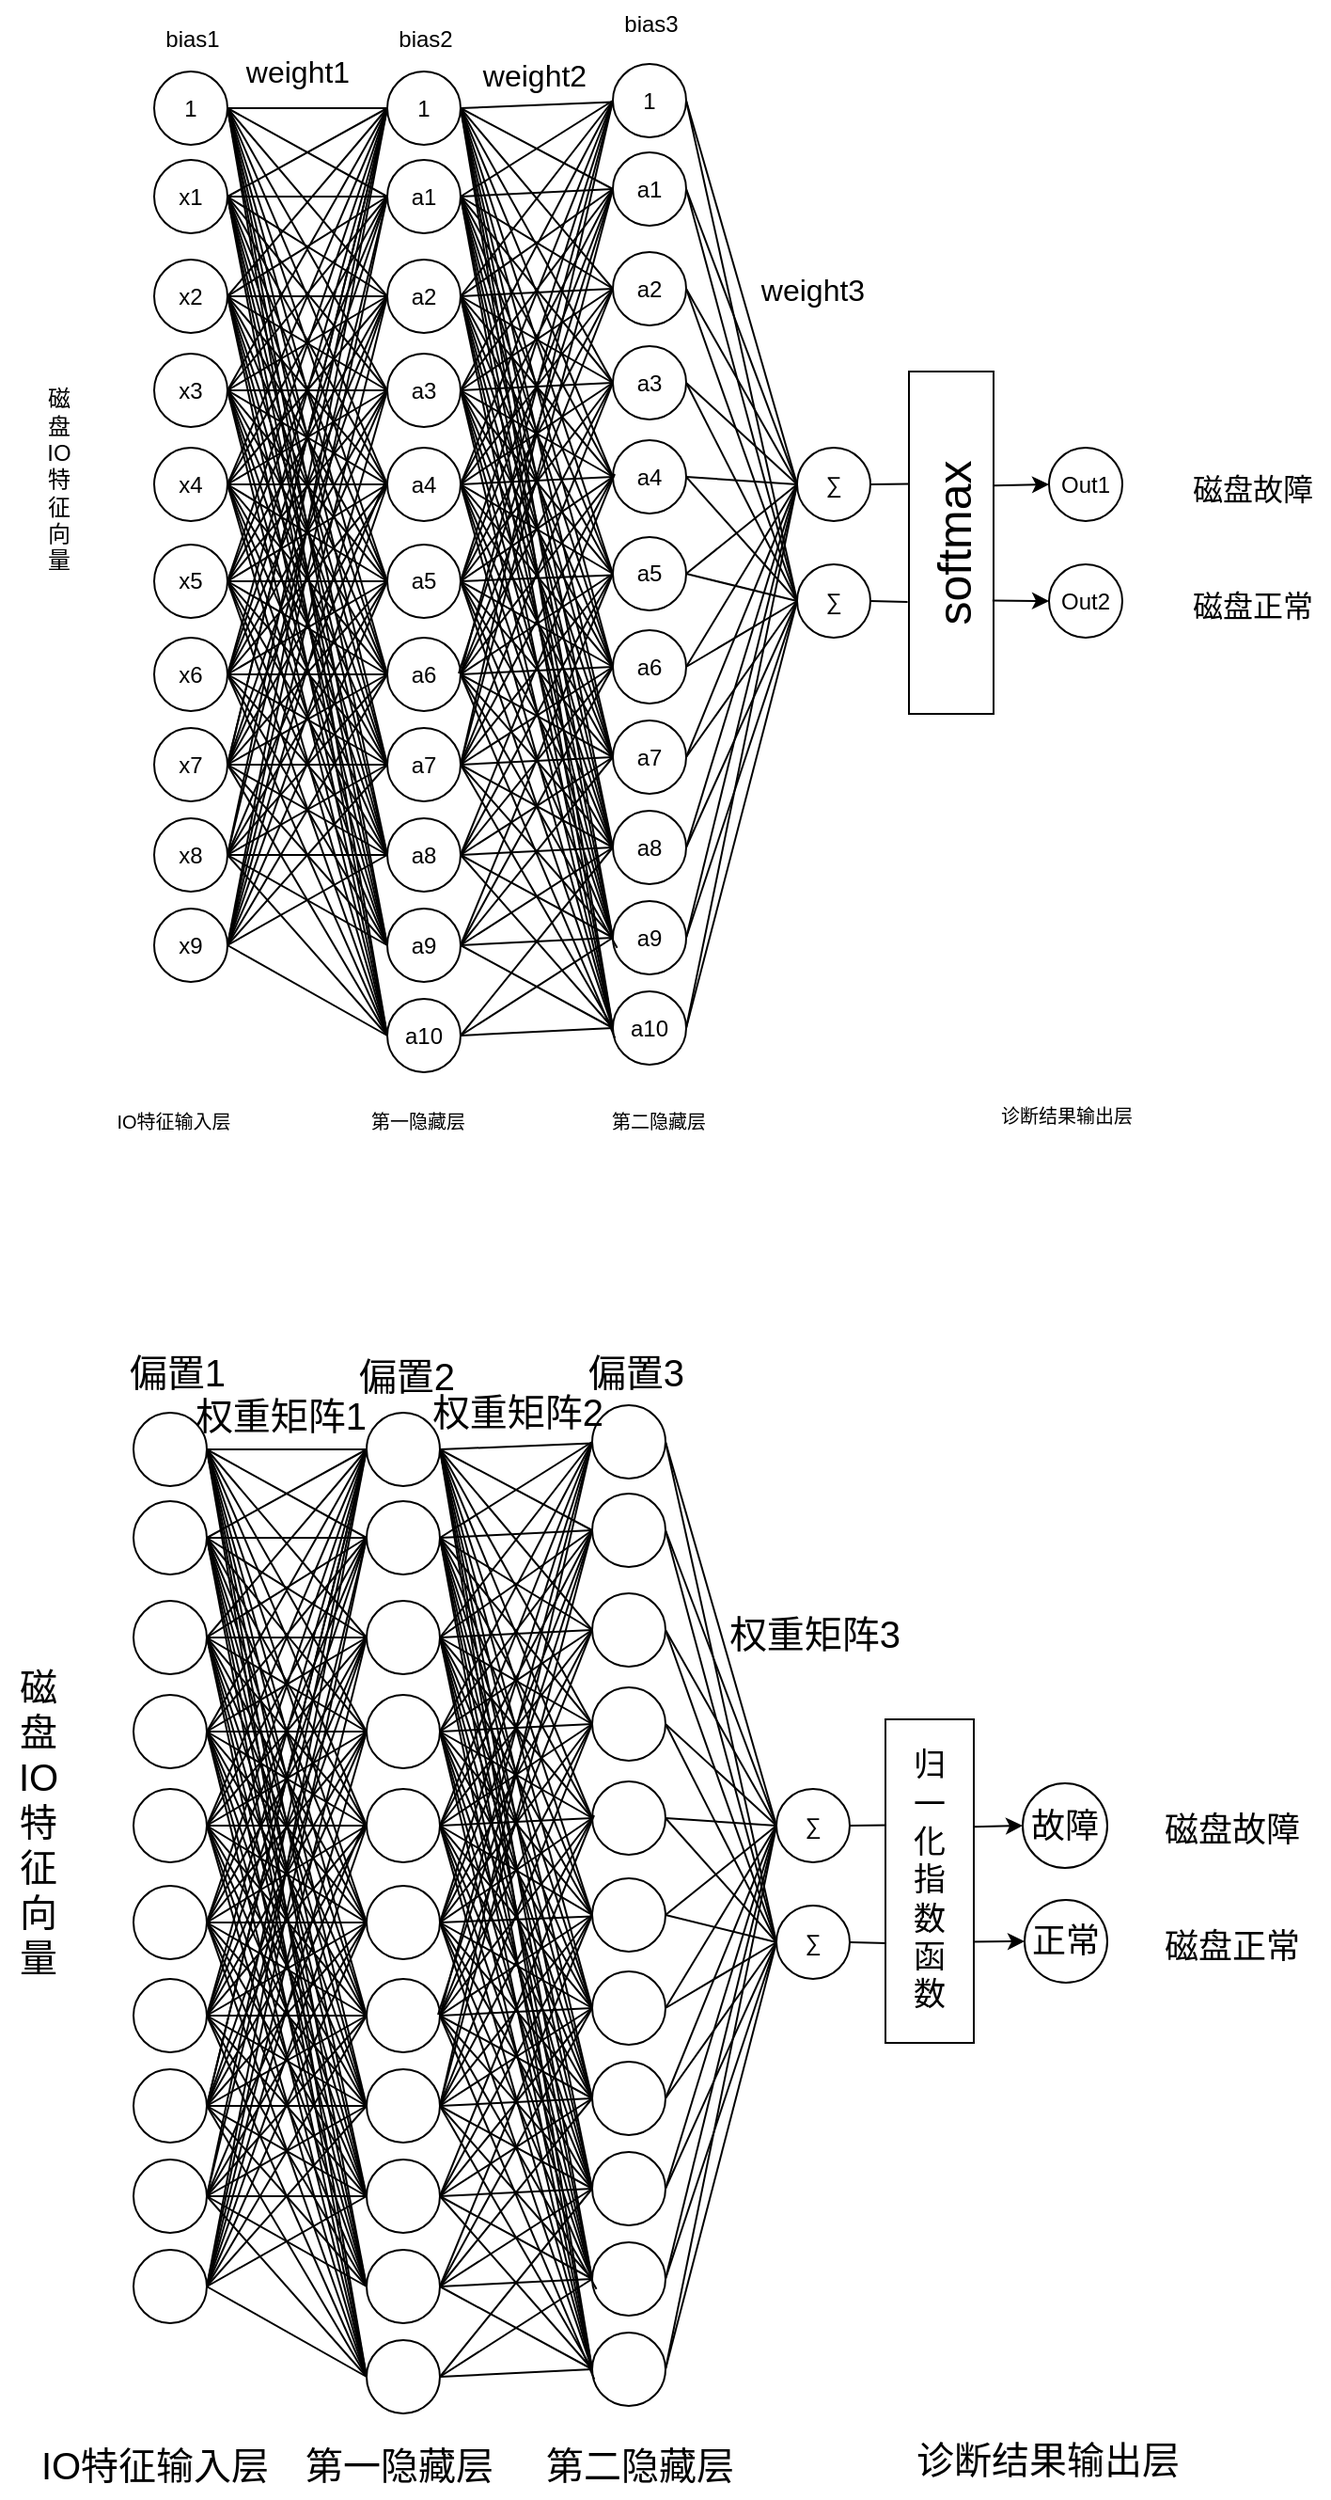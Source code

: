 <mxfile version="20.8.20" type="github">
  <diagram id="C9G8V5Rgqqo2AVioBu7W" name="第 1 页">
    <mxGraphModel dx="-241" dy="-2769" grid="0" gridSize="10" guides="1" tooltips="1" connect="1" arrows="1" fold="1" page="0" pageScale="1" pageWidth="827" pageHeight="1169" math="0" shadow="0">
      <root>
        <mxCell id="0" />
        <mxCell id="1" parent="0" />
        <mxCell id="PAuHiyZ5nTzHcIfETweL-1" value="x1" style="ellipse;whiteSpace=wrap;html=1;aspect=fixed;" parent="1" vertex="1">
          <mxGeometry x="1093" y="3352" width="39" height="39" as="geometry" />
        </mxCell>
        <mxCell id="PAuHiyZ5nTzHcIfETweL-2" value="x2" style="ellipse;whiteSpace=wrap;html=1;aspect=fixed;" parent="1" vertex="1">
          <mxGeometry x="1093" y="3405" width="39" height="39" as="geometry" />
        </mxCell>
        <mxCell id="PAuHiyZ5nTzHcIfETweL-3" value="x3" style="ellipse;whiteSpace=wrap;html=1;aspect=fixed;" parent="1" vertex="1">
          <mxGeometry x="1093" y="3455" width="39" height="39" as="geometry" />
        </mxCell>
        <mxCell id="PAuHiyZ5nTzHcIfETweL-4" value="x4" style="ellipse;whiteSpace=wrap;html=1;aspect=fixed;" parent="1" vertex="1">
          <mxGeometry x="1093" y="3505" width="39" height="39" as="geometry" />
        </mxCell>
        <mxCell id="PAuHiyZ5nTzHcIfETweL-5" value="x5" style="ellipse;whiteSpace=wrap;html=1;aspect=fixed;" parent="1" vertex="1">
          <mxGeometry x="1093" y="3556.5" width="39" height="39" as="geometry" />
        </mxCell>
        <mxCell id="PAuHiyZ5nTzHcIfETweL-6" value="x6" style="ellipse;whiteSpace=wrap;html=1;aspect=fixed;" parent="1" vertex="1">
          <mxGeometry x="1093" y="3606" width="39" height="39" as="geometry" />
        </mxCell>
        <mxCell id="PAuHiyZ5nTzHcIfETweL-7" value="x7" style="ellipse;whiteSpace=wrap;html=1;aspect=fixed;" parent="1" vertex="1">
          <mxGeometry x="1093" y="3654" width="39" height="39" as="geometry" />
        </mxCell>
        <mxCell id="PAuHiyZ5nTzHcIfETweL-8" value="x8" style="ellipse;whiteSpace=wrap;html=1;aspect=fixed;" parent="1" vertex="1">
          <mxGeometry x="1093" y="3702" width="39" height="39" as="geometry" />
        </mxCell>
        <mxCell id="PAuHiyZ5nTzHcIfETweL-9" value="1" style="ellipse;whiteSpace=wrap;html=1;aspect=fixed;" parent="1" vertex="1">
          <mxGeometry x="1093" y="3305" width="39" height="39" as="geometry" />
        </mxCell>
        <mxCell id="PAuHiyZ5nTzHcIfETweL-10" value="bias1" style="text;html=1;align=center;verticalAlign=middle;resizable=0;points=[];autosize=1;strokeColor=none;fillColor=none;" parent="1" vertex="1">
          <mxGeometry x="1089" y="3275" width="47" height="26" as="geometry" />
        </mxCell>
        <mxCell id="PAuHiyZ5nTzHcIfETweL-11" value="x9" style="ellipse;whiteSpace=wrap;html=1;aspect=fixed;" parent="1" vertex="1">
          <mxGeometry x="1093" y="3750" width="39" height="39" as="geometry" />
        </mxCell>
        <mxCell id="PAuHiyZ5nTzHcIfETweL-12" value="磁&lt;br&gt;盘&lt;br&gt;IO&lt;br&gt;特&lt;br&gt;征&lt;br&gt;向&lt;br&gt;量" style="text;html=1;align=center;verticalAlign=middle;resizable=0;points=[];autosize=1;strokeColor=none;fillColor=none;" parent="1" vertex="1">
          <mxGeometry x="1026" y="3465" width="31" height="113" as="geometry" />
        </mxCell>
        <mxCell id="PAuHiyZ5nTzHcIfETweL-13" value="a1" style="ellipse;whiteSpace=wrap;html=1;aspect=fixed;" parent="1" vertex="1">
          <mxGeometry x="1217" y="3352" width="39" height="39" as="geometry" />
        </mxCell>
        <mxCell id="PAuHiyZ5nTzHcIfETweL-14" value="a2" style="ellipse;whiteSpace=wrap;html=1;aspect=fixed;" parent="1" vertex="1">
          <mxGeometry x="1217" y="3405" width="39" height="39" as="geometry" />
        </mxCell>
        <mxCell id="PAuHiyZ5nTzHcIfETweL-15" value="a3" style="ellipse;whiteSpace=wrap;html=1;aspect=fixed;" parent="1" vertex="1">
          <mxGeometry x="1217" y="3455" width="39" height="39" as="geometry" />
        </mxCell>
        <mxCell id="PAuHiyZ5nTzHcIfETweL-16" value="a4" style="ellipse;whiteSpace=wrap;html=1;aspect=fixed;" parent="1" vertex="1">
          <mxGeometry x="1217" y="3505" width="39" height="39" as="geometry" />
        </mxCell>
        <mxCell id="PAuHiyZ5nTzHcIfETweL-17" value="a5" style="ellipse;whiteSpace=wrap;html=1;aspect=fixed;" parent="1" vertex="1">
          <mxGeometry x="1217" y="3556.5" width="39" height="39" as="geometry" />
        </mxCell>
        <mxCell id="PAuHiyZ5nTzHcIfETweL-18" value="a6" style="ellipse;whiteSpace=wrap;html=1;aspect=fixed;" parent="1" vertex="1">
          <mxGeometry x="1217" y="3606" width="39" height="39" as="geometry" />
        </mxCell>
        <mxCell id="PAuHiyZ5nTzHcIfETweL-19" value="a7" style="ellipse;whiteSpace=wrap;html=1;aspect=fixed;" parent="1" vertex="1">
          <mxGeometry x="1217" y="3654" width="39" height="39" as="geometry" />
        </mxCell>
        <mxCell id="PAuHiyZ5nTzHcIfETweL-20" value="a8" style="ellipse;whiteSpace=wrap;html=1;aspect=fixed;" parent="1" vertex="1">
          <mxGeometry x="1217" y="3702" width="39" height="39" as="geometry" />
        </mxCell>
        <mxCell id="PAuHiyZ5nTzHcIfETweL-21" value="a9" style="ellipse;whiteSpace=wrap;html=1;aspect=fixed;" parent="1" vertex="1">
          <mxGeometry x="1217" y="3750" width="39" height="39" as="geometry" />
        </mxCell>
        <mxCell id="PAuHiyZ5nTzHcIfETweL-22" value="1" style="ellipse;whiteSpace=wrap;html=1;aspect=fixed;" parent="1" vertex="1">
          <mxGeometry x="1217" y="3305" width="39" height="39" as="geometry" />
        </mxCell>
        <mxCell id="PAuHiyZ5nTzHcIfETweL-23" value="bias2" style="text;html=1;align=center;verticalAlign=middle;resizable=0;points=[];autosize=1;strokeColor=none;fillColor=none;" parent="1" vertex="1">
          <mxGeometry x="1213" y="3275" width="47" height="26" as="geometry" />
        </mxCell>
        <mxCell id="PAuHiyZ5nTzHcIfETweL-24" value="a10" style="ellipse;whiteSpace=wrap;html=1;aspect=fixed;" parent="1" vertex="1">
          <mxGeometry x="1217" y="3798" width="39" height="39" as="geometry" />
        </mxCell>
        <mxCell id="PAuHiyZ5nTzHcIfETweL-25" value="a1" style="ellipse;whiteSpace=wrap;html=1;aspect=fixed;" parent="1" vertex="1">
          <mxGeometry x="1337" y="3348" width="39" height="39" as="geometry" />
        </mxCell>
        <mxCell id="PAuHiyZ5nTzHcIfETweL-26" value="a2" style="ellipse;whiteSpace=wrap;html=1;aspect=fixed;" parent="1" vertex="1">
          <mxGeometry x="1337" y="3401" width="39" height="39" as="geometry" />
        </mxCell>
        <mxCell id="PAuHiyZ5nTzHcIfETweL-27" value="a3" style="ellipse;whiteSpace=wrap;html=1;aspect=fixed;" parent="1" vertex="1">
          <mxGeometry x="1337" y="3451" width="39" height="39" as="geometry" />
        </mxCell>
        <mxCell id="PAuHiyZ5nTzHcIfETweL-28" value="a4" style="ellipse;whiteSpace=wrap;html=1;aspect=fixed;" parent="1" vertex="1">
          <mxGeometry x="1337" y="3501" width="39" height="39" as="geometry" />
        </mxCell>
        <mxCell id="PAuHiyZ5nTzHcIfETweL-29" value="a5" style="ellipse;whiteSpace=wrap;html=1;aspect=fixed;" parent="1" vertex="1">
          <mxGeometry x="1337" y="3552.5" width="39" height="39" as="geometry" />
        </mxCell>
        <mxCell id="PAuHiyZ5nTzHcIfETweL-30" value="a6" style="ellipse;whiteSpace=wrap;html=1;aspect=fixed;" parent="1" vertex="1">
          <mxGeometry x="1337" y="3602" width="39" height="39" as="geometry" />
        </mxCell>
        <mxCell id="PAuHiyZ5nTzHcIfETweL-31" value="a7" style="ellipse;whiteSpace=wrap;html=1;aspect=fixed;" parent="1" vertex="1">
          <mxGeometry x="1337" y="3650" width="39" height="39" as="geometry" />
        </mxCell>
        <mxCell id="PAuHiyZ5nTzHcIfETweL-32" value="a8" style="ellipse;whiteSpace=wrap;html=1;aspect=fixed;" parent="1" vertex="1">
          <mxGeometry x="1337" y="3698" width="39" height="39" as="geometry" />
        </mxCell>
        <mxCell id="PAuHiyZ5nTzHcIfETweL-33" value="a9" style="ellipse;whiteSpace=wrap;html=1;aspect=fixed;" parent="1" vertex="1">
          <mxGeometry x="1337" y="3746" width="39" height="39" as="geometry" />
        </mxCell>
        <mxCell id="PAuHiyZ5nTzHcIfETweL-34" value="1" style="ellipse;whiteSpace=wrap;html=1;aspect=fixed;" parent="1" vertex="1">
          <mxGeometry x="1337" y="3301" width="39" height="39" as="geometry" />
        </mxCell>
        <mxCell id="PAuHiyZ5nTzHcIfETweL-35" value="a10" style="ellipse;whiteSpace=wrap;html=1;aspect=fixed;" parent="1" vertex="1">
          <mxGeometry x="1337" y="3794" width="39" height="39" as="geometry" />
        </mxCell>
        <mxCell id="PAuHiyZ5nTzHcIfETweL-36" value="bias3" style="text;html=1;align=center;verticalAlign=middle;resizable=0;points=[];autosize=1;strokeColor=none;fillColor=none;" parent="1" vertex="1">
          <mxGeometry x="1333" y="3267" width="47" height="26" as="geometry" />
        </mxCell>
        <mxCell id="PAuHiyZ5nTzHcIfETweL-37" value="∑" style="ellipse;whiteSpace=wrap;html=1;aspect=fixed;" parent="1" vertex="1">
          <mxGeometry x="1435" y="3505" width="39" height="39" as="geometry" />
        </mxCell>
        <mxCell id="PAuHiyZ5nTzHcIfETweL-38" value="∑" style="ellipse;whiteSpace=wrap;html=1;aspect=fixed;" parent="1" vertex="1">
          <mxGeometry x="1435" y="3567" width="39" height="39" as="geometry" />
        </mxCell>
        <mxCell id="PAuHiyZ5nTzHcIfETweL-39" value="softmax" style="rounded=0;whiteSpace=wrap;html=1;fontSize=25;rotation=-90;" parent="1" vertex="1">
          <mxGeometry x="1426" y="3533" width="182" height="45" as="geometry" />
        </mxCell>
        <mxCell id="PAuHiyZ5nTzHcIfETweL-40" value="Out1" style="ellipse;whiteSpace=wrap;html=1;aspect=fixed;" parent="1" vertex="1">
          <mxGeometry x="1569" y="3505" width="39" height="39" as="geometry" />
        </mxCell>
        <mxCell id="PAuHiyZ5nTzHcIfETweL-41" value="Out2" style="ellipse;whiteSpace=wrap;html=1;aspect=fixed;" parent="1" vertex="1">
          <mxGeometry x="1569" y="3567" width="39" height="39" as="geometry" />
        </mxCell>
        <mxCell id="PAuHiyZ5nTzHcIfETweL-42" value="磁盘故障" style="text;html=1;align=center;verticalAlign=middle;resizable=0;points=[];autosize=1;strokeColor=none;fillColor=none;fontSize=16;" parent="1" vertex="1">
          <mxGeometry x="1636" y="3511" width="82" height="31" as="geometry" />
        </mxCell>
        <mxCell id="PAuHiyZ5nTzHcIfETweL-43" value="磁盘正常" style="text;html=1;align=center;verticalAlign=middle;resizable=0;points=[];autosize=1;strokeColor=none;fillColor=none;fontSize=16;" parent="1" vertex="1">
          <mxGeometry x="1636" y="3573" width="82" height="31" as="geometry" />
        </mxCell>
        <mxCell id="PAuHiyZ5nTzHcIfETweL-176" value="weight1" style="text;html=1;align=center;verticalAlign=middle;resizable=0;points=[];autosize=1;strokeColor=none;fillColor=none;fontSize=16;" parent="1" vertex="1">
          <mxGeometry x="1132" y="3289" width="73" height="31" as="geometry" />
        </mxCell>
        <mxCell id="PAuHiyZ5nTzHcIfETweL-177" value="weight2&lt;span style=&quot;color: rgba(0, 0, 0, 0); font-family: monospace; font-size: 0px; text-align: start;&quot;&gt;%3CmxGraphModel%3E%3Croot%3E%3CmxCell%20id%3D%220%22%2F%3E%3CmxCell%20id%3D%221%22%20parent%3D%220%22%2F%3E%3CmxCell%20id%3D%222%22%20value%3D%22weight1%22%20style%3D%22text%3Bhtml%3D1%3Balign%3Dcenter%3BverticalAlign%3Dmiddle%3Bresizable%3D0%3Bpoints%3D%5B%5D%3Bautosize%3D1%3BstrokeColor%3Dnone%3BfillColor%3Dnone%3BfontSize%3D16%3B%22%20vertex%3D%221%22%20parent%3D%221%22%3E%3CmxGeometry%20x%3D%221132%22%20y%3D%223293%22%20width%3D%2273%22%20height%3D%2231%22%20as%3D%22geometry%22%2F%3E%3C%2FmxCell%3E%3C%2Froot%3E%3C%2FmxGraphModel%3E&lt;/span&gt;" style="text;html=1;align=center;verticalAlign=middle;resizable=0;points=[];autosize=1;strokeColor=none;fillColor=none;fontSize=16;" parent="1" vertex="1">
          <mxGeometry x="1258" y="3291" width="73" height="31" as="geometry" />
        </mxCell>
        <mxCell id="PAuHiyZ5nTzHcIfETweL-178" value="weight3" style="text;html=1;align=center;verticalAlign=middle;resizable=0;points=[];autosize=1;strokeColor=none;fillColor=none;fontSize=16;" parent="1" vertex="1">
          <mxGeometry x="1406" y="3405" width="73" height="31" as="geometry" />
        </mxCell>
        <mxCell id="PAuHiyZ5nTzHcIfETweL-179" value="IO特征输入层" style="text;html=1;align=center;verticalAlign=middle;resizable=0;points=[];autosize=1;strokeColor=none;fillColor=none;fontSize=10;" parent="1" vertex="1">
          <mxGeometry x="1057" y="3850" width="91" height="26" as="geometry" />
        </mxCell>
        <mxCell id="PAuHiyZ5nTzHcIfETweL-180" value="第一隐藏层" style="text;html=1;align=center;verticalAlign=middle;resizable=0;points=[];autosize=1;strokeColor=none;fillColor=none;fontSize=10;" parent="1" vertex="1">
          <mxGeometry x="1194" y="3850" width="78" height="26" as="geometry" />
        </mxCell>
        <mxCell id="PAuHiyZ5nTzHcIfETweL-181" value="第二隐藏层" style="text;html=1;align=center;verticalAlign=middle;resizable=0;points=[];autosize=1;strokeColor=none;fillColor=none;fontSize=10;" parent="1" vertex="1">
          <mxGeometry x="1322" y="3850" width="78" height="26" as="geometry" />
        </mxCell>
        <mxCell id="PAuHiyZ5nTzHcIfETweL-182" value="诊断结果输出层" style="text;html=1;align=center;verticalAlign=middle;resizable=0;points=[];autosize=1;strokeColor=none;fillColor=none;fontSize=10;" parent="1" vertex="1">
          <mxGeometry x="1527" y="3847" width="102" height="26" as="geometry" />
        </mxCell>
        <mxCell id="PAuHiyZ5nTzHcIfETweL-187" value="" style="endArrow=none;html=1;rounded=0;exitX=1;exitY=0.5;exitDx=0;exitDy=0;entryX=0.327;entryY=-0.016;entryDx=0;entryDy=0;entryPerimeter=0;" parent="1" source="PAuHiyZ5nTzHcIfETweL-38" target="PAuHiyZ5nTzHcIfETweL-39" edge="1">
          <mxGeometry width="50" height="50" relative="1" as="geometry">
            <mxPoint x="1230" y="3580" as="sourcePoint" />
            <mxPoint x="1490" y="3587" as="targetPoint" />
          </mxGeometry>
        </mxCell>
        <mxCell id="PAuHiyZ5nTzHcIfETweL-188" value="" style="endArrow=classic;html=1;rounded=0;entryX=0;entryY=0.5;entryDx=0;entryDy=0;exitX=0.331;exitY=0.987;exitDx=0;exitDy=0;exitPerimeter=0;" parent="1" source="PAuHiyZ5nTzHcIfETweL-39" target="PAuHiyZ5nTzHcIfETweL-41" edge="1">
          <mxGeometry width="50" height="50" relative="1" as="geometry">
            <mxPoint x="1380" y="3600" as="sourcePoint" />
            <mxPoint x="1430" y="3550" as="targetPoint" />
          </mxGeometry>
        </mxCell>
        <mxCell id="PAuHiyZ5nTzHcIfETweL-189" value="" style="endArrow=none;html=1;rounded=0;exitX=1;exitY=0.5;exitDx=0;exitDy=0;entryX=0.672;entryY=0.003;entryDx=0;entryDy=0;entryPerimeter=0;" parent="1" source="PAuHiyZ5nTzHcIfETweL-37" target="PAuHiyZ5nTzHcIfETweL-39" edge="1">
          <mxGeometry width="50" height="50" relative="1" as="geometry">
            <mxPoint x="1450" y="3590" as="sourcePoint" />
            <mxPoint x="1500" y="3540" as="targetPoint" />
          </mxGeometry>
        </mxCell>
        <mxCell id="PAuHiyZ5nTzHcIfETweL-190" value="" style="endArrow=classic;html=1;rounded=0;entryX=0;entryY=0.5;entryDx=0;entryDy=0;exitX=0.667;exitY=1.003;exitDx=0;exitDy=0;exitPerimeter=0;" parent="1" source="PAuHiyZ5nTzHcIfETweL-39" target="PAuHiyZ5nTzHcIfETweL-40" edge="1">
          <mxGeometry width="50" height="50" relative="1" as="geometry">
            <mxPoint x="1450" y="3590" as="sourcePoint" />
            <mxPoint x="1500" y="3540" as="targetPoint" />
          </mxGeometry>
        </mxCell>
        <mxCell id="PAuHiyZ5nTzHcIfETweL-192" value="" style="endArrow=none;html=1;rounded=0;exitX=1;exitY=0.5;exitDx=0;exitDy=0;entryX=0;entryY=0.5;entryDx=0;entryDy=0;" parent="1" source="PAuHiyZ5nTzHcIfETweL-9" target="PAuHiyZ5nTzHcIfETweL-22" edge="1">
          <mxGeometry width="50" height="50" relative="1" as="geometry">
            <mxPoint x="1246" y="3487" as="sourcePoint" />
            <mxPoint x="1296" y="3437" as="targetPoint" />
          </mxGeometry>
        </mxCell>
        <mxCell id="PAuHiyZ5nTzHcIfETweL-193" value="" style="endArrow=none;html=1;rounded=0;exitX=1;exitY=0.5;exitDx=0;exitDy=0;entryX=0;entryY=0.5;entryDx=0;entryDy=0;" parent="1" source="PAuHiyZ5nTzHcIfETweL-9" target="PAuHiyZ5nTzHcIfETweL-13" edge="1">
          <mxGeometry width="50" height="50" relative="1" as="geometry">
            <mxPoint x="1246" y="3487" as="sourcePoint" />
            <mxPoint x="1296" y="3437" as="targetPoint" />
          </mxGeometry>
        </mxCell>
        <mxCell id="PAuHiyZ5nTzHcIfETweL-194" value="" style="endArrow=none;html=1;rounded=0;exitX=1;exitY=0.5;exitDx=0;exitDy=0;entryX=0;entryY=0.5;entryDx=0;entryDy=0;" parent="1" source="PAuHiyZ5nTzHcIfETweL-9" target="PAuHiyZ5nTzHcIfETweL-14" edge="1">
          <mxGeometry width="50" height="50" relative="1" as="geometry">
            <mxPoint x="1246" y="3487" as="sourcePoint" />
            <mxPoint x="1296" y="3437" as="targetPoint" />
          </mxGeometry>
        </mxCell>
        <mxCell id="PAuHiyZ5nTzHcIfETweL-195" value="" style="endArrow=none;html=1;rounded=0;exitX=1;exitY=0.5;exitDx=0;exitDy=0;entryX=0;entryY=0.5;entryDx=0;entryDy=0;" parent="1" source="PAuHiyZ5nTzHcIfETweL-9" target="PAuHiyZ5nTzHcIfETweL-15" edge="1">
          <mxGeometry width="50" height="50" relative="1" as="geometry">
            <mxPoint x="1246" y="3487" as="sourcePoint" />
            <mxPoint x="1296" y="3437" as="targetPoint" />
          </mxGeometry>
        </mxCell>
        <mxCell id="PAuHiyZ5nTzHcIfETweL-196" value="" style="endArrow=none;html=1;rounded=0;exitX=1;exitY=0.5;exitDx=0;exitDy=0;entryX=0;entryY=0.5;entryDx=0;entryDy=0;" parent="1" source="PAuHiyZ5nTzHcIfETweL-9" target="PAuHiyZ5nTzHcIfETweL-16" edge="1">
          <mxGeometry width="50" height="50" relative="1" as="geometry">
            <mxPoint x="1246" y="3487" as="sourcePoint" />
            <mxPoint x="1296" y="3437" as="targetPoint" />
          </mxGeometry>
        </mxCell>
        <mxCell id="PAuHiyZ5nTzHcIfETweL-197" value="" style="endArrow=none;html=1;rounded=0;exitX=1;exitY=0.5;exitDx=0;exitDy=0;entryX=0;entryY=0.5;entryDx=0;entryDy=0;" parent="1" source="PAuHiyZ5nTzHcIfETweL-9" target="PAuHiyZ5nTzHcIfETweL-17" edge="1">
          <mxGeometry width="50" height="50" relative="1" as="geometry">
            <mxPoint x="1246" y="3487" as="sourcePoint" />
            <mxPoint x="1296" y="3437" as="targetPoint" />
          </mxGeometry>
        </mxCell>
        <mxCell id="PAuHiyZ5nTzHcIfETweL-198" value="" style="endArrow=none;html=1;rounded=0;exitX=1;exitY=0.5;exitDx=0;exitDy=0;entryX=0;entryY=0.5;entryDx=0;entryDy=0;" parent="1" source="PAuHiyZ5nTzHcIfETweL-9" target="PAuHiyZ5nTzHcIfETweL-18" edge="1">
          <mxGeometry width="50" height="50" relative="1" as="geometry">
            <mxPoint x="1246" y="3521" as="sourcePoint" />
            <mxPoint x="1296" y="3471" as="targetPoint" />
          </mxGeometry>
        </mxCell>
        <mxCell id="PAuHiyZ5nTzHcIfETweL-199" value="" style="endArrow=none;html=1;rounded=0;exitX=1;exitY=0.5;exitDx=0;exitDy=0;entryX=0;entryY=0.5;entryDx=0;entryDy=0;" parent="1" source="PAuHiyZ5nTzHcIfETweL-9" target="PAuHiyZ5nTzHcIfETweL-19" edge="1">
          <mxGeometry width="50" height="50" relative="1" as="geometry">
            <mxPoint x="1246" y="3521" as="sourcePoint" />
            <mxPoint x="1296" y="3471" as="targetPoint" />
          </mxGeometry>
        </mxCell>
        <mxCell id="PAuHiyZ5nTzHcIfETweL-200" value="" style="endArrow=none;html=1;rounded=0;exitX=1;exitY=0.5;exitDx=0;exitDy=0;entryX=0;entryY=0.5;entryDx=0;entryDy=0;" parent="1" source="PAuHiyZ5nTzHcIfETweL-9" target="PAuHiyZ5nTzHcIfETweL-20" edge="1">
          <mxGeometry width="50" height="50" relative="1" as="geometry">
            <mxPoint x="1246" y="3487" as="sourcePoint" />
            <mxPoint x="1296" y="3437" as="targetPoint" />
          </mxGeometry>
        </mxCell>
        <mxCell id="PAuHiyZ5nTzHcIfETweL-201" value="" style="endArrow=none;html=1;rounded=0;exitX=1;exitY=0.5;exitDx=0;exitDy=0;entryX=0;entryY=0.5;entryDx=0;entryDy=0;" parent="1" source="PAuHiyZ5nTzHcIfETweL-9" target="PAuHiyZ5nTzHcIfETweL-21" edge="1">
          <mxGeometry width="50" height="50" relative="1" as="geometry">
            <mxPoint x="1246" y="3521" as="sourcePoint" />
            <mxPoint x="1296" y="3471" as="targetPoint" />
          </mxGeometry>
        </mxCell>
        <mxCell id="PAuHiyZ5nTzHcIfETweL-202" value="" style="endArrow=none;html=1;rounded=0;exitX=1;exitY=0.5;exitDx=0;exitDy=0;entryX=0;entryY=0.5;entryDx=0;entryDy=0;" parent="1" source="PAuHiyZ5nTzHcIfETweL-9" target="PAuHiyZ5nTzHcIfETweL-24" edge="1">
          <mxGeometry width="50" height="50" relative="1" as="geometry">
            <mxPoint x="1241" y="3565" as="sourcePoint" />
            <mxPoint x="1291" y="3515" as="targetPoint" />
          </mxGeometry>
        </mxCell>
        <mxCell id="PAuHiyZ5nTzHcIfETweL-203" value="" style="endArrow=none;html=1;rounded=0;exitX=1;exitY=0.5;exitDx=0;exitDy=0;entryX=0;entryY=0.5;entryDx=0;entryDy=0;" parent="1" source="PAuHiyZ5nTzHcIfETweL-1" target="PAuHiyZ5nTzHcIfETweL-22" edge="1">
          <mxGeometry width="50" height="50" relative="1" as="geometry">
            <mxPoint x="1241" y="3565" as="sourcePoint" />
            <mxPoint x="1291" y="3515" as="targetPoint" />
          </mxGeometry>
        </mxCell>
        <mxCell id="PAuHiyZ5nTzHcIfETweL-204" value="" style="endArrow=none;html=1;rounded=0;exitX=1;exitY=0.5;exitDx=0;exitDy=0;entryX=0;entryY=0.5;entryDx=0;entryDy=0;" parent="1" source="PAuHiyZ5nTzHcIfETweL-1" target="PAuHiyZ5nTzHcIfETweL-13" edge="1">
          <mxGeometry width="50" height="50" relative="1" as="geometry">
            <mxPoint x="1241" y="3565" as="sourcePoint" />
            <mxPoint x="1291" y="3515" as="targetPoint" />
          </mxGeometry>
        </mxCell>
        <mxCell id="PAuHiyZ5nTzHcIfETweL-205" value="" style="endArrow=none;html=1;rounded=0;exitX=1;exitY=0.5;exitDx=0;exitDy=0;entryX=0;entryY=0.5;entryDx=0;entryDy=0;" parent="1" source="PAuHiyZ5nTzHcIfETweL-1" target="PAuHiyZ5nTzHcIfETweL-14" edge="1">
          <mxGeometry width="50" height="50" relative="1" as="geometry">
            <mxPoint x="1241" y="3565" as="sourcePoint" />
            <mxPoint x="1291" y="3515" as="targetPoint" />
          </mxGeometry>
        </mxCell>
        <mxCell id="PAuHiyZ5nTzHcIfETweL-206" value="" style="endArrow=none;html=1;rounded=0;exitX=1;exitY=0.5;exitDx=0;exitDy=0;entryX=0;entryY=0.5;entryDx=0;entryDy=0;" parent="1" source="PAuHiyZ5nTzHcIfETweL-1" target="PAuHiyZ5nTzHcIfETweL-15" edge="1">
          <mxGeometry width="50" height="50" relative="1" as="geometry">
            <mxPoint x="1241" y="3565" as="sourcePoint" />
            <mxPoint x="1291" y="3515" as="targetPoint" />
          </mxGeometry>
        </mxCell>
        <mxCell id="PAuHiyZ5nTzHcIfETweL-207" value="" style="endArrow=none;html=1;rounded=0;exitX=1;exitY=0.5;exitDx=0;exitDy=0;entryX=0;entryY=0.5;entryDx=0;entryDy=0;" parent="1" source="PAuHiyZ5nTzHcIfETweL-1" target="PAuHiyZ5nTzHcIfETweL-16" edge="1">
          <mxGeometry width="50" height="50" relative="1" as="geometry">
            <mxPoint x="1241" y="3565" as="sourcePoint" />
            <mxPoint x="1291" y="3515" as="targetPoint" />
          </mxGeometry>
        </mxCell>
        <mxCell id="PAuHiyZ5nTzHcIfETweL-208" value="" style="endArrow=none;html=1;rounded=0;exitX=1;exitY=0.5;exitDx=0;exitDy=0;entryX=0;entryY=0.5;entryDx=0;entryDy=0;" parent="1" source="PAuHiyZ5nTzHcIfETweL-1" target="PAuHiyZ5nTzHcIfETweL-17" edge="1">
          <mxGeometry width="50" height="50" relative="1" as="geometry">
            <mxPoint x="1241" y="3565" as="sourcePoint" />
            <mxPoint x="1291" y="3515" as="targetPoint" />
          </mxGeometry>
        </mxCell>
        <mxCell id="PAuHiyZ5nTzHcIfETweL-209" value="" style="endArrow=none;html=1;rounded=0;exitX=1;exitY=0.5;exitDx=0;exitDy=0;entryX=0;entryY=0.5;entryDx=0;entryDy=0;" parent="1" source="PAuHiyZ5nTzHcIfETweL-1" target="PAuHiyZ5nTzHcIfETweL-18" edge="1">
          <mxGeometry width="50" height="50" relative="1" as="geometry">
            <mxPoint x="1241" y="3565" as="sourcePoint" />
            <mxPoint x="1291" y="3515" as="targetPoint" />
          </mxGeometry>
        </mxCell>
        <mxCell id="PAuHiyZ5nTzHcIfETweL-210" value="" style="endArrow=none;html=1;rounded=0;exitX=1;exitY=0.5;exitDx=0;exitDy=0;entryX=0;entryY=0.5;entryDx=0;entryDy=0;" parent="1" source="PAuHiyZ5nTzHcIfETweL-1" target="PAuHiyZ5nTzHcIfETweL-19" edge="1">
          <mxGeometry width="50" height="50" relative="1" as="geometry">
            <mxPoint x="1241" y="3565" as="sourcePoint" />
            <mxPoint x="1291" y="3515" as="targetPoint" />
          </mxGeometry>
        </mxCell>
        <mxCell id="PAuHiyZ5nTzHcIfETweL-211" value="" style="endArrow=none;html=1;rounded=0;exitX=1;exitY=0.5;exitDx=0;exitDy=0;entryX=0;entryY=0.5;entryDx=0;entryDy=0;" parent="1" source="PAuHiyZ5nTzHcIfETweL-1" target="PAuHiyZ5nTzHcIfETweL-20" edge="1">
          <mxGeometry width="50" height="50" relative="1" as="geometry">
            <mxPoint x="1241" y="3565" as="sourcePoint" />
            <mxPoint x="1291" y="3515" as="targetPoint" />
          </mxGeometry>
        </mxCell>
        <mxCell id="PAuHiyZ5nTzHcIfETweL-212" value="" style="endArrow=none;html=1;rounded=0;exitX=1;exitY=0.5;exitDx=0;exitDy=0;entryX=0;entryY=0.5;entryDx=0;entryDy=0;" parent="1" source="PAuHiyZ5nTzHcIfETweL-1" target="PAuHiyZ5nTzHcIfETweL-21" edge="1">
          <mxGeometry width="50" height="50" relative="1" as="geometry">
            <mxPoint x="1241" y="3565" as="sourcePoint" />
            <mxPoint x="1291" y="3515" as="targetPoint" />
          </mxGeometry>
        </mxCell>
        <mxCell id="PAuHiyZ5nTzHcIfETweL-213" value="" style="endArrow=none;html=1;rounded=0;exitX=1;exitY=0.5;exitDx=0;exitDy=0;entryX=0;entryY=0.5;entryDx=0;entryDy=0;" parent="1" source="PAuHiyZ5nTzHcIfETweL-1" target="PAuHiyZ5nTzHcIfETweL-24" edge="1">
          <mxGeometry width="50" height="50" relative="1" as="geometry">
            <mxPoint x="1241" y="3565" as="sourcePoint" />
            <mxPoint x="1291" y="3515" as="targetPoint" />
          </mxGeometry>
        </mxCell>
        <mxCell id="PAuHiyZ5nTzHcIfETweL-214" value="" style="endArrow=none;html=1;rounded=0;exitX=1;exitY=0.5;exitDx=0;exitDy=0;entryX=0;entryY=0.5;entryDx=0;entryDy=0;" parent="1" source="PAuHiyZ5nTzHcIfETweL-2" target="PAuHiyZ5nTzHcIfETweL-22" edge="1">
          <mxGeometry width="50" height="50" relative="1" as="geometry">
            <mxPoint x="1241" y="3565" as="sourcePoint" />
            <mxPoint x="1291" y="3515" as="targetPoint" />
          </mxGeometry>
        </mxCell>
        <mxCell id="PAuHiyZ5nTzHcIfETweL-215" value="" style="endArrow=none;html=1;rounded=0;exitX=1;exitY=0.5;exitDx=0;exitDy=0;entryX=0;entryY=0.5;entryDx=0;entryDy=0;" parent="1" source="PAuHiyZ5nTzHcIfETweL-2" target="PAuHiyZ5nTzHcIfETweL-13" edge="1">
          <mxGeometry width="50" height="50" relative="1" as="geometry">
            <mxPoint x="1241" y="3565" as="sourcePoint" />
            <mxPoint x="1291" y="3515" as="targetPoint" />
          </mxGeometry>
        </mxCell>
        <mxCell id="PAuHiyZ5nTzHcIfETweL-216" value="" style="endArrow=none;html=1;rounded=0;exitX=1;exitY=0.5;exitDx=0;exitDy=0;entryX=0;entryY=0.5;entryDx=0;entryDy=0;" parent="1" source="PAuHiyZ5nTzHcIfETweL-2" target="PAuHiyZ5nTzHcIfETweL-14" edge="1">
          <mxGeometry width="50" height="50" relative="1" as="geometry">
            <mxPoint x="1241" y="3565" as="sourcePoint" />
            <mxPoint x="1291" y="3515" as="targetPoint" />
          </mxGeometry>
        </mxCell>
        <mxCell id="PAuHiyZ5nTzHcIfETweL-217" value="" style="endArrow=none;html=1;rounded=0;entryX=0;entryY=0.5;entryDx=0;entryDy=0;exitX=1;exitY=0.5;exitDx=0;exitDy=0;" parent="1" source="PAuHiyZ5nTzHcIfETweL-2" target="PAuHiyZ5nTzHcIfETweL-14" edge="1">
          <mxGeometry width="50" height="50" relative="1" as="geometry">
            <mxPoint x="1131" y="3423" as="sourcePoint" />
            <mxPoint x="1291" y="3458" as="targetPoint" />
          </mxGeometry>
        </mxCell>
        <mxCell id="PAuHiyZ5nTzHcIfETweL-218" value="" style="endArrow=none;html=1;rounded=0;exitX=1;exitY=0.5;exitDx=0;exitDy=0;entryX=0;entryY=0.5;entryDx=0;entryDy=0;" parent="1" source="PAuHiyZ5nTzHcIfETweL-2" target="PAuHiyZ5nTzHcIfETweL-15" edge="1">
          <mxGeometry width="50" height="50" relative="1" as="geometry">
            <mxPoint x="1241" y="3508" as="sourcePoint" />
            <mxPoint x="1291" y="3458" as="targetPoint" />
          </mxGeometry>
        </mxCell>
        <mxCell id="PAuHiyZ5nTzHcIfETweL-219" value="" style="endArrow=none;html=1;rounded=0;exitX=1;exitY=0.5;exitDx=0;exitDy=0;entryX=0;entryY=0.5;entryDx=0;entryDy=0;" parent="1" source="PAuHiyZ5nTzHcIfETweL-2" target="PAuHiyZ5nTzHcIfETweL-16" edge="1">
          <mxGeometry width="50" height="50" relative="1" as="geometry">
            <mxPoint x="1241" y="3508" as="sourcePoint" />
            <mxPoint x="1291" y="3458" as="targetPoint" />
          </mxGeometry>
        </mxCell>
        <mxCell id="PAuHiyZ5nTzHcIfETweL-220" value="" style="endArrow=none;html=1;rounded=0;exitX=1;exitY=0.5;exitDx=0;exitDy=0;entryX=0;entryY=0.5;entryDx=0;entryDy=0;" parent="1" source="PAuHiyZ5nTzHcIfETweL-2" target="PAuHiyZ5nTzHcIfETweL-17" edge="1">
          <mxGeometry width="50" height="50" relative="1" as="geometry">
            <mxPoint x="1241" y="3565" as="sourcePoint" />
            <mxPoint x="1291" y="3515" as="targetPoint" />
          </mxGeometry>
        </mxCell>
        <mxCell id="PAuHiyZ5nTzHcIfETweL-221" value="" style="endArrow=none;html=1;rounded=0;exitX=1;exitY=0.5;exitDx=0;exitDy=0;entryX=0;entryY=0.5;entryDx=0;entryDy=0;" parent="1" source="PAuHiyZ5nTzHcIfETweL-2" target="PAuHiyZ5nTzHcIfETweL-18" edge="1">
          <mxGeometry width="50" height="50" relative="1" as="geometry">
            <mxPoint x="1241" y="3565" as="sourcePoint" />
            <mxPoint x="1291" y="3515" as="targetPoint" />
          </mxGeometry>
        </mxCell>
        <mxCell id="PAuHiyZ5nTzHcIfETweL-222" value="" style="endArrow=none;html=1;rounded=0;exitX=1;exitY=0.5;exitDx=0;exitDy=0;entryX=0;entryY=0.5;entryDx=0;entryDy=0;" parent="1" source="PAuHiyZ5nTzHcIfETweL-2" target="PAuHiyZ5nTzHcIfETweL-19" edge="1">
          <mxGeometry width="50" height="50" relative="1" as="geometry">
            <mxPoint x="1241" y="3565" as="sourcePoint" />
            <mxPoint x="1291" y="3515" as="targetPoint" />
          </mxGeometry>
        </mxCell>
        <mxCell id="PAuHiyZ5nTzHcIfETweL-223" value="" style="endArrow=none;html=1;rounded=0;exitX=1;exitY=0.5;exitDx=0;exitDy=0;entryX=0;entryY=0.5;entryDx=0;entryDy=0;" parent="1" source="PAuHiyZ5nTzHcIfETweL-2" target="PAuHiyZ5nTzHcIfETweL-20" edge="1">
          <mxGeometry width="50" height="50" relative="1" as="geometry">
            <mxPoint x="1241" y="3565" as="sourcePoint" />
            <mxPoint x="1291" y="3515" as="targetPoint" />
          </mxGeometry>
        </mxCell>
        <mxCell id="PAuHiyZ5nTzHcIfETweL-224" value="" style="endArrow=none;html=1;rounded=0;exitX=1;exitY=0.5;exitDx=0;exitDy=0;entryX=0;entryY=0.5;entryDx=0;entryDy=0;" parent="1" source="PAuHiyZ5nTzHcIfETweL-2" target="PAuHiyZ5nTzHcIfETweL-21" edge="1">
          <mxGeometry width="50" height="50" relative="1" as="geometry">
            <mxPoint x="1241" y="3565" as="sourcePoint" />
            <mxPoint x="1291" y="3515" as="targetPoint" />
          </mxGeometry>
        </mxCell>
        <mxCell id="PAuHiyZ5nTzHcIfETweL-225" value="" style="endArrow=none;html=1;rounded=0;exitX=1;exitY=0.5;exitDx=0;exitDy=0;entryX=0;entryY=0.5;entryDx=0;entryDy=0;" parent="1" source="PAuHiyZ5nTzHcIfETweL-2" target="PAuHiyZ5nTzHcIfETweL-24" edge="1">
          <mxGeometry width="50" height="50" relative="1" as="geometry">
            <mxPoint x="1241" y="3565" as="sourcePoint" />
            <mxPoint x="1291" y="3515" as="targetPoint" />
          </mxGeometry>
        </mxCell>
        <mxCell id="PAuHiyZ5nTzHcIfETweL-226" value="" style="endArrow=none;html=1;rounded=0;exitX=1;exitY=0.5;exitDx=0;exitDy=0;entryX=0;entryY=0.5;entryDx=0;entryDy=0;" parent="1" source="PAuHiyZ5nTzHcIfETweL-3" target="PAuHiyZ5nTzHcIfETweL-22" edge="1">
          <mxGeometry width="50" height="50" relative="1" as="geometry">
            <mxPoint x="1241" y="3565" as="sourcePoint" />
            <mxPoint x="1291" y="3515" as="targetPoint" />
          </mxGeometry>
        </mxCell>
        <mxCell id="PAuHiyZ5nTzHcIfETweL-227" value="" style="endArrow=none;html=1;rounded=0;exitX=1;exitY=0.5;exitDx=0;exitDy=0;entryX=0;entryY=0.5;entryDx=0;entryDy=0;" parent="1" source="PAuHiyZ5nTzHcIfETweL-3" target="PAuHiyZ5nTzHcIfETweL-13" edge="1">
          <mxGeometry width="50" height="50" relative="1" as="geometry">
            <mxPoint x="1241" y="3565" as="sourcePoint" />
            <mxPoint x="1291" y="3515" as="targetPoint" />
          </mxGeometry>
        </mxCell>
        <mxCell id="PAuHiyZ5nTzHcIfETweL-228" value="" style="endArrow=none;html=1;rounded=0;exitX=1;exitY=0.5;exitDx=0;exitDy=0;entryX=0;entryY=0.5;entryDx=0;entryDy=0;" parent="1" source="PAuHiyZ5nTzHcIfETweL-3" target="PAuHiyZ5nTzHcIfETweL-14" edge="1">
          <mxGeometry width="50" height="50" relative="1" as="geometry">
            <mxPoint x="1241" y="3565" as="sourcePoint" />
            <mxPoint x="1291" y="3515" as="targetPoint" />
          </mxGeometry>
        </mxCell>
        <mxCell id="PAuHiyZ5nTzHcIfETweL-229" value="" style="endArrow=none;html=1;rounded=0;exitX=1;exitY=0.5;exitDx=0;exitDy=0;entryX=0;entryY=0.5;entryDx=0;entryDy=0;" parent="1" source="PAuHiyZ5nTzHcIfETweL-3" target="PAuHiyZ5nTzHcIfETweL-15" edge="1">
          <mxGeometry width="50" height="50" relative="1" as="geometry">
            <mxPoint x="1241" y="3565" as="sourcePoint" />
            <mxPoint x="1291" y="3515" as="targetPoint" />
          </mxGeometry>
        </mxCell>
        <mxCell id="PAuHiyZ5nTzHcIfETweL-230" value="" style="endArrow=none;html=1;rounded=0;exitX=1;exitY=0.5;exitDx=0;exitDy=0;entryX=0;entryY=0.5;entryDx=0;entryDy=0;" parent="1" source="PAuHiyZ5nTzHcIfETweL-3" target="PAuHiyZ5nTzHcIfETweL-16" edge="1">
          <mxGeometry width="50" height="50" relative="1" as="geometry">
            <mxPoint x="1241" y="3565" as="sourcePoint" />
            <mxPoint x="1291" y="3515" as="targetPoint" />
          </mxGeometry>
        </mxCell>
        <mxCell id="PAuHiyZ5nTzHcIfETweL-231" value="" style="endArrow=none;html=1;rounded=0;exitX=1;exitY=0.5;exitDx=0;exitDy=0;entryX=0;entryY=0.5;entryDx=0;entryDy=0;" parent="1" source="PAuHiyZ5nTzHcIfETweL-3" target="PAuHiyZ5nTzHcIfETweL-17" edge="1">
          <mxGeometry width="50" height="50" relative="1" as="geometry">
            <mxPoint x="1241" y="3565" as="sourcePoint" />
            <mxPoint x="1291" y="3515" as="targetPoint" />
          </mxGeometry>
        </mxCell>
        <mxCell id="PAuHiyZ5nTzHcIfETweL-232" value="" style="endArrow=none;html=1;rounded=0;exitX=1;exitY=0.5;exitDx=0;exitDy=0;entryX=0;entryY=0.5;entryDx=0;entryDy=0;" parent="1" source="PAuHiyZ5nTzHcIfETweL-3" target="PAuHiyZ5nTzHcIfETweL-18" edge="1">
          <mxGeometry width="50" height="50" relative="1" as="geometry">
            <mxPoint x="1241" y="3565" as="sourcePoint" />
            <mxPoint x="1291" y="3515" as="targetPoint" />
          </mxGeometry>
        </mxCell>
        <mxCell id="PAuHiyZ5nTzHcIfETweL-233" value="" style="endArrow=none;html=1;rounded=0;exitX=1;exitY=0.5;exitDx=0;exitDy=0;entryX=0;entryY=0.5;entryDx=0;entryDy=0;" parent="1" source="PAuHiyZ5nTzHcIfETweL-3" target="PAuHiyZ5nTzHcIfETweL-19" edge="1">
          <mxGeometry width="50" height="50" relative="1" as="geometry">
            <mxPoint x="1241" y="3565" as="sourcePoint" />
            <mxPoint x="1291" y="3515" as="targetPoint" />
          </mxGeometry>
        </mxCell>
        <mxCell id="PAuHiyZ5nTzHcIfETweL-234" value="" style="endArrow=none;html=1;rounded=0;exitX=1;exitY=0.5;exitDx=0;exitDy=0;entryX=0;entryY=0.5;entryDx=0;entryDy=0;" parent="1" source="PAuHiyZ5nTzHcIfETweL-3" target="PAuHiyZ5nTzHcIfETweL-20" edge="1">
          <mxGeometry width="50" height="50" relative="1" as="geometry">
            <mxPoint x="1241" y="3565" as="sourcePoint" />
            <mxPoint x="1291" y="3515" as="targetPoint" />
          </mxGeometry>
        </mxCell>
        <mxCell id="PAuHiyZ5nTzHcIfETweL-235" value="" style="endArrow=none;html=1;rounded=0;exitX=1;exitY=0.5;exitDx=0;exitDy=0;entryX=0;entryY=0.5;entryDx=0;entryDy=0;" parent="1" source="PAuHiyZ5nTzHcIfETweL-3" target="PAuHiyZ5nTzHcIfETweL-21" edge="1">
          <mxGeometry width="50" height="50" relative="1" as="geometry">
            <mxPoint x="1241" y="3565" as="sourcePoint" />
            <mxPoint x="1291" y="3515" as="targetPoint" />
          </mxGeometry>
        </mxCell>
        <mxCell id="PAuHiyZ5nTzHcIfETweL-236" value="" style="endArrow=none;html=1;rounded=0;exitX=1;exitY=0.5;exitDx=0;exitDy=0;entryX=0;entryY=0.5;entryDx=0;entryDy=0;" parent="1" source="PAuHiyZ5nTzHcIfETweL-3" target="PAuHiyZ5nTzHcIfETweL-24" edge="1">
          <mxGeometry width="50" height="50" relative="1" as="geometry">
            <mxPoint x="1241" y="3565" as="sourcePoint" />
            <mxPoint x="1291" y="3515" as="targetPoint" />
          </mxGeometry>
        </mxCell>
        <mxCell id="PAuHiyZ5nTzHcIfETweL-237" value="" style="endArrow=none;html=1;rounded=0;exitX=1;exitY=0.5;exitDx=0;exitDy=0;entryX=0;entryY=0.5;entryDx=0;entryDy=0;" parent="1" source="PAuHiyZ5nTzHcIfETweL-4" target="PAuHiyZ5nTzHcIfETweL-22" edge="1">
          <mxGeometry width="50" height="50" relative="1" as="geometry">
            <mxPoint x="1241" y="3565" as="sourcePoint" />
            <mxPoint x="1291" y="3515" as="targetPoint" />
          </mxGeometry>
        </mxCell>
        <mxCell id="PAuHiyZ5nTzHcIfETweL-238" value="" style="endArrow=none;html=1;rounded=0;exitX=1;exitY=0.5;exitDx=0;exitDy=0;entryX=0;entryY=0.5;entryDx=0;entryDy=0;" parent="1" source="PAuHiyZ5nTzHcIfETweL-4" target="PAuHiyZ5nTzHcIfETweL-13" edge="1">
          <mxGeometry width="50" height="50" relative="1" as="geometry">
            <mxPoint x="1241" y="3565" as="sourcePoint" />
            <mxPoint x="1291" y="3515" as="targetPoint" />
          </mxGeometry>
        </mxCell>
        <mxCell id="PAuHiyZ5nTzHcIfETweL-239" value="" style="endArrow=none;html=1;rounded=0;exitX=1;exitY=0.5;exitDx=0;exitDy=0;entryX=0;entryY=0.5;entryDx=0;entryDy=0;" parent="1" source="PAuHiyZ5nTzHcIfETweL-4" target="PAuHiyZ5nTzHcIfETweL-14" edge="1">
          <mxGeometry width="50" height="50" relative="1" as="geometry">
            <mxPoint x="1241" y="3565" as="sourcePoint" />
            <mxPoint x="1291" y="3515" as="targetPoint" />
          </mxGeometry>
        </mxCell>
        <mxCell id="PAuHiyZ5nTzHcIfETweL-240" value="" style="endArrow=none;html=1;rounded=0;exitX=1;exitY=0.5;exitDx=0;exitDy=0;entryX=0;entryY=0.5;entryDx=0;entryDy=0;" parent="1" source="PAuHiyZ5nTzHcIfETweL-4" target="PAuHiyZ5nTzHcIfETweL-15" edge="1">
          <mxGeometry width="50" height="50" relative="1" as="geometry">
            <mxPoint x="1241" y="3565" as="sourcePoint" />
            <mxPoint x="1291" y="3515" as="targetPoint" />
          </mxGeometry>
        </mxCell>
        <mxCell id="PAuHiyZ5nTzHcIfETweL-241" value="" style="endArrow=none;html=1;rounded=0;exitX=1;exitY=0.5;exitDx=0;exitDy=0;entryX=0;entryY=0.5;entryDx=0;entryDy=0;" parent="1" source="PAuHiyZ5nTzHcIfETweL-4" target="PAuHiyZ5nTzHcIfETweL-16" edge="1">
          <mxGeometry width="50" height="50" relative="1" as="geometry">
            <mxPoint x="1241" y="3565" as="sourcePoint" />
            <mxPoint x="1291" y="3515" as="targetPoint" />
          </mxGeometry>
        </mxCell>
        <mxCell id="PAuHiyZ5nTzHcIfETweL-242" value="" style="endArrow=none;html=1;rounded=0;exitX=1;exitY=0.5;exitDx=0;exitDy=0;entryX=0;entryY=0.5;entryDx=0;entryDy=0;" parent="1" source="PAuHiyZ5nTzHcIfETweL-4" target="PAuHiyZ5nTzHcIfETweL-17" edge="1">
          <mxGeometry width="50" height="50" relative="1" as="geometry">
            <mxPoint x="1241" y="3565" as="sourcePoint" />
            <mxPoint x="1291" y="3515" as="targetPoint" />
          </mxGeometry>
        </mxCell>
        <mxCell id="PAuHiyZ5nTzHcIfETweL-243" value="" style="endArrow=none;html=1;rounded=0;exitX=1;exitY=0.5;exitDx=0;exitDy=0;entryX=0;entryY=0.5;entryDx=0;entryDy=0;" parent="1" source="PAuHiyZ5nTzHcIfETweL-4" target="PAuHiyZ5nTzHcIfETweL-18" edge="1">
          <mxGeometry width="50" height="50" relative="1" as="geometry">
            <mxPoint x="1241" y="3565" as="sourcePoint" />
            <mxPoint x="1291" y="3515" as="targetPoint" />
          </mxGeometry>
        </mxCell>
        <mxCell id="PAuHiyZ5nTzHcIfETweL-244" value="" style="endArrow=none;html=1;rounded=0;exitX=1;exitY=0.5;exitDx=0;exitDy=0;entryX=0;entryY=0.5;entryDx=0;entryDy=0;" parent="1" source="PAuHiyZ5nTzHcIfETweL-4" target="PAuHiyZ5nTzHcIfETweL-19" edge="1">
          <mxGeometry width="50" height="50" relative="1" as="geometry">
            <mxPoint x="1241" y="3565" as="sourcePoint" />
            <mxPoint x="1291" y="3515" as="targetPoint" />
          </mxGeometry>
        </mxCell>
        <mxCell id="PAuHiyZ5nTzHcIfETweL-245" value="" style="endArrow=none;html=1;rounded=0;exitX=1;exitY=0.5;exitDx=0;exitDy=0;entryX=0;entryY=0.5;entryDx=0;entryDy=0;" parent="1" source="PAuHiyZ5nTzHcIfETweL-4" target="PAuHiyZ5nTzHcIfETweL-20" edge="1">
          <mxGeometry width="50" height="50" relative="1" as="geometry">
            <mxPoint x="1241" y="3565" as="sourcePoint" />
            <mxPoint x="1291" y="3515" as="targetPoint" />
          </mxGeometry>
        </mxCell>
        <mxCell id="PAuHiyZ5nTzHcIfETweL-246" value="" style="endArrow=none;html=1;rounded=0;exitX=1;exitY=0.5;exitDx=0;exitDy=0;entryX=0;entryY=0.5;entryDx=0;entryDy=0;" parent="1" source="PAuHiyZ5nTzHcIfETweL-4" target="PAuHiyZ5nTzHcIfETweL-21" edge="1">
          <mxGeometry width="50" height="50" relative="1" as="geometry">
            <mxPoint x="1241" y="3565" as="sourcePoint" />
            <mxPoint x="1291" y="3515" as="targetPoint" />
          </mxGeometry>
        </mxCell>
        <mxCell id="PAuHiyZ5nTzHcIfETweL-247" value="" style="endArrow=none;html=1;rounded=0;exitX=1;exitY=0.5;exitDx=0;exitDy=0;entryX=0;entryY=0.5;entryDx=0;entryDy=0;" parent="1" source="PAuHiyZ5nTzHcIfETweL-4" target="PAuHiyZ5nTzHcIfETweL-24" edge="1">
          <mxGeometry width="50" height="50" relative="1" as="geometry">
            <mxPoint x="1241" y="3565" as="sourcePoint" />
            <mxPoint x="1291" y="3515" as="targetPoint" />
          </mxGeometry>
        </mxCell>
        <mxCell id="PAuHiyZ5nTzHcIfETweL-248" value="" style="endArrow=none;html=1;rounded=0;exitX=1;exitY=0.5;exitDx=0;exitDy=0;entryX=0;entryY=0.5;entryDx=0;entryDy=0;" parent="1" source="PAuHiyZ5nTzHcIfETweL-5" target="PAuHiyZ5nTzHcIfETweL-22" edge="1">
          <mxGeometry width="50" height="50" relative="1" as="geometry">
            <mxPoint x="1241" y="3565" as="sourcePoint" />
            <mxPoint x="1291" y="3515" as="targetPoint" />
          </mxGeometry>
        </mxCell>
        <mxCell id="PAuHiyZ5nTzHcIfETweL-249" value="" style="endArrow=none;html=1;rounded=0;exitX=1;exitY=0.5;exitDx=0;exitDy=0;entryX=0;entryY=0.5;entryDx=0;entryDy=0;" parent="1" source="PAuHiyZ5nTzHcIfETweL-5" target="PAuHiyZ5nTzHcIfETweL-13" edge="1">
          <mxGeometry width="50" height="50" relative="1" as="geometry">
            <mxPoint x="1241" y="3565" as="sourcePoint" />
            <mxPoint x="1291" y="3515" as="targetPoint" />
          </mxGeometry>
        </mxCell>
        <mxCell id="PAuHiyZ5nTzHcIfETweL-250" value="" style="endArrow=none;html=1;rounded=0;exitX=1;exitY=0.5;exitDx=0;exitDy=0;entryX=0;entryY=0.5;entryDx=0;entryDy=0;" parent="1" source="PAuHiyZ5nTzHcIfETweL-5" target="PAuHiyZ5nTzHcIfETweL-14" edge="1">
          <mxGeometry width="50" height="50" relative="1" as="geometry">
            <mxPoint x="1241" y="3565" as="sourcePoint" />
            <mxPoint x="1291" y="3515" as="targetPoint" />
          </mxGeometry>
        </mxCell>
        <mxCell id="PAuHiyZ5nTzHcIfETweL-251" value="" style="endArrow=none;html=1;rounded=0;exitX=1;exitY=0.5;exitDx=0;exitDy=0;entryX=0;entryY=0.5;entryDx=0;entryDy=0;" parent="1" source="PAuHiyZ5nTzHcIfETweL-5" target="PAuHiyZ5nTzHcIfETweL-15" edge="1">
          <mxGeometry width="50" height="50" relative="1" as="geometry">
            <mxPoint x="1241" y="3565" as="sourcePoint" />
            <mxPoint x="1291" y="3515" as="targetPoint" />
          </mxGeometry>
        </mxCell>
        <mxCell id="PAuHiyZ5nTzHcIfETweL-252" value="" style="endArrow=none;html=1;rounded=0;exitX=1;exitY=0.5;exitDx=0;exitDy=0;entryX=0;entryY=0.5;entryDx=0;entryDy=0;" parent="1" source="PAuHiyZ5nTzHcIfETweL-5" target="PAuHiyZ5nTzHcIfETweL-16" edge="1">
          <mxGeometry width="50" height="50" relative="1" as="geometry">
            <mxPoint x="1241" y="3565" as="sourcePoint" />
            <mxPoint x="1291" y="3515" as="targetPoint" />
          </mxGeometry>
        </mxCell>
        <mxCell id="PAuHiyZ5nTzHcIfETweL-253" value="" style="endArrow=none;html=1;rounded=0;exitX=1;exitY=0.5;exitDx=0;exitDy=0;entryX=0;entryY=0.5;entryDx=0;entryDy=0;" parent="1" source="PAuHiyZ5nTzHcIfETweL-5" target="PAuHiyZ5nTzHcIfETweL-17" edge="1">
          <mxGeometry width="50" height="50" relative="1" as="geometry">
            <mxPoint x="1241" y="3565" as="sourcePoint" />
            <mxPoint x="1291" y="3515" as="targetPoint" />
          </mxGeometry>
        </mxCell>
        <mxCell id="PAuHiyZ5nTzHcIfETweL-254" value="" style="endArrow=none;html=1;rounded=0;exitX=1;exitY=0.5;exitDx=0;exitDy=0;entryX=0;entryY=0.5;entryDx=0;entryDy=0;" parent="1" source="PAuHiyZ5nTzHcIfETweL-5" target="PAuHiyZ5nTzHcIfETweL-18" edge="1">
          <mxGeometry width="50" height="50" relative="1" as="geometry">
            <mxPoint x="1241" y="3565" as="sourcePoint" />
            <mxPoint x="1291" y="3515" as="targetPoint" />
          </mxGeometry>
        </mxCell>
        <mxCell id="PAuHiyZ5nTzHcIfETweL-255" value="" style="endArrow=none;html=1;rounded=0;exitX=1;exitY=0.5;exitDx=0;exitDy=0;entryX=0;entryY=0.5;entryDx=0;entryDy=0;" parent="1" source="PAuHiyZ5nTzHcIfETweL-5" target="PAuHiyZ5nTzHcIfETweL-19" edge="1">
          <mxGeometry width="50" height="50" relative="1" as="geometry">
            <mxPoint x="1241" y="3565" as="sourcePoint" />
            <mxPoint x="1291" y="3515" as="targetPoint" />
          </mxGeometry>
        </mxCell>
        <mxCell id="PAuHiyZ5nTzHcIfETweL-256" value="" style="endArrow=none;html=1;rounded=0;exitX=1;exitY=0.5;exitDx=0;exitDy=0;entryX=0;entryY=0.5;entryDx=0;entryDy=0;" parent="1" source="PAuHiyZ5nTzHcIfETweL-5" target="PAuHiyZ5nTzHcIfETweL-20" edge="1">
          <mxGeometry width="50" height="50" relative="1" as="geometry">
            <mxPoint x="1241" y="3565" as="sourcePoint" />
            <mxPoint x="1291" y="3515" as="targetPoint" />
          </mxGeometry>
        </mxCell>
        <mxCell id="PAuHiyZ5nTzHcIfETweL-257" value="" style="endArrow=none;html=1;rounded=0;exitX=1;exitY=0.5;exitDx=0;exitDy=0;entryX=0;entryY=0.5;entryDx=0;entryDy=0;" parent="1" source="PAuHiyZ5nTzHcIfETweL-5" target="PAuHiyZ5nTzHcIfETweL-21" edge="1">
          <mxGeometry width="50" height="50" relative="1" as="geometry">
            <mxPoint x="1241" y="3565" as="sourcePoint" />
            <mxPoint x="1291" y="3515" as="targetPoint" />
          </mxGeometry>
        </mxCell>
        <mxCell id="PAuHiyZ5nTzHcIfETweL-258" value="" style="endArrow=none;html=1;rounded=0;exitX=1;exitY=0.5;exitDx=0;exitDy=0;entryX=0;entryY=0.5;entryDx=0;entryDy=0;" parent="1" source="PAuHiyZ5nTzHcIfETweL-5" target="PAuHiyZ5nTzHcIfETweL-24" edge="1">
          <mxGeometry width="50" height="50" relative="1" as="geometry">
            <mxPoint x="1241" y="3565" as="sourcePoint" />
            <mxPoint x="1291" y="3515" as="targetPoint" />
          </mxGeometry>
        </mxCell>
        <mxCell id="PAuHiyZ5nTzHcIfETweL-259" value="" style="endArrow=none;html=1;rounded=0;exitX=1;exitY=0.5;exitDx=0;exitDy=0;entryX=0;entryY=0.5;entryDx=0;entryDy=0;" parent="1" source="PAuHiyZ5nTzHcIfETweL-6" target="PAuHiyZ5nTzHcIfETweL-22" edge="1">
          <mxGeometry width="50" height="50" relative="1" as="geometry">
            <mxPoint x="1241" y="3565" as="sourcePoint" />
            <mxPoint x="1291" y="3515" as="targetPoint" />
          </mxGeometry>
        </mxCell>
        <mxCell id="PAuHiyZ5nTzHcIfETweL-260" value="" style="endArrow=none;html=1;rounded=0;exitX=1;exitY=0.5;exitDx=0;exitDy=0;entryX=0;entryY=0.5;entryDx=0;entryDy=0;" parent="1" source="PAuHiyZ5nTzHcIfETweL-6" target="PAuHiyZ5nTzHcIfETweL-13" edge="1">
          <mxGeometry width="50" height="50" relative="1" as="geometry">
            <mxPoint x="1241" y="3565" as="sourcePoint" />
            <mxPoint x="1291" y="3515" as="targetPoint" />
          </mxGeometry>
        </mxCell>
        <mxCell id="PAuHiyZ5nTzHcIfETweL-261" value="" style="endArrow=none;html=1;rounded=0;exitX=1;exitY=0.5;exitDx=0;exitDy=0;entryX=0;entryY=0.5;entryDx=0;entryDy=0;" parent="1" source="PAuHiyZ5nTzHcIfETweL-6" target="PAuHiyZ5nTzHcIfETweL-14" edge="1">
          <mxGeometry width="50" height="50" relative="1" as="geometry">
            <mxPoint x="1241" y="3565" as="sourcePoint" />
            <mxPoint x="1291" y="3515" as="targetPoint" />
          </mxGeometry>
        </mxCell>
        <mxCell id="PAuHiyZ5nTzHcIfETweL-262" value="" style="endArrow=none;html=1;rounded=0;exitX=1;exitY=0.5;exitDx=0;exitDy=0;entryX=0;entryY=0.5;entryDx=0;entryDy=0;" parent="1" source="PAuHiyZ5nTzHcIfETweL-6" target="PAuHiyZ5nTzHcIfETweL-15" edge="1">
          <mxGeometry width="50" height="50" relative="1" as="geometry">
            <mxPoint x="1241" y="3565" as="sourcePoint" />
            <mxPoint x="1291" y="3515" as="targetPoint" />
          </mxGeometry>
        </mxCell>
        <mxCell id="PAuHiyZ5nTzHcIfETweL-263" value="" style="endArrow=none;html=1;rounded=0;exitX=1;exitY=0.5;exitDx=0;exitDy=0;entryX=0;entryY=0.5;entryDx=0;entryDy=0;" parent="1" source="PAuHiyZ5nTzHcIfETweL-6" target="PAuHiyZ5nTzHcIfETweL-16" edge="1">
          <mxGeometry width="50" height="50" relative="1" as="geometry">
            <mxPoint x="1241" y="3565" as="sourcePoint" />
            <mxPoint x="1291" y="3515" as="targetPoint" />
          </mxGeometry>
        </mxCell>
        <mxCell id="PAuHiyZ5nTzHcIfETweL-264" value="" style="endArrow=none;html=1;rounded=0;exitX=1;exitY=0.5;exitDx=0;exitDy=0;entryX=0;entryY=0.5;entryDx=0;entryDy=0;" parent="1" source="PAuHiyZ5nTzHcIfETweL-6" target="PAuHiyZ5nTzHcIfETweL-17" edge="1">
          <mxGeometry width="50" height="50" relative="1" as="geometry">
            <mxPoint x="1241" y="3565" as="sourcePoint" />
            <mxPoint x="1291" y="3515" as="targetPoint" />
          </mxGeometry>
        </mxCell>
        <mxCell id="PAuHiyZ5nTzHcIfETweL-265" value="" style="endArrow=none;html=1;rounded=0;exitX=1;exitY=0.5;exitDx=0;exitDy=0;entryX=0;entryY=0.5;entryDx=0;entryDy=0;" parent="1" source="PAuHiyZ5nTzHcIfETweL-6" target="PAuHiyZ5nTzHcIfETweL-18" edge="1">
          <mxGeometry width="50" height="50" relative="1" as="geometry">
            <mxPoint x="1241" y="3565" as="sourcePoint" />
            <mxPoint x="1291" y="3515" as="targetPoint" />
          </mxGeometry>
        </mxCell>
        <mxCell id="PAuHiyZ5nTzHcIfETweL-266" value="" style="endArrow=none;html=1;rounded=0;exitX=1;exitY=0.5;exitDx=0;exitDy=0;entryX=0;entryY=0.5;entryDx=0;entryDy=0;" parent="1" source="PAuHiyZ5nTzHcIfETweL-6" target="PAuHiyZ5nTzHcIfETweL-19" edge="1">
          <mxGeometry width="50" height="50" relative="1" as="geometry">
            <mxPoint x="1241" y="3565" as="sourcePoint" />
            <mxPoint x="1291" y="3515" as="targetPoint" />
          </mxGeometry>
        </mxCell>
        <mxCell id="PAuHiyZ5nTzHcIfETweL-267" value="" style="endArrow=none;html=1;rounded=0;exitX=1;exitY=0.5;exitDx=0;exitDy=0;entryX=0;entryY=0.5;entryDx=0;entryDy=0;" parent="1" source="PAuHiyZ5nTzHcIfETweL-6" target="PAuHiyZ5nTzHcIfETweL-20" edge="1">
          <mxGeometry width="50" height="50" relative="1" as="geometry">
            <mxPoint x="1241" y="3565" as="sourcePoint" />
            <mxPoint x="1291" y="3515" as="targetPoint" />
          </mxGeometry>
        </mxCell>
        <mxCell id="PAuHiyZ5nTzHcIfETweL-268" value="" style="endArrow=none;html=1;rounded=0;exitX=1;exitY=0.5;exitDx=0;exitDy=0;entryX=0;entryY=0.5;entryDx=0;entryDy=0;" parent="1" source="PAuHiyZ5nTzHcIfETweL-6" target="PAuHiyZ5nTzHcIfETweL-21" edge="1">
          <mxGeometry width="50" height="50" relative="1" as="geometry">
            <mxPoint x="1241" y="3565" as="sourcePoint" />
            <mxPoint x="1291" y="3515" as="targetPoint" />
          </mxGeometry>
        </mxCell>
        <mxCell id="PAuHiyZ5nTzHcIfETweL-269" value="" style="endArrow=none;html=1;rounded=0;exitX=1;exitY=0.5;exitDx=0;exitDy=0;entryX=0;entryY=0.5;entryDx=0;entryDy=0;" parent="1" source="PAuHiyZ5nTzHcIfETweL-6" target="PAuHiyZ5nTzHcIfETweL-24" edge="1">
          <mxGeometry width="50" height="50" relative="1" as="geometry">
            <mxPoint x="1241" y="3565" as="sourcePoint" />
            <mxPoint x="1291" y="3515" as="targetPoint" />
          </mxGeometry>
        </mxCell>
        <mxCell id="PAuHiyZ5nTzHcIfETweL-270" value="" style="endArrow=none;html=1;rounded=0;exitX=1;exitY=0.5;exitDx=0;exitDy=0;entryX=0;entryY=0.5;entryDx=0;entryDy=0;" parent="1" source="PAuHiyZ5nTzHcIfETweL-7" target="PAuHiyZ5nTzHcIfETweL-22" edge="1">
          <mxGeometry width="50" height="50" relative="1" as="geometry">
            <mxPoint x="1241" y="3622" as="sourcePoint" />
            <mxPoint x="1291" y="3572" as="targetPoint" />
          </mxGeometry>
        </mxCell>
        <mxCell id="PAuHiyZ5nTzHcIfETweL-271" value="" style="endArrow=none;html=1;rounded=0;exitX=1;exitY=0.5;exitDx=0;exitDy=0;entryX=0;entryY=0.5;entryDx=0;entryDy=0;" parent="1" source="PAuHiyZ5nTzHcIfETweL-7" target="PAuHiyZ5nTzHcIfETweL-22" edge="1">
          <mxGeometry width="50" height="50" relative="1" as="geometry">
            <mxPoint x="1241" y="3508" as="sourcePoint" />
            <mxPoint x="1291" y="3458" as="targetPoint" />
          </mxGeometry>
        </mxCell>
        <mxCell id="PAuHiyZ5nTzHcIfETweL-272" value="" style="endArrow=none;html=1;rounded=0;exitX=1;exitY=0.5;exitDx=0;exitDy=0;entryX=0;entryY=0.5;entryDx=0;entryDy=0;" parent="1" source="PAuHiyZ5nTzHcIfETweL-7" target="PAuHiyZ5nTzHcIfETweL-14" edge="1">
          <mxGeometry width="50" height="50" relative="1" as="geometry">
            <mxPoint x="1241" y="3508" as="sourcePoint" />
            <mxPoint x="1291" y="3458" as="targetPoint" />
          </mxGeometry>
        </mxCell>
        <mxCell id="PAuHiyZ5nTzHcIfETweL-273" value="" style="endArrow=none;html=1;rounded=0;exitX=1;exitY=0.5;exitDx=0;exitDy=0;entryX=0;entryY=0.5;entryDx=0;entryDy=0;" parent="1" source="PAuHiyZ5nTzHcIfETweL-7" target="PAuHiyZ5nTzHcIfETweL-15" edge="1">
          <mxGeometry width="50" height="50" relative="1" as="geometry">
            <mxPoint x="1241" y="3508" as="sourcePoint" />
            <mxPoint x="1291" y="3458" as="targetPoint" />
          </mxGeometry>
        </mxCell>
        <mxCell id="PAuHiyZ5nTzHcIfETweL-274" value="" style="endArrow=none;html=1;rounded=0;exitX=1;exitY=0.5;exitDx=0;exitDy=0;entryX=0;entryY=0.5;entryDx=0;entryDy=0;" parent="1" source="PAuHiyZ5nTzHcIfETweL-7" target="PAuHiyZ5nTzHcIfETweL-16" edge="1">
          <mxGeometry width="50" height="50" relative="1" as="geometry">
            <mxPoint x="1241" y="3508" as="sourcePoint" />
            <mxPoint x="1291" y="3458" as="targetPoint" />
          </mxGeometry>
        </mxCell>
        <mxCell id="PAuHiyZ5nTzHcIfETweL-275" value="" style="endArrow=none;html=1;rounded=0;exitX=1;exitY=0.5;exitDx=0;exitDy=0;entryX=0;entryY=0.5;entryDx=0;entryDy=0;" parent="1" source="PAuHiyZ5nTzHcIfETweL-7" target="PAuHiyZ5nTzHcIfETweL-17" edge="1">
          <mxGeometry width="50" height="50" relative="1" as="geometry">
            <mxPoint x="1241" y="3565" as="sourcePoint" />
            <mxPoint x="1291" y="3515" as="targetPoint" />
          </mxGeometry>
        </mxCell>
        <mxCell id="PAuHiyZ5nTzHcIfETweL-276" value="" style="endArrow=none;html=1;rounded=0;exitX=1;exitY=0.5;exitDx=0;exitDy=0;entryX=0;entryY=0.5;entryDx=0;entryDy=0;" parent="1" source="PAuHiyZ5nTzHcIfETweL-7" target="PAuHiyZ5nTzHcIfETweL-18" edge="1">
          <mxGeometry width="50" height="50" relative="1" as="geometry">
            <mxPoint x="1241" y="3565" as="sourcePoint" />
            <mxPoint x="1291" y="3515" as="targetPoint" />
          </mxGeometry>
        </mxCell>
        <mxCell id="PAuHiyZ5nTzHcIfETweL-277" value="" style="endArrow=none;html=1;rounded=0;exitX=1;exitY=0.5;exitDx=0;exitDy=0;entryX=0;entryY=0.5;entryDx=0;entryDy=0;" parent="1" source="PAuHiyZ5nTzHcIfETweL-7" target="PAuHiyZ5nTzHcIfETweL-19" edge="1">
          <mxGeometry width="50" height="50" relative="1" as="geometry">
            <mxPoint x="1241" y="3565" as="sourcePoint" />
            <mxPoint x="1291" y="3515" as="targetPoint" />
          </mxGeometry>
        </mxCell>
        <mxCell id="PAuHiyZ5nTzHcIfETweL-278" value="" style="endArrow=none;html=1;rounded=0;exitX=1;exitY=0.5;exitDx=0;exitDy=0;entryX=0;entryY=0.5;entryDx=0;entryDy=0;" parent="1" source="PAuHiyZ5nTzHcIfETweL-7" target="PAuHiyZ5nTzHcIfETweL-20" edge="1">
          <mxGeometry width="50" height="50" relative="1" as="geometry">
            <mxPoint x="1241" y="3565" as="sourcePoint" />
            <mxPoint x="1291" y="3515" as="targetPoint" />
          </mxGeometry>
        </mxCell>
        <mxCell id="PAuHiyZ5nTzHcIfETweL-279" value="" style="endArrow=none;html=1;rounded=0;exitX=1;exitY=0.5;exitDx=0;exitDy=0;entryX=0;entryY=0.5;entryDx=0;entryDy=0;" parent="1" source="PAuHiyZ5nTzHcIfETweL-7" target="PAuHiyZ5nTzHcIfETweL-21" edge="1">
          <mxGeometry width="50" height="50" relative="1" as="geometry">
            <mxPoint x="1241" y="3565" as="sourcePoint" />
            <mxPoint x="1291" y="3515" as="targetPoint" />
          </mxGeometry>
        </mxCell>
        <mxCell id="PAuHiyZ5nTzHcIfETweL-280" value="" style="endArrow=none;html=1;rounded=0;exitX=1;exitY=0.5;exitDx=0;exitDy=0;entryX=0;entryY=0.5;entryDx=0;entryDy=0;" parent="1" source="PAuHiyZ5nTzHcIfETweL-7" target="PAuHiyZ5nTzHcIfETweL-24" edge="1">
          <mxGeometry width="50" height="50" relative="1" as="geometry">
            <mxPoint x="1241" y="3565" as="sourcePoint" />
            <mxPoint x="1291" y="3515" as="targetPoint" />
          </mxGeometry>
        </mxCell>
        <mxCell id="PAuHiyZ5nTzHcIfETweL-281" value="" style="endArrow=none;html=1;rounded=0;exitX=1;exitY=0.5;exitDx=0;exitDy=0;entryX=0;entryY=0.5;entryDx=0;entryDy=0;" parent="1" source="PAuHiyZ5nTzHcIfETweL-8" target="PAuHiyZ5nTzHcIfETweL-22" edge="1">
          <mxGeometry width="50" height="50" relative="1" as="geometry">
            <mxPoint x="1241" y="3565" as="sourcePoint" />
            <mxPoint x="1291" y="3515" as="targetPoint" />
          </mxGeometry>
        </mxCell>
        <mxCell id="PAuHiyZ5nTzHcIfETweL-282" value="" style="endArrow=none;html=1;rounded=0;exitX=1;exitY=0.5;exitDx=0;exitDy=0;entryX=0;entryY=0.5;entryDx=0;entryDy=0;" parent="1" source="PAuHiyZ5nTzHcIfETweL-8" target="PAuHiyZ5nTzHcIfETweL-13" edge="1">
          <mxGeometry width="50" height="50" relative="1" as="geometry">
            <mxPoint x="1241" y="3508" as="sourcePoint" />
            <mxPoint x="1291" y="3458" as="targetPoint" />
          </mxGeometry>
        </mxCell>
        <mxCell id="PAuHiyZ5nTzHcIfETweL-283" value="" style="endArrow=none;html=1;rounded=0;exitX=1;exitY=0.5;exitDx=0;exitDy=0;" parent="1" source="PAuHiyZ5nTzHcIfETweL-8" edge="1">
          <mxGeometry width="50" height="50" relative="1" as="geometry">
            <mxPoint x="1241" y="3508" as="sourcePoint" />
            <mxPoint x="1216" y="3523" as="targetPoint" />
          </mxGeometry>
        </mxCell>
        <mxCell id="PAuHiyZ5nTzHcIfETweL-284" value="" style="endArrow=none;html=1;rounded=0;exitX=1;exitY=0.5;exitDx=0;exitDy=0;entryX=0;entryY=0.5;entryDx=0;entryDy=0;" parent="1" source="PAuHiyZ5nTzHcIfETweL-8" target="PAuHiyZ5nTzHcIfETweL-17" edge="1">
          <mxGeometry width="50" height="50" relative="1" as="geometry">
            <mxPoint x="1241" y="3622" as="sourcePoint" />
            <mxPoint x="1291" y="3572" as="targetPoint" />
          </mxGeometry>
        </mxCell>
        <mxCell id="PAuHiyZ5nTzHcIfETweL-285" value="" style="endArrow=none;html=1;rounded=0;exitX=1;exitY=0.5;exitDx=0;exitDy=0;entryX=0;entryY=0.5;entryDx=0;entryDy=0;" parent="1" source="PAuHiyZ5nTzHcIfETweL-8" target="PAuHiyZ5nTzHcIfETweL-18" edge="1">
          <mxGeometry width="50" height="50" relative="1" as="geometry">
            <mxPoint x="1241" y="3622" as="sourcePoint" />
            <mxPoint x="1291" y="3572" as="targetPoint" />
          </mxGeometry>
        </mxCell>
        <mxCell id="PAuHiyZ5nTzHcIfETweL-286" value="" style="endArrow=none;html=1;rounded=0;exitX=1;exitY=0.5;exitDx=0;exitDy=0;entryX=0;entryY=0.5;entryDx=0;entryDy=0;" parent="1" source="PAuHiyZ5nTzHcIfETweL-8" target="PAuHiyZ5nTzHcIfETweL-19" edge="1">
          <mxGeometry width="50" height="50" relative="1" as="geometry">
            <mxPoint x="1241" y="3622" as="sourcePoint" />
            <mxPoint x="1291" y="3572" as="targetPoint" />
          </mxGeometry>
        </mxCell>
        <mxCell id="PAuHiyZ5nTzHcIfETweL-287" value="" style="endArrow=none;html=1;rounded=0;exitX=1;exitY=0.5;exitDx=0;exitDy=0;entryX=0;entryY=0.5;entryDx=0;entryDy=0;" parent="1" source="PAuHiyZ5nTzHcIfETweL-8" target="PAuHiyZ5nTzHcIfETweL-20" edge="1">
          <mxGeometry width="50" height="50" relative="1" as="geometry">
            <mxPoint x="1241" y="3622" as="sourcePoint" />
            <mxPoint x="1291" y="3572" as="targetPoint" />
          </mxGeometry>
        </mxCell>
        <mxCell id="PAuHiyZ5nTzHcIfETweL-288" value="" style="endArrow=none;html=1;rounded=0;exitX=1;exitY=0.5;exitDx=0;exitDy=0;entryX=0;entryY=0.5;entryDx=0;entryDy=0;" parent="1" source="PAuHiyZ5nTzHcIfETweL-8" target="PAuHiyZ5nTzHcIfETweL-21" edge="1">
          <mxGeometry width="50" height="50" relative="1" as="geometry">
            <mxPoint x="1241" y="3622" as="sourcePoint" />
            <mxPoint x="1291" y="3572" as="targetPoint" />
          </mxGeometry>
        </mxCell>
        <mxCell id="PAuHiyZ5nTzHcIfETweL-289" value="" style="endArrow=none;html=1;rounded=0;exitX=1;exitY=0.5;exitDx=0;exitDy=0;entryX=0;entryY=0.5;entryDx=0;entryDy=0;" parent="1" source="PAuHiyZ5nTzHcIfETweL-8" target="PAuHiyZ5nTzHcIfETweL-24" edge="1">
          <mxGeometry width="50" height="50" relative="1" as="geometry">
            <mxPoint x="1241" y="3622" as="sourcePoint" />
            <mxPoint x="1291" y="3572" as="targetPoint" />
          </mxGeometry>
        </mxCell>
        <mxCell id="PAuHiyZ5nTzHcIfETweL-290" value="" style="endArrow=none;html=1;rounded=0;exitX=1;exitY=0.5;exitDx=0;exitDy=0;entryX=0;entryY=0.5;entryDx=0;entryDy=0;" parent="1" source="PAuHiyZ5nTzHcIfETweL-11" target="PAuHiyZ5nTzHcIfETweL-22" edge="1">
          <mxGeometry width="50" height="50" relative="1" as="geometry">
            <mxPoint x="1241" y="3622" as="sourcePoint" />
            <mxPoint x="1291" y="3572" as="targetPoint" />
          </mxGeometry>
        </mxCell>
        <mxCell id="PAuHiyZ5nTzHcIfETweL-291" value="" style="endArrow=none;html=1;rounded=0;exitX=1;exitY=0.5;exitDx=0;exitDy=0;entryX=0;entryY=0.5;entryDx=0;entryDy=0;" parent="1" source="PAuHiyZ5nTzHcIfETweL-11" target="PAuHiyZ5nTzHcIfETweL-13" edge="1">
          <mxGeometry width="50" height="50" relative="1" as="geometry">
            <mxPoint x="1241" y="3565" as="sourcePoint" />
            <mxPoint x="1291" y="3515" as="targetPoint" />
          </mxGeometry>
        </mxCell>
        <mxCell id="PAuHiyZ5nTzHcIfETweL-292" value="" style="endArrow=none;html=1;rounded=0;exitX=1;exitY=0.5;exitDx=0;exitDy=0;entryX=0;entryY=0.5;entryDx=0;entryDy=0;" parent="1" source="PAuHiyZ5nTzHcIfETweL-11" target="PAuHiyZ5nTzHcIfETweL-14" edge="1">
          <mxGeometry width="50" height="50" relative="1" as="geometry">
            <mxPoint x="1241" y="3565" as="sourcePoint" />
            <mxPoint x="1291" y="3515" as="targetPoint" />
          </mxGeometry>
        </mxCell>
        <mxCell id="PAuHiyZ5nTzHcIfETweL-293" value="" style="endArrow=none;html=1;rounded=0;exitX=1;exitY=0.5;exitDx=0;exitDy=0;entryX=0;entryY=0.5;entryDx=0;entryDy=0;" parent="1" source="PAuHiyZ5nTzHcIfETweL-11" target="PAuHiyZ5nTzHcIfETweL-15" edge="1">
          <mxGeometry width="50" height="50" relative="1" as="geometry">
            <mxPoint x="1241" y="3565" as="sourcePoint" />
            <mxPoint x="1291" y="3515" as="targetPoint" />
          </mxGeometry>
        </mxCell>
        <mxCell id="PAuHiyZ5nTzHcIfETweL-294" value="" style="endArrow=none;html=1;rounded=0;exitX=1;exitY=0.5;exitDx=0;exitDy=0;entryX=0;entryY=0.5;entryDx=0;entryDy=0;" parent="1" source="PAuHiyZ5nTzHcIfETweL-11" target="PAuHiyZ5nTzHcIfETweL-16" edge="1">
          <mxGeometry width="50" height="50" relative="1" as="geometry">
            <mxPoint x="1241" y="3565" as="sourcePoint" />
            <mxPoint x="1291" y="3515" as="targetPoint" />
          </mxGeometry>
        </mxCell>
        <mxCell id="PAuHiyZ5nTzHcIfETweL-295" value="" style="endArrow=none;html=1;rounded=0;exitX=1;exitY=0.5;exitDx=0;exitDy=0;entryX=0;entryY=0.5;entryDx=0;entryDy=0;" parent="1" source="PAuHiyZ5nTzHcIfETweL-11" target="PAuHiyZ5nTzHcIfETweL-17" edge="1">
          <mxGeometry width="50" height="50" relative="1" as="geometry">
            <mxPoint x="1241" y="3565" as="sourcePoint" />
            <mxPoint x="1291" y="3515" as="targetPoint" />
          </mxGeometry>
        </mxCell>
        <mxCell id="PAuHiyZ5nTzHcIfETweL-296" value="" style="endArrow=none;html=1;rounded=0;exitX=1;exitY=0.5;exitDx=0;exitDy=0;entryX=0;entryY=0.5;entryDx=0;entryDy=0;" parent="1" source="PAuHiyZ5nTzHcIfETweL-11" target="PAuHiyZ5nTzHcIfETweL-18" edge="1">
          <mxGeometry width="50" height="50" relative="1" as="geometry">
            <mxPoint x="1241" y="3565" as="sourcePoint" />
            <mxPoint x="1291" y="3515" as="targetPoint" />
          </mxGeometry>
        </mxCell>
        <mxCell id="PAuHiyZ5nTzHcIfETweL-297" value="" style="endArrow=none;html=1;rounded=0;exitX=1;exitY=0.5;exitDx=0;exitDy=0;entryX=0;entryY=0.5;entryDx=0;entryDy=0;" parent="1" source="PAuHiyZ5nTzHcIfETweL-11" target="PAuHiyZ5nTzHcIfETweL-19" edge="1">
          <mxGeometry width="50" height="50" relative="1" as="geometry">
            <mxPoint x="1241" y="3565" as="sourcePoint" />
            <mxPoint x="1291" y="3515" as="targetPoint" />
          </mxGeometry>
        </mxCell>
        <mxCell id="PAuHiyZ5nTzHcIfETweL-298" value="" style="endArrow=none;html=1;rounded=0;exitX=1;exitY=0.5;exitDx=0;exitDy=0;entryX=0;entryY=0.5;entryDx=0;entryDy=0;" parent="1" source="PAuHiyZ5nTzHcIfETweL-11" target="PAuHiyZ5nTzHcIfETweL-20" edge="1">
          <mxGeometry width="50" height="50" relative="1" as="geometry">
            <mxPoint x="1241" y="3565" as="sourcePoint" />
            <mxPoint x="1291" y="3515" as="targetPoint" />
          </mxGeometry>
        </mxCell>
        <mxCell id="PAuHiyZ5nTzHcIfETweL-299" value="" style="endArrow=none;html=1;rounded=0;exitX=1;exitY=0.5;exitDx=0;exitDy=0;entryX=0;entryY=0.5;entryDx=0;entryDy=0;" parent="1" source="PAuHiyZ5nTzHcIfETweL-11" target="PAuHiyZ5nTzHcIfETweL-24" edge="1">
          <mxGeometry width="50" height="50" relative="1" as="geometry">
            <mxPoint x="1241" y="3565" as="sourcePoint" />
            <mxPoint x="1291" y="3515" as="targetPoint" />
          </mxGeometry>
        </mxCell>
        <mxCell id="PAuHiyZ5nTzHcIfETweL-300" value="" style="endArrow=none;html=1;rounded=0;exitX=1;exitY=0.5;exitDx=0;exitDy=0;" parent="1" source="PAuHiyZ5nTzHcIfETweL-22" target="PAuHiyZ5nTzHcIfETweL-34" edge="1">
          <mxGeometry width="50" height="50" relative="1" as="geometry">
            <mxPoint x="1361" y="3565" as="sourcePoint" />
            <mxPoint x="1411" y="3515" as="targetPoint" />
          </mxGeometry>
        </mxCell>
        <mxCell id="PAuHiyZ5nTzHcIfETweL-301" value="" style="endArrow=none;html=1;rounded=0;exitX=1;exitY=0.5;exitDx=0;exitDy=0;entryX=0;entryY=0.5;entryDx=0;entryDy=0;" parent="1" source="PAuHiyZ5nTzHcIfETweL-22" target="PAuHiyZ5nTzHcIfETweL-25" edge="1">
          <mxGeometry width="50" height="50" relative="1" as="geometry">
            <mxPoint x="1361" y="3565" as="sourcePoint" />
            <mxPoint x="1411" y="3515" as="targetPoint" />
          </mxGeometry>
        </mxCell>
        <mxCell id="PAuHiyZ5nTzHcIfETweL-302" value="" style="endArrow=none;html=1;rounded=0;exitX=1;exitY=0.5;exitDx=0;exitDy=0;entryX=0;entryY=0.5;entryDx=0;entryDy=0;" parent="1" source="PAuHiyZ5nTzHcIfETweL-22" target="PAuHiyZ5nTzHcIfETweL-26" edge="1">
          <mxGeometry width="50" height="50" relative="1" as="geometry">
            <mxPoint x="1361" y="3565" as="sourcePoint" />
            <mxPoint x="1411" y="3515" as="targetPoint" />
          </mxGeometry>
        </mxCell>
        <mxCell id="PAuHiyZ5nTzHcIfETweL-303" value="" style="endArrow=none;html=1;rounded=0;exitX=1;exitY=0.5;exitDx=0;exitDy=0;entryX=0;entryY=0.5;entryDx=0;entryDy=0;" parent="1" source="PAuHiyZ5nTzHcIfETweL-22" target="PAuHiyZ5nTzHcIfETweL-27" edge="1">
          <mxGeometry width="50" height="50" relative="1" as="geometry">
            <mxPoint x="1361" y="3565" as="sourcePoint" />
            <mxPoint x="1411" y="3515" as="targetPoint" />
          </mxGeometry>
        </mxCell>
        <mxCell id="PAuHiyZ5nTzHcIfETweL-304" value="" style="endArrow=none;html=1;rounded=0;exitX=1;exitY=0.5;exitDx=0;exitDy=0;entryX=0;entryY=0.5;entryDx=0;entryDy=0;" parent="1" source="PAuHiyZ5nTzHcIfETweL-22" target="PAuHiyZ5nTzHcIfETweL-28" edge="1">
          <mxGeometry width="50" height="50" relative="1" as="geometry">
            <mxPoint x="1361" y="3565" as="sourcePoint" />
            <mxPoint x="1411" y="3515" as="targetPoint" />
          </mxGeometry>
        </mxCell>
        <mxCell id="PAuHiyZ5nTzHcIfETweL-305" value="" style="endArrow=none;html=1;rounded=0;exitX=1;exitY=0.5;exitDx=0;exitDy=0;entryX=0;entryY=0.5;entryDx=0;entryDy=0;" parent="1" source="PAuHiyZ5nTzHcIfETweL-22" target="PAuHiyZ5nTzHcIfETweL-29" edge="1">
          <mxGeometry width="50" height="50" relative="1" as="geometry">
            <mxPoint x="1361" y="3565" as="sourcePoint" />
            <mxPoint x="1411" y="3515" as="targetPoint" />
          </mxGeometry>
        </mxCell>
        <mxCell id="PAuHiyZ5nTzHcIfETweL-306" value="" style="endArrow=none;html=1;rounded=0;exitX=1;exitY=0.5;exitDx=0;exitDy=0;entryX=0;entryY=0.5;entryDx=0;entryDy=0;" parent="1" source="PAuHiyZ5nTzHcIfETweL-22" target="PAuHiyZ5nTzHcIfETweL-30" edge="1">
          <mxGeometry width="50" height="50" relative="1" as="geometry">
            <mxPoint x="1361" y="3565" as="sourcePoint" />
            <mxPoint x="1411" y="3515" as="targetPoint" />
          </mxGeometry>
        </mxCell>
        <mxCell id="PAuHiyZ5nTzHcIfETweL-307" value="" style="endArrow=none;html=1;rounded=0;exitX=1;exitY=0.5;exitDx=0;exitDy=0;entryX=0;entryY=0.5;entryDx=0;entryDy=0;" parent="1" source="PAuHiyZ5nTzHcIfETweL-22" target="PAuHiyZ5nTzHcIfETweL-31" edge="1">
          <mxGeometry width="50" height="50" relative="1" as="geometry">
            <mxPoint x="1361" y="3565" as="sourcePoint" />
            <mxPoint x="1411" y="3515" as="targetPoint" />
          </mxGeometry>
        </mxCell>
        <mxCell id="PAuHiyZ5nTzHcIfETweL-308" value="" style="endArrow=none;html=1;rounded=0;exitX=1;exitY=0.5;exitDx=0;exitDy=0;entryX=0;entryY=0.5;entryDx=0;entryDy=0;" parent="1" source="PAuHiyZ5nTzHcIfETweL-22" target="PAuHiyZ5nTzHcIfETweL-32" edge="1">
          <mxGeometry width="50" height="50" relative="1" as="geometry">
            <mxPoint x="1361" y="3565" as="sourcePoint" />
            <mxPoint x="1411" y="3515" as="targetPoint" />
          </mxGeometry>
        </mxCell>
        <mxCell id="PAuHiyZ5nTzHcIfETweL-309" value="" style="endArrow=none;html=1;rounded=0;exitX=1;exitY=0.5;exitDx=0;exitDy=0;entryX=0;entryY=0.5;entryDx=0;entryDy=0;" parent="1" source="PAuHiyZ5nTzHcIfETweL-22" target="PAuHiyZ5nTzHcIfETweL-33" edge="1">
          <mxGeometry width="50" height="50" relative="1" as="geometry">
            <mxPoint x="1361" y="3565" as="sourcePoint" />
            <mxPoint x="1411" y="3515" as="targetPoint" />
          </mxGeometry>
        </mxCell>
        <mxCell id="PAuHiyZ5nTzHcIfETweL-310" value="" style="endArrow=none;html=1;rounded=0;exitX=1;exitY=0.5;exitDx=0;exitDy=0;entryX=0;entryY=0.5;entryDx=0;entryDy=0;" parent="1" source="PAuHiyZ5nTzHcIfETweL-22" target="PAuHiyZ5nTzHcIfETweL-35" edge="1">
          <mxGeometry width="50" height="50" relative="1" as="geometry">
            <mxPoint x="1361" y="3565" as="sourcePoint" />
            <mxPoint x="1411" y="3515" as="targetPoint" />
          </mxGeometry>
        </mxCell>
        <mxCell id="PAuHiyZ5nTzHcIfETweL-311" value="" style="endArrow=none;html=1;rounded=0;exitX=1;exitY=0.5;exitDx=0;exitDy=0;entryX=0;entryY=0.5;entryDx=0;entryDy=0;" parent="1" source="PAuHiyZ5nTzHcIfETweL-13" target="PAuHiyZ5nTzHcIfETweL-34" edge="1">
          <mxGeometry width="50" height="50" relative="1" as="geometry">
            <mxPoint x="1361" y="3565" as="sourcePoint" />
            <mxPoint x="1411" y="3515" as="targetPoint" />
          </mxGeometry>
        </mxCell>
        <mxCell id="PAuHiyZ5nTzHcIfETweL-312" value="" style="endArrow=none;html=1;rounded=0;exitX=1;exitY=0.5;exitDx=0;exitDy=0;entryX=0;entryY=0.5;entryDx=0;entryDy=0;" parent="1" source="PAuHiyZ5nTzHcIfETweL-13" target="PAuHiyZ5nTzHcIfETweL-25" edge="1">
          <mxGeometry width="50" height="50" relative="1" as="geometry">
            <mxPoint x="1361" y="3565" as="sourcePoint" />
            <mxPoint x="1411" y="3515" as="targetPoint" />
          </mxGeometry>
        </mxCell>
        <mxCell id="PAuHiyZ5nTzHcIfETweL-313" value="" style="endArrow=none;html=1;rounded=0;exitX=1;exitY=0.5;exitDx=0;exitDy=0;entryX=0;entryY=0.5;entryDx=0;entryDy=0;" parent="1" source="PAuHiyZ5nTzHcIfETweL-13" target="PAuHiyZ5nTzHcIfETweL-26" edge="1">
          <mxGeometry width="50" height="50" relative="1" as="geometry">
            <mxPoint x="1361" y="3565" as="sourcePoint" />
            <mxPoint x="1411" y="3515" as="targetPoint" />
          </mxGeometry>
        </mxCell>
        <mxCell id="PAuHiyZ5nTzHcIfETweL-314" value="" style="endArrow=none;html=1;rounded=0;exitX=1;exitY=0.5;exitDx=0;exitDy=0;entryX=0;entryY=0.5;entryDx=0;entryDy=0;" parent="1" source="PAuHiyZ5nTzHcIfETweL-13" target="PAuHiyZ5nTzHcIfETweL-27" edge="1">
          <mxGeometry width="50" height="50" relative="1" as="geometry">
            <mxPoint x="1361" y="3565" as="sourcePoint" />
            <mxPoint x="1411" y="3515" as="targetPoint" />
          </mxGeometry>
        </mxCell>
        <mxCell id="PAuHiyZ5nTzHcIfETweL-315" value="" style="endArrow=none;html=1;rounded=0;exitX=1;exitY=0.5;exitDx=0;exitDy=0;entryX=0;entryY=0.5;entryDx=0;entryDy=0;" parent="1" source="PAuHiyZ5nTzHcIfETweL-13" target="PAuHiyZ5nTzHcIfETweL-28" edge="1">
          <mxGeometry width="50" height="50" relative="1" as="geometry">
            <mxPoint x="1361" y="3565" as="sourcePoint" />
            <mxPoint x="1411" y="3515" as="targetPoint" />
          </mxGeometry>
        </mxCell>
        <mxCell id="PAuHiyZ5nTzHcIfETweL-316" value="" style="endArrow=none;html=1;rounded=0;exitX=1;exitY=0.5;exitDx=0;exitDy=0;entryX=0;entryY=0.5;entryDx=0;entryDy=0;" parent="1" source="PAuHiyZ5nTzHcIfETweL-13" target="PAuHiyZ5nTzHcIfETweL-29" edge="1">
          <mxGeometry width="50" height="50" relative="1" as="geometry">
            <mxPoint x="1361" y="3565" as="sourcePoint" />
            <mxPoint x="1411" y="3515" as="targetPoint" />
          </mxGeometry>
        </mxCell>
        <mxCell id="PAuHiyZ5nTzHcIfETweL-317" value="" style="endArrow=none;html=1;rounded=0;exitX=1;exitY=0.5;exitDx=0;exitDy=0;entryX=0;entryY=0.5;entryDx=0;entryDy=0;" parent="1" source="PAuHiyZ5nTzHcIfETweL-13" target="PAuHiyZ5nTzHcIfETweL-30" edge="1">
          <mxGeometry width="50" height="50" relative="1" as="geometry">
            <mxPoint x="1361" y="3565" as="sourcePoint" />
            <mxPoint x="1411" y="3515" as="targetPoint" />
          </mxGeometry>
        </mxCell>
        <mxCell id="PAuHiyZ5nTzHcIfETweL-318" value="" style="endArrow=none;html=1;rounded=0;exitX=1;exitY=0.5;exitDx=0;exitDy=0;entryX=0;entryY=0.5;entryDx=0;entryDy=0;" parent="1" source="PAuHiyZ5nTzHcIfETweL-13" target="PAuHiyZ5nTzHcIfETweL-31" edge="1">
          <mxGeometry width="50" height="50" relative="1" as="geometry">
            <mxPoint x="1361" y="3565" as="sourcePoint" />
            <mxPoint x="1411" y="3515" as="targetPoint" />
          </mxGeometry>
        </mxCell>
        <mxCell id="PAuHiyZ5nTzHcIfETweL-319" value="" style="endArrow=none;html=1;rounded=0;exitX=1;exitY=0.5;exitDx=0;exitDy=0;entryX=0;entryY=0.5;entryDx=0;entryDy=0;" parent="1" source="PAuHiyZ5nTzHcIfETweL-13" target="PAuHiyZ5nTzHcIfETweL-32" edge="1">
          <mxGeometry width="50" height="50" relative="1" as="geometry">
            <mxPoint x="1361" y="3565" as="sourcePoint" />
            <mxPoint x="1411" y="3515" as="targetPoint" />
          </mxGeometry>
        </mxCell>
        <mxCell id="PAuHiyZ5nTzHcIfETweL-320" value="" style="endArrow=none;html=1;rounded=0;exitX=1;exitY=0.5;exitDx=0;exitDy=0;entryX=0;entryY=0.5;entryDx=0;entryDy=0;" parent="1" source="PAuHiyZ5nTzHcIfETweL-13" target="PAuHiyZ5nTzHcIfETweL-33" edge="1">
          <mxGeometry width="50" height="50" relative="1" as="geometry">
            <mxPoint x="1361" y="3565" as="sourcePoint" />
            <mxPoint x="1411" y="3515" as="targetPoint" />
          </mxGeometry>
        </mxCell>
        <mxCell id="PAuHiyZ5nTzHcIfETweL-321" value="" style="endArrow=none;html=1;rounded=0;exitX=1;exitY=0.5;exitDx=0;exitDy=0;entryX=0;entryY=0.5;entryDx=0;entryDy=0;" parent="1" source="PAuHiyZ5nTzHcIfETweL-13" target="PAuHiyZ5nTzHcIfETweL-35" edge="1">
          <mxGeometry width="50" height="50" relative="1" as="geometry">
            <mxPoint x="1361" y="3565" as="sourcePoint" />
            <mxPoint x="1411" y="3515" as="targetPoint" />
          </mxGeometry>
        </mxCell>
        <mxCell id="PAuHiyZ5nTzHcIfETweL-322" value="" style="endArrow=none;html=1;rounded=0;exitX=1;exitY=0.5;exitDx=0;exitDy=0;entryX=0;entryY=0.5;entryDx=0;entryDy=0;" parent="1" source="PAuHiyZ5nTzHcIfETweL-14" target="PAuHiyZ5nTzHcIfETweL-34" edge="1">
          <mxGeometry width="50" height="50" relative="1" as="geometry">
            <mxPoint x="1361" y="3565" as="sourcePoint" />
            <mxPoint x="1411" y="3515" as="targetPoint" />
          </mxGeometry>
        </mxCell>
        <mxCell id="PAuHiyZ5nTzHcIfETweL-323" value="" style="endArrow=none;html=1;rounded=0;exitX=1;exitY=0.5;exitDx=0;exitDy=0;entryX=0;entryY=0.5;entryDx=0;entryDy=0;" parent="1" source="PAuHiyZ5nTzHcIfETweL-14" target="PAuHiyZ5nTzHcIfETweL-25" edge="1">
          <mxGeometry width="50" height="50" relative="1" as="geometry">
            <mxPoint x="1361" y="3565" as="sourcePoint" />
            <mxPoint x="1411" y="3515" as="targetPoint" />
          </mxGeometry>
        </mxCell>
        <mxCell id="PAuHiyZ5nTzHcIfETweL-324" value="" style="endArrow=none;html=1;rounded=0;exitX=1;exitY=0.5;exitDx=0;exitDy=0;entryX=0;entryY=0.5;entryDx=0;entryDy=0;" parent="1" source="PAuHiyZ5nTzHcIfETweL-14" target="PAuHiyZ5nTzHcIfETweL-26" edge="1">
          <mxGeometry width="50" height="50" relative="1" as="geometry">
            <mxPoint x="1361" y="3565" as="sourcePoint" />
            <mxPoint x="1411" y="3515" as="targetPoint" />
          </mxGeometry>
        </mxCell>
        <mxCell id="PAuHiyZ5nTzHcIfETweL-325" value="" style="endArrow=none;html=1;rounded=0;exitX=1;exitY=0.5;exitDx=0;exitDy=0;entryX=0;entryY=0.5;entryDx=0;entryDy=0;" parent="1" source="PAuHiyZ5nTzHcIfETweL-14" target="PAuHiyZ5nTzHcIfETweL-27" edge="1">
          <mxGeometry width="50" height="50" relative="1" as="geometry">
            <mxPoint x="1361" y="3508" as="sourcePoint" />
            <mxPoint x="1411" y="3458" as="targetPoint" />
          </mxGeometry>
        </mxCell>
        <mxCell id="PAuHiyZ5nTzHcIfETweL-326" value="" style="endArrow=none;html=1;rounded=0;exitX=1;exitY=0.5;exitDx=0;exitDy=0;entryX=0;entryY=0.5;entryDx=0;entryDy=0;" parent="1" source="PAuHiyZ5nTzHcIfETweL-14" target="PAuHiyZ5nTzHcIfETweL-28" edge="1">
          <mxGeometry width="50" height="50" relative="1" as="geometry">
            <mxPoint x="1361" y="3508" as="sourcePoint" />
            <mxPoint x="1411" y="3458" as="targetPoint" />
          </mxGeometry>
        </mxCell>
        <mxCell id="PAuHiyZ5nTzHcIfETweL-327" value="" style="endArrow=none;html=1;rounded=0;exitX=1;exitY=0.5;exitDx=0;exitDy=0;entryX=0;entryY=0.5;entryDx=0;entryDy=0;" parent="1" source="PAuHiyZ5nTzHcIfETweL-14" target="PAuHiyZ5nTzHcIfETweL-29" edge="1">
          <mxGeometry width="50" height="50" relative="1" as="geometry">
            <mxPoint x="1361" y="3508" as="sourcePoint" />
            <mxPoint x="1411" y="3458" as="targetPoint" />
          </mxGeometry>
        </mxCell>
        <mxCell id="PAuHiyZ5nTzHcIfETweL-328" value="" style="endArrow=none;html=1;rounded=0;exitX=1;exitY=0.5;exitDx=0;exitDy=0;entryX=0;entryY=0.5;entryDx=0;entryDy=0;" parent="1" source="PAuHiyZ5nTzHcIfETweL-14" target="PAuHiyZ5nTzHcIfETweL-30" edge="1">
          <mxGeometry width="50" height="50" relative="1" as="geometry">
            <mxPoint x="1361" y="3508" as="sourcePoint" />
            <mxPoint x="1411" y="3458" as="targetPoint" />
          </mxGeometry>
        </mxCell>
        <mxCell id="PAuHiyZ5nTzHcIfETweL-329" value="" style="endArrow=none;html=1;rounded=0;exitX=1;exitY=0.5;exitDx=0;exitDy=0;entryX=0;entryY=0.5;entryDx=0;entryDy=0;" parent="1" source="PAuHiyZ5nTzHcIfETweL-14" target="PAuHiyZ5nTzHcIfETweL-31" edge="1">
          <mxGeometry width="50" height="50" relative="1" as="geometry">
            <mxPoint x="1361" y="3508" as="sourcePoint" />
            <mxPoint x="1411" y="3458" as="targetPoint" />
          </mxGeometry>
        </mxCell>
        <mxCell id="PAuHiyZ5nTzHcIfETweL-330" value="" style="endArrow=none;html=1;rounded=0;exitX=1;exitY=0.5;exitDx=0;exitDy=0;entryX=0;entryY=0.5;entryDx=0;entryDy=0;" parent="1" source="PAuHiyZ5nTzHcIfETweL-14" target="PAuHiyZ5nTzHcIfETweL-32" edge="1">
          <mxGeometry width="50" height="50" relative="1" as="geometry">
            <mxPoint x="1361" y="3508" as="sourcePoint" />
            <mxPoint x="1411" y="3458" as="targetPoint" />
          </mxGeometry>
        </mxCell>
        <mxCell id="PAuHiyZ5nTzHcIfETweL-331" value="" style="endArrow=none;html=1;rounded=0;exitX=1;exitY=0.5;exitDx=0;exitDy=0;entryX=0;entryY=0.5;entryDx=0;entryDy=0;" parent="1" source="PAuHiyZ5nTzHcIfETweL-14" target="PAuHiyZ5nTzHcIfETweL-33" edge="1">
          <mxGeometry width="50" height="50" relative="1" as="geometry">
            <mxPoint x="1361" y="3565" as="sourcePoint" />
            <mxPoint x="1411" y="3515" as="targetPoint" />
          </mxGeometry>
        </mxCell>
        <mxCell id="PAuHiyZ5nTzHcIfETweL-332" value="" style="endArrow=none;html=1;rounded=0;exitX=1;exitY=0.5;exitDx=0;exitDy=0;entryX=0;entryY=0.5;entryDx=0;entryDy=0;" parent="1" source="PAuHiyZ5nTzHcIfETweL-14" target="PAuHiyZ5nTzHcIfETweL-35" edge="1">
          <mxGeometry width="50" height="50" relative="1" as="geometry">
            <mxPoint x="1361" y="3565" as="sourcePoint" />
            <mxPoint x="1411" y="3515" as="targetPoint" />
          </mxGeometry>
        </mxCell>
        <mxCell id="PAuHiyZ5nTzHcIfETweL-333" value="" style="endArrow=none;html=1;rounded=0;exitX=1;exitY=0.5;exitDx=0;exitDy=0;entryX=0;entryY=0.5;entryDx=0;entryDy=0;" parent="1" source="PAuHiyZ5nTzHcIfETweL-15" target="PAuHiyZ5nTzHcIfETweL-34" edge="1">
          <mxGeometry width="50" height="50" relative="1" as="geometry">
            <mxPoint x="1361" y="3565" as="sourcePoint" />
            <mxPoint x="1411" y="3515" as="targetPoint" />
          </mxGeometry>
        </mxCell>
        <mxCell id="PAuHiyZ5nTzHcIfETweL-334" value="" style="endArrow=none;html=1;rounded=0;exitX=1;exitY=0.5;exitDx=0;exitDy=0;entryX=0;entryY=0.5;entryDx=0;entryDy=0;" parent="1" source="PAuHiyZ5nTzHcIfETweL-15" target="PAuHiyZ5nTzHcIfETweL-25" edge="1">
          <mxGeometry width="50" height="50" relative="1" as="geometry">
            <mxPoint x="1361" y="3565" as="sourcePoint" />
            <mxPoint x="1411" y="3515" as="targetPoint" />
          </mxGeometry>
        </mxCell>
        <mxCell id="PAuHiyZ5nTzHcIfETweL-335" value="" style="endArrow=none;html=1;rounded=0;exitX=1;exitY=0.5;exitDx=0;exitDy=0;entryX=0;entryY=0.5;entryDx=0;entryDy=0;" parent="1" source="PAuHiyZ5nTzHcIfETweL-15" target="PAuHiyZ5nTzHcIfETweL-26" edge="1">
          <mxGeometry width="50" height="50" relative="1" as="geometry">
            <mxPoint x="1361" y="3565" as="sourcePoint" />
            <mxPoint x="1411" y="3515" as="targetPoint" />
          </mxGeometry>
        </mxCell>
        <mxCell id="PAuHiyZ5nTzHcIfETweL-336" value="" style="endArrow=none;html=1;rounded=0;exitX=1;exitY=0.5;exitDx=0;exitDy=0;entryX=0;entryY=0.5;entryDx=0;entryDy=0;" parent="1" source="PAuHiyZ5nTzHcIfETweL-15" target="PAuHiyZ5nTzHcIfETweL-27" edge="1">
          <mxGeometry width="50" height="50" relative="1" as="geometry">
            <mxPoint x="1361" y="3565" as="sourcePoint" />
            <mxPoint x="1411" y="3515" as="targetPoint" />
          </mxGeometry>
        </mxCell>
        <mxCell id="PAuHiyZ5nTzHcIfETweL-337" value="" style="endArrow=none;html=1;rounded=0;exitX=1;exitY=0.5;exitDx=0;exitDy=0;entryX=0;entryY=0.5;entryDx=0;entryDy=0;" parent="1" source="PAuHiyZ5nTzHcIfETweL-15" target="PAuHiyZ5nTzHcIfETweL-28" edge="1">
          <mxGeometry width="50" height="50" relative="1" as="geometry">
            <mxPoint x="1361" y="3565" as="sourcePoint" />
            <mxPoint x="1411" y="3515" as="targetPoint" />
          </mxGeometry>
        </mxCell>
        <mxCell id="PAuHiyZ5nTzHcIfETweL-338" value="" style="endArrow=none;html=1;rounded=0;exitX=1;exitY=0.5;exitDx=0;exitDy=0;entryX=0;entryY=0.5;entryDx=0;entryDy=0;" parent="1" source="PAuHiyZ5nTzHcIfETweL-15" target="PAuHiyZ5nTzHcIfETweL-29" edge="1">
          <mxGeometry width="50" height="50" relative="1" as="geometry">
            <mxPoint x="1361" y="3565" as="sourcePoint" />
            <mxPoint x="1411" y="3515" as="targetPoint" />
          </mxGeometry>
        </mxCell>
        <mxCell id="PAuHiyZ5nTzHcIfETweL-339" value="" style="endArrow=none;html=1;rounded=0;exitX=1;exitY=0.5;exitDx=0;exitDy=0;entryX=0;entryY=0.5;entryDx=0;entryDy=0;" parent="1" source="PAuHiyZ5nTzHcIfETweL-15" target="PAuHiyZ5nTzHcIfETweL-30" edge="1">
          <mxGeometry width="50" height="50" relative="1" as="geometry">
            <mxPoint x="1361" y="3565" as="sourcePoint" />
            <mxPoint x="1411" y="3515" as="targetPoint" />
          </mxGeometry>
        </mxCell>
        <mxCell id="PAuHiyZ5nTzHcIfETweL-340" value="" style="endArrow=none;html=1;rounded=0;exitX=1;exitY=0.5;exitDx=0;exitDy=0;entryX=0;entryY=0.5;entryDx=0;entryDy=0;" parent="1" source="PAuHiyZ5nTzHcIfETweL-15" target="PAuHiyZ5nTzHcIfETweL-31" edge="1">
          <mxGeometry width="50" height="50" relative="1" as="geometry">
            <mxPoint x="1361" y="3565" as="sourcePoint" />
            <mxPoint x="1411" y="3515" as="targetPoint" />
          </mxGeometry>
        </mxCell>
        <mxCell id="PAuHiyZ5nTzHcIfETweL-341" value="" style="endArrow=none;html=1;rounded=0;exitX=1;exitY=0.5;exitDx=0;exitDy=0;entryX=0;entryY=0.5;entryDx=0;entryDy=0;" parent="1" source="PAuHiyZ5nTzHcIfETweL-15" target="PAuHiyZ5nTzHcIfETweL-32" edge="1">
          <mxGeometry width="50" height="50" relative="1" as="geometry">
            <mxPoint x="1361" y="3565" as="sourcePoint" />
            <mxPoint x="1411" y="3515" as="targetPoint" />
          </mxGeometry>
        </mxCell>
        <mxCell id="PAuHiyZ5nTzHcIfETweL-342" value="" style="endArrow=none;html=1;rounded=0;exitX=1;exitY=0.5;exitDx=0;exitDy=0;entryX=0;entryY=0.5;entryDx=0;entryDy=0;" parent="1" source="PAuHiyZ5nTzHcIfETweL-15" target="PAuHiyZ5nTzHcIfETweL-33" edge="1">
          <mxGeometry width="50" height="50" relative="1" as="geometry">
            <mxPoint x="1361" y="3565" as="sourcePoint" />
            <mxPoint x="1411" y="3515" as="targetPoint" />
          </mxGeometry>
        </mxCell>
        <mxCell id="PAuHiyZ5nTzHcIfETweL-343" value="" style="endArrow=none;html=1;rounded=0;exitX=1;exitY=0.5;exitDx=0;exitDy=0;entryX=0;entryY=0.5;entryDx=0;entryDy=0;" parent="1" source="PAuHiyZ5nTzHcIfETweL-15" target="PAuHiyZ5nTzHcIfETweL-35" edge="1">
          <mxGeometry width="50" height="50" relative="1" as="geometry">
            <mxPoint x="1361" y="3565" as="sourcePoint" />
            <mxPoint x="1411" y="3515" as="targetPoint" />
          </mxGeometry>
        </mxCell>
        <mxCell id="PAuHiyZ5nTzHcIfETweL-345" value="" style="endArrow=none;html=1;rounded=0;exitX=1;exitY=0.5;exitDx=0;exitDy=0;entryX=0;entryY=0.5;entryDx=0;entryDy=0;" parent="1" source="PAuHiyZ5nTzHcIfETweL-16" target="PAuHiyZ5nTzHcIfETweL-34" edge="1">
          <mxGeometry width="50" height="50" relative="1" as="geometry">
            <mxPoint x="1361" y="3565" as="sourcePoint" />
            <mxPoint x="1411" y="3515" as="targetPoint" />
          </mxGeometry>
        </mxCell>
        <mxCell id="PAuHiyZ5nTzHcIfETweL-346" value="" style="endArrow=none;html=1;rounded=0;exitX=1;exitY=0.5;exitDx=0;exitDy=0;entryX=0;entryY=0.5;entryDx=0;entryDy=0;" parent="1" source="PAuHiyZ5nTzHcIfETweL-16" target="PAuHiyZ5nTzHcIfETweL-25" edge="1">
          <mxGeometry width="50" height="50" relative="1" as="geometry">
            <mxPoint x="1361" y="3565" as="sourcePoint" />
            <mxPoint x="1411" y="3515" as="targetPoint" />
          </mxGeometry>
        </mxCell>
        <mxCell id="PAuHiyZ5nTzHcIfETweL-347" value="" style="endArrow=none;html=1;rounded=0;exitX=1;exitY=0.5;exitDx=0;exitDy=0;entryX=0;entryY=0.5;entryDx=0;entryDy=0;" parent="1" source="PAuHiyZ5nTzHcIfETweL-16" target="PAuHiyZ5nTzHcIfETweL-26" edge="1">
          <mxGeometry width="50" height="50" relative="1" as="geometry">
            <mxPoint x="1361" y="3565" as="sourcePoint" />
            <mxPoint x="1411" y="3515" as="targetPoint" />
          </mxGeometry>
        </mxCell>
        <mxCell id="PAuHiyZ5nTzHcIfETweL-349" value="" style="endArrow=none;html=1;rounded=0;exitX=1;exitY=0.5;exitDx=0;exitDy=0;entryX=0;entryY=0.5;entryDx=0;entryDy=0;" parent="1" source="PAuHiyZ5nTzHcIfETweL-16" target="PAuHiyZ5nTzHcIfETweL-27" edge="1">
          <mxGeometry width="50" height="50" relative="1" as="geometry">
            <mxPoint x="1361" y="3565" as="sourcePoint" />
            <mxPoint x="1411" y="3515" as="targetPoint" />
          </mxGeometry>
        </mxCell>
        <mxCell id="PAuHiyZ5nTzHcIfETweL-350" value="" style="endArrow=none;html=1;rounded=0;exitX=1;exitY=0.5;exitDx=0;exitDy=0;entryX=0;entryY=0.5;entryDx=0;entryDy=0;" parent="1" source="PAuHiyZ5nTzHcIfETweL-16" target="PAuHiyZ5nTzHcIfETweL-28" edge="1">
          <mxGeometry width="50" height="50" relative="1" as="geometry">
            <mxPoint x="1361" y="3565" as="sourcePoint" />
            <mxPoint x="1411" y="3515" as="targetPoint" />
          </mxGeometry>
        </mxCell>
        <mxCell id="PAuHiyZ5nTzHcIfETweL-351" value="" style="endArrow=none;html=1;rounded=0;exitX=1;exitY=0.5;exitDx=0;exitDy=0;entryX=0;entryY=0.5;entryDx=0;entryDy=0;" parent="1" source="PAuHiyZ5nTzHcIfETweL-16" target="PAuHiyZ5nTzHcIfETweL-29" edge="1">
          <mxGeometry width="50" height="50" relative="1" as="geometry">
            <mxPoint x="1361" y="3565" as="sourcePoint" />
            <mxPoint x="1411" y="3515" as="targetPoint" />
          </mxGeometry>
        </mxCell>
        <mxCell id="PAuHiyZ5nTzHcIfETweL-352" value="" style="endArrow=none;html=1;rounded=0;exitX=1;exitY=0.5;exitDx=0;exitDy=0;entryX=0;entryY=0.5;entryDx=0;entryDy=0;" parent="1" source="PAuHiyZ5nTzHcIfETweL-16" target="PAuHiyZ5nTzHcIfETweL-30" edge="1">
          <mxGeometry width="50" height="50" relative="1" as="geometry">
            <mxPoint x="1361" y="3565" as="sourcePoint" />
            <mxPoint x="1411" y="3515" as="targetPoint" />
          </mxGeometry>
        </mxCell>
        <mxCell id="PAuHiyZ5nTzHcIfETweL-353" value="" style="endArrow=none;html=1;rounded=0;exitX=1;exitY=0.5;exitDx=0;exitDy=0;entryX=0;entryY=0.5;entryDx=0;entryDy=0;" parent="1" source="PAuHiyZ5nTzHcIfETweL-16" target="PAuHiyZ5nTzHcIfETweL-31" edge="1">
          <mxGeometry width="50" height="50" relative="1" as="geometry">
            <mxPoint x="1361" y="3565" as="sourcePoint" />
            <mxPoint x="1411" y="3515" as="targetPoint" />
          </mxGeometry>
        </mxCell>
        <mxCell id="PAuHiyZ5nTzHcIfETweL-354" value="" style="endArrow=none;html=1;rounded=0;exitX=1;exitY=0.5;exitDx=0;exitDy=0;entryX=0;entryY=0.5;entryDx=0;entryDy=0;" parent="1" source="PAuHiyZ5nTzHcIfETweL-16" target="PAuHiyZ5nTzHcIfETweL-32" edge="1">
          <mxGeometry width="50" height="50" relative="1" as="geometry">
            <mxPoint x="1361" y="3565" as="sourcePoint" />
            <mxPoint x="1411" y="3515" as="targetPoint" />
          </mxGeometry>
        </mxCell>
        <mxCell id="PAuHiyZ5nTzHcIfETweL-355" value="" style="endArrow=none;html=1;rounded=0;exitX=1;exitY=0.5;exitDx=0;exitDy=0;entryX=0;entryY=0.5;entryDx=0;entryDy=0;" parent="1" source="PAuHiyZ5nTzHcIfETweL-16" target="PAuHiyZ5nTzHcIfETweL-33" edge="1">
          <mxGeometry width="50" height="50" relative="1" as="geometry">
            <mxPoint x="1361" y="3565" as="sourcePoint" />
            <mxPoint x="1411" y="3515" as="targetPoint" />
          </mxGeometry>
        </mxCell>
        <mxCell id="PAuHiyZ5nTzHcIfETweL-356" value="" style="endArrow=none;html=1;rounded=0;exitX=1;exitY=0.5;exitDx=0;exitDy=0;entryX=0;entryY=0.5;entryDx=0;entryDy=0;" parent="1" source="PAuHiyZ5nTzHcIfETweL-16" target="PAuHiyZ5nTzHcIfETweL-35" edge="1">
          <mxGeometry width="50" height="50" relative="1" as="geometry">
            <mxPoint x="1361" y="3565" as="sourcePoint" />
            <mxPoint x="1411" y="3515" as="targetPoint" />
          </mxGeometry>
        </mxCell>
        <mxCell id="PAuHiyZ5nTzHcIfETweL-357" value="" style="endArrow=none;html=1;rounded=0;exitX=1;exitY=0.5;exitDx=0;exitDy=0;entryX=0;entryY=0.5;entryDx=0;entryDy=0;" parent="1" source="PAuHiyZ5nTzHcIfETweL-17" target="PAuHiyZ5nTzHcIfETweL-34" edge="1">
          <mxGeometry width="50" height="50" relative="1" as="geometry">
            <mxPoint x="1361" y="3565" as="sourcePoint" />
            <mxPoint x="1411" y="3515" as="targetPoint" />
          </mxGeometry>
        </mxCell>
        <mxCell id="PAuHiyZ5nTzHcIfETweL-358" value="" style="endArrow=none;html=1;rounded=0;exitX=1;exitY=0.5;exitDx=0;exitDy=0;entryX=0;entryY=0.5;entryDx=0;entryDy=0;" parent="1" source="PAuHiyZ5nTzHcIfETweL-17" target="PAuHiyZ5nTzHcIfETweL-25" edge="1">
          <mxGeometry width="50" height="50" relative="1" as="geometry">
            <mxPoint x="1361" y="3565" as="sourcePoint" />
            <mxPoint x="1411" y="3515" as="targetPoint" />
          </mxGeometry>
        </mxCell>
        <mxCell id="PAuHiyZ5nTzHcIfETweL-359" value="" style="endArrow=none;html=1;rounded=0;exitX=1;exitY=0.5;exitDx=0;exitDy=0;entryX=0;entryY=0.5;entryDx=0;entryDy=0;" parent="1" source="PAuHiyZ5nTzHcIfETweL-17" target="PAuHiyZ5nTzHcIfETweL-26" edge="1">
          <mxGeometry width="50" height="50" relative="1" as="geometry">
            <mxPoint x="1361" y="3565" as="sourcePoint" />
            <mxPoint x="1411" y="3515" as="targetPoint" />
          </mxGeometry>
        </mxCell>
        <mxCell id="PAuHiyZ5nTzHcIfETweL-360" value="" style="endArrow=none;html=1;rounded=0;exitX=1;exitY=0.5;exitDx=0;exitDy=0;entryX=0;entryY=0.5;entryDx=0;entryDy=0;" parent="1" source="PAuHiyZ5nTzHcIfETweL-17" target="PAuHiyZ5nTzHcIfETweL-27" edge="1">
          <mxGeometry width="50" height="50" relative="1" as="geometry">
            <mxPoint x="1361" y="3565" as="sourcePoint" />
            <mxPoint x="1411" y="3515" as="targetPoint" />
          </mxGeometry>
        </mxCell>
        <mxCell id="PAuHiyZ5nTzHcIfETweL-361" value="" style="endArrow=none;html=1;rounded=0;exitX=1;exitY=0.5;exitDx=0;exitDy=0;entryX=0;entryY=0.5;entryDx=0;entryDy=0;" parent="1" source="PAuHiyZ5nTzHcIfETweL-17" target="PAuHiyZ5nTzHcIfETweL-28" edge="1">
          <mxGeometry width="50" height="50" relative="1" as="geometry">
            <mxPoint x="1361" y="3565" as="sourcePoint" />
            <mxPoint x="1411" y="3515" as="targetPoint" />
          </mxGeometry>
        </mxCell>
        <mxCell id="PAuHiyZ5nTzHcIfETweL-363" value="" style="endArrow=none;html=1;rounded=0;exitX=1;exitY=0.5;exitDx=0;exitDy=0;" parent="1" source="PAuHiyZ5nTzHcIfETweL-17" target="PAuHiyZ5nTzHcIfETweL-29" edge="1">
          <mxGeometry width="50" height="50" relative="1" as="geometry">
            <mxPoint x="1361" y="3565" as="sourcePoint" />
            <mxPoint x="1411" y="3515" as="targetPoint" />
          </mxGeometry>
        </mxCell>
        <mxCell id="PAuHiyZ5nTzHcIfETweL-364" value="" style="endArrow=none;html=1;rounded=0;exitX=1;exitY=0.5;exitDx=0;exitDy=0;entryX=0;entryY=0.5;entryDx=0;entryDy=0;" parent="1" source="PAuHiyZ5nTzHcIfETweL-17" target="PAuHiyZ5nTzHcIfETweL-30" edge="1">
          <mxGeometry width="50" height="50" relative="1" as="geometry">
            <mxPoint x="1361" y="3565" as="sourcePoint" />
            <mxPoint x="1411" y="3515" as="targetPoint" />
          </mxGeometry>
        </mxCell>
        <mxCell id="PAuHiyZ5nTzHcIfETweL-365" value="" style="endArrow=none;html=1;rounded=0;exitX=1;exitY=0.5;exitDx=0;exitDy=0;entryX=0;entryY=0.5;entryDx=0;entryDy=0;" parent="1" source="PAuHiyZ5nTzHcIfETweL-17" target="PAuHiyZ5nTzHcIfETweL-31" edge="1">
          <mxGeometry width="50" height="50" relative="1" as="geometry">
            <mxPoint x="1361" y="3565" as="sourcePoint" />
            <mxPoint x="1411" y="3515" as="targetPoint" />
          </mxGeometry>
        </mxCell>
        <mxCell id="PAuHiyZ5nTzHcIfETweL-366" value="" style="endArrow=none;html=1;rounded=0;exitX=1;exitY=0.5;exitDx=0;exitDy=0;entryX=0;entryY=0.5;entryDx=0;entryDy=0;" parent="1" source="PAuHiyZ5nTzHcIfETweL-17" target="PAuHiyZ5nTzHcIfETweL-32" edge="1">
          <mxGeometry width="50" height="50" relative="1" as="geometry">
            <mxPoint x="1361" y="3565" as="sourcePoint" />
            <mxPoint x="1411" y="3515" as="targetPoint" />
          </mxGeometry>
        </mxCell>
        <mxCell id="PAuHiyZ5nTzHcIfETweL-367" value="" style="endArrow=none;html=1;rounded=0;exitX=1;exitY=0.5;exitDx=0;exitDy=0;entryX=0;entryY=0.5;entryDx=0;entryDy=0;" parent="1" source="PAuHiyZ5nTzHcIfETweL-17" target="PAuHiyZ5nTzHcIfETweL-33" edge="1">
          <mxGeometry width="50" height="50" relative="1" as="geometry">
            <mxPoint x="1361" y="3565" as="sourcePoint" />
            <mxPoint x="1411" y="3515" as="targetPoint" />
          </mxGeometry>
        </mxCell>
        <mxCell id="PAuHiyZ5nTzHcIfETweL-368" value="" style="endArrow=none;html=1;rounded=0;exitX=1;exitY=0.5;exitDx=0;exitDy=0;entryX=0;entryY=0.5;entryDx=0;entryDy=0;" parent="1" source="PAuHiyZ5nTzHcIfETweL-17" target="PAuHiyZ5nTzHcIfETweL-35" edge="1">
          <mxGeometry width="50" height="50" relative="1" as="geometry">
            <mxPoint x="1361" y="3565" as="sourcePoint" />
            <mxPoint x="1411" y="3515" as="targetPoint" />
          </mxGeometry>
        </mxCell>
        <mxCell id="PAuHiyZ5nTzHcIfETweL-369" value="" style="endArrow=none;html=1;rounded=0;exitX=1;exitY=0.5;exitDx=0;exitDy=0;entryX=0;entryY=0.5;entryDx=0;entryDy=0;" parent="1" source="PAuHiyZ5nTzHcIfETweL-18" target="PAuHiyZ5nTzHcIfETweL-34" edge="1">
          <mxGeometry width="50" height="50" relative="1" as="geometry">
            <mxPoint x="1361" y="3565" as="sourcePoint" />
            <mxPoint x="1411" y="3515" as="targetPoint" />
          </mxGeometry>
        </mxCell>
        <mxCell id="PAuHiyZ5nTzHcIfETweL-370" value="" style="endArrow=none;html=1;rounded=0;entryX=0;entryY=0.5;entryDx=0;entryDy=0;" parent="1" target="PAuHiyZ5nTzHcIfETweL-25" edge="1">
          <mxGeometry width="50" height="50" relative="1" as="geometry">
            <mxPoint x="1255" y="3625" as="sourcePoint" />
            <mxPoint x="1411" y="3515" as="targetPoint" />
          </mxGeometry>
        </mxCell>
        <mxCell id="PAuHiyZ5nTzHcIfETweL-371" value="" style="endArrow=none;html=1;rounded=0;exitX=1;exitY=0.5;exitDx=0;exitDy=0;entryX=0;entryY=0.5;entryDx=0;entryDy=0;" parent="1" source="PAuHiyZ5nTzHcIfETweL-18" target="PAuHiyZ5nTzHcIfETweL-26" edge="1">
          <mxGeometry width="50" height="50" relative="1" as="geometry">
            <mxPoint x="1361" y="3565" as="sourcePoint" />
            <mxPoint x="1411" y="3515" as="targetPoint" />
          </mxGeometry>
        </mxCell>
        <mxCell id="PAuHiyZ5nTzHcIfETweL-372" value="" style="endArrow=none;html=1;rounded=0;exitX=1;exitY=0.5;exitDx=0;exitDy=0;entryX=0;entryY=0.5;entryDx=0;entryDy=0;" parent="1" source="PAuHiyZ5nTzHcIfETweL-18" target="PAuHiyZ5nTzHcIfETweL-27" edge="1">
          <mxGeometry width="50" height="50" relative="1" as="geometry">
            <mxPoint x="1361" y="3565" as="sourcePoint" />
            <mxPoint x="1411" y="3515" as="targetPoint" />
          </mxGeometry>
        </mxCell>
        <mxCell id="PAuHiyZ5nTzHcIfETweL-373" value="" style="endArrow=none;html=1;rounded=0;exitX=1;exitY=0.5;exitDx=0;exitDy=0;entryX=0;entryY=0.5;entryDx=0;entryDy=0;" parent="1" source="PAuHiyZ5nTzHcIfETweL-18" target="PAuHiyZ5nTzHcIfETweL-28" edge="1">
          <mxGeometry width="50" height="50" relative="1" as="geometry">
            <mxPoint x="1361" y="3565" as="sourcePoint" />
            <mxPoint x="1411" y="3515" as="targetPoint" />
          </mxGeometry>
        </mxCell>
        <mxCell id="PAuHiyZ5nTzHcIfETweL-374" value="" style="endArrow=none;html=1;rounded=0;exitX=1;exitY=0.5;exitDx=0;exitDy=0;entryX=0;entryY=0.5;entryDx=0;entryDy=0;" parent="1" source="PAuHiyZ5nTzHcIfETweL-18" target="PAuHiyZ5nTzHcIfETweL-29" edge="1">
          <mxGeometry width="50" height="50" relative="1" as="geometry">
            <mxPoint x="1361" y="3565" as="sourcePoint" />
            <mxPoint x="1411" y="3515" as="targetPoint" />
          </mxGeometry>
        </mxCell>
        <mxCell id="PAuHiyZ5nTzHcIfETweL-375" value="" style="endArrow=none;html=1;rounded=0;exitX=1;exitY=0.5;exitDx=0;exitDy=0;entryX=0;entryY=0.5;entryDx=0;entryDy=0;" parent="1" source="PAuHiyZ5nTzHcIfETweL-18" target="PAuHiyZ5nTzHcIfETweL-30" edge="1">
          <mxGeometry width="50" height="50" relative="1" as="geometry">
            <mxPoint x="1361" y="3565" as="sourcePoint" />
            <mxPoint x="1411" y="3515" as="targetPoint" />
          </mxGeometry>
        </mxCell>
        <mxCell id="PAuHiyZ5nTzHcIfETweL-376" value="" style="endArrow=none;html=1;rounded=0;exitX=1;exitY=0.5;exitDx=0;exitDy=0;entryX=0;entryY=0.5;entryDx=0;entryDy=0;" parent="1" source="PAuHiyZ5nTzHcIfETweL-18" target="PAuHiyZ5nTzHcIfETweL-31" edge="1">
          <mxGeometry width="50" height="50" relative="1" as="geometry">
            <mxPoint x="1361" y="3565" as="sourcePoint" />
            <mxPoint x="1411" y="3515" as="targetPoint" />
          </mxGeometry>
        </mxCell>
        <mxCell id="PAuHiyZ5nTzHcIfETweL-377" value="" style="endArrow=none;html=1;rounded=0;exitX=1;exitY=0.5;exitDx=0;exitDy=0;entryX=0;entryY=0.5;entryDx=0;entryDy=0;" parent="1" source="PAuHiyZ5nTzHcIfETweL-18" target="PAuHiyZ5nTzHcIfETweL-32" edge="1">
          <mxGeometry width="50" height="50" relative="1" as="geometry">
            <mxPoint x="1361" y="3565" as="sourcePoint" />
            <mxPoint x="1411" y="3515" as="targetPoint" />
          </mxGeometry>
        </mxCell>
        <mxCell id="PAuHiyZ5nTzHcIfETweL-378" value="" style="endArrow=none;html=1;rounded=0;exitX=1;exitY=0.5;exitDx=0;exitDy=0;entryX=0.059;entryY=0.637;entryDx=0;entryDy=0;entryPerimeter=0;" parent="1" source="PAuHiyZ5nTzHcIfETweL-18" target="PAuHiyZ5nTzHcIfETweL-33" edge="1">
          <mxGeometry width="50" height="50" relative="1" as="geometry">
            <mxPoint x="1361" y="3565" as="sourcePoint" />
            <mxPoint x="1411" y="3515" as="targetPoint" />
          </mxGeometry>
        </mxCell>
        <mxCell id="PAuHiyZ5nTzHcIfETweL-379" value="" style="endArrow=none;html=1;rounded=0;exitX=1;exitY=0.5;exitDx=0;exitDy=0;entryX=0.029;entryY=0.637;entryDx=0;entryDy=0;entryPerimeter=0;" parent="1" source="PAuHiyZ5nTzHcIfETweL-18" target="PAuHiyZ5nTzHcIfETweL-35" edge="1">
          <mxGeometry width="50" height="50" relative="1" as="geometry">
            <mxPoint x="1361" y="3565" as="sourcePoint" />
            <mxPoint x="1411" y="3515" as="targetPoint" />
          </mxGeometry>
        </mxCell>
        <mxCell id="PAuHiyZ5nTzHcIfETweL-380" value="" style="endArrow=none;html=1;rounded=0;exitX=1;exitY=0.5;exitDx=0;exitDy=0;entryX=0;entryY=0.5;entryDx=0;entryDy=0;" parent="1" source="PAuHiyZ5nTzHcIfETweL-19" target="PAuHiyZ5nTzHcIfETweL-34" edge="1">
          <mxGeometry width="50" height="50" relative="1" as="geometry">
            <mxPoint x="1361" y="3565" as="sourcePoint" />
            <mxPoint x="1411" y="3515" as="targetPoint" />
          </mxGeometry>
        </mxCell>
        <mxCell id="PAuHiyZ5nTzHcIfETweL-381" value="" style="endArrow=none;html=1;rounded=0;exitX=1;exitY=0.5;exitDx=0;exitDy=0;entryX=0;entryY=0.5;entryDx=0;entryDy=0;" parent="1" source="PAuHiyZ5nTzHcIfETweL-19" target="PAuHiyZ5nTzHcIfETweL-25" edge="1">
          <mxGeometry width="50" height="50" relative="1" as="geometry">
            <mxPoint x="1361" y="3565" as="sourcePoint" />
            <mxPoint x="1411" y="3515" as="targetPoint" />
          </mxGeometry>
        </mxCell>
        <mxCell id="PAuHiyZ5nTzHcIfETweL-382" value="" style="endArrow=none;html=1;rounded=0;exitX=1;exitY=0.5;exitDx=0;exitDy=0;entryX=0;entryY=0.5;entryDx=0;entryDy=0;" parent="1" source="PAuHiyZ5nTzHcIfETweL-19" target="PAuHiyZ5nTzHcIfETweL-27" edge="1">
          <mxGeometry width="50" height="50" relative="1" as="geometry">
            <mxPoint x="1361" y="3565" as="sourcePoint" />
            <mxPoint x="1411" y="3515" as="targetPoint" />
          </mxGeometry>
        </mxCell>
        <mxCell id="PAuHiyZ5nTzHcIfETweL-383" value="" style="endArrow=none;html=1;rounded=0;exitX=1;exitY=0.5;exitDx=0;exitDy=0;entryX=0;entryY=0.5;entryDx=0;entryDy=0;" parent="1" source="PAuHiyZ5nTzHcIfETweL-19" target="PAuHiyZ5nTzHcIfETweL-28" edge="1">
          <mxGeometry width="50" height="50" relative="1" as="geometry">
            <mxPoint x="1361" y="3565" as="sourcePoint" />
            <mxPoint x="1411" y="3515" as="targetPoint" />
          </mxGeometry>
        </mxCell>
        <mxCell id="PAuHiyZ5nTzHcIfETweL-384" value="" style="endArrow=none;html=1;rounded=0;exitX=1;exitY=0.5;exitDx=0;exitDy=0;entryX=0;entryY=0.5;entryDx=0;entryDy=0;" parent="1" source="PAuHiyZ5nTzHcIfETweL-19" target="PAuHiyZ5nTzHcIfETweL-29" edge="1">
          <mxGeometry width="50" height="50" relative="1" as="geometry">
            <mxPoint x="1361" y="3565" as="sourcePoint" />
            <mxPoint x="1411" y="3515" as="targetPoint" />
          </mxGeometry>
        </mxCell>
        <mxCell id="PAuHiyZ5nTzHcIfETweL-385" value="" style="endArrow=none;html=1;rounded=0;exitX=1;exitY=0.5;exitDx=0;exitDy=0;entryX=0;entryY=0.5;entryDx=0;entryDy=0;" parent="1" source="PAuHiyZ5nTzHcIfETweL-19" target="PAuHiyZ5nTzHcIfETweL-30" edge="1">
          <mxGeometry width="50" height="50" relative="1" as="geometry">
            <mxPoint x="1361" y="3565" as="sourcePoint" />
            <mxPoint x="1411" y="3515" as="targetPoint" />
          </mxGeometry>
        </mxCell>
        <mxCell id="PAuHiyZ5nTzHcIfETweL-386" value="" style="endArrow=none;html=1;rounded=0;exitX=1;exitY=0.5;exitDx=0;exitDy=0;entryX=0;entryY=0.5;entryDx=0;entryDy=0;" parent="1" source="PAuHiyZ5nTzHcIfETweL-19" target="PAuHiyZ5nTzHcIfETweL-31" edge="1">
          <mxGeometry width="50" height="50" relative="1" as="geometry">
            <mxPoint x="1361" y="3565" as="sourcePoint" />
            <mxPoint x="1411" y="3515" as="targetPoint" />
          </mxGeometry>
        </mxCell>
        <mxCell id="PAuHiyZ5nTzHcIfETweL-387" value="" style="endArrow=none;html=1;rounded=0;exitX=1;exitY=0.5;exitDx=0;exitDy=0;entryX=0;entryY=0.5;entryDx=0;entryDy=0;" parent="1" source="PAuHiyZ5nTzHcIfETweL-19" target="PAuHiyZ5nTzHcIfETweL-32" edge="1">
          <mxGeometry width="50" height="50" relative="1" as="geometry">
            <mxPoint x="1361" y="3565" as="sourcePoint" />
            <mxPoint x="1411" y="3515" as="targetPoint" />
          </mxGeometry>
        </mxCell>
        <mxCell id="PAuHiyZ5nTzHcIfETweL-388" value="" style="endArrow=none;html=1;rounded=0;exitX=1;exitY=0.5;exitDx=0;exitDy=0;entryX=0;entryY=0.5;entryDx=0;entryDy=0;" parent="1" source="PAuHiyZ5nTzHcIfETweL-19" target="PAuHiyZ5nTzHcIfETweL-33" edge="1">
          <mxGeometry width="50" height="50" relative="1" as="geometry">
            <mxPoint x="1361" y="3565" as="sourcePoint" />
            <mxPoint x="1411" y="3515" as="targetPoint" />
          </mxGeometry>
        </mxCell>
        <mxCell id="PAuHiyZ5nTzHcIfETweL-389" value="" style="endArrow=none;html=1;rounded=0;exitX=1;exitY=0.5;exitDx=0;exitDy=0;entryX=0;entryY=0.5;entryDx=0;entryDy=0;" parent="1" source="PAuHiyZ5nTzHcIfETweL-19" target="PAuHiyZ5nTzHcIfETweL-35" edge="1">
          <mxGeometry width="50" height="50" relative="1" as="geometry">
            <mxPoint x="1361" y="3565" as="sourcePoint" />
            <mxPoint x="1411" y="3515" as="targetPoint" />
          </mxGeometry>
        </mxCell>
        <mxCell id="PAuHiyZ5nTzHcIfETweL-390" value="" style="endArrow=none;html=1;rounded=0;exitX=1;exitY=0.5;exitDx=0;exitDy=0;entryX=0;entryY=0.5;entryDx=0;entryDy=0;" parent="1" source="PAuHiyZ5nTzHcIfETweL-20" target="PAuHiyZ5nTzHcIfETweL-35" edge="1">
          <mxGeometry width="50" height="50" relative="1" as="geometry">
            <mxPoint x="1361" y="3622" as="sourcePoint" />
            <mxPoint x="1411" y="3572" as="targetPoint" />
          </mxGeometry>
        </mxCell>
        <mxCell id="PAuHiyZ5nTzHcIfETweL-391" value="" style="endArrow=none;html=1;rounded=0;exitX=1;exitY=0.5;exitDx=0;exitDy=0;entryX=0;entryY=0.5;entryDx=0;entryDy=0;" parent="1" source="PAuHiyZ5nTzHcIfETweL-20" target="PAuHiyZ5nTzHcIfETweL-33" edge="1">
          <mxGeometry width="50" height="50" relative="1" as="geometry">
            <mxPoint x="1361" y="3622" as="sourcePoint" />
            <mxPoint x="1411" y="3572" as="targetPoint" />
          </mxGeometry>
        </mxCell>
        <mxCell id="PAuHiyZ5nTzHcIfETweL-392" value="" style="endArrow=none;html=1;rounded=0;exitX=1;exitY=0.5;exitDx=0;exitDy=0;entryX=0;entryY=0.5;entryDx=0;entryDy=0;" parent="1" source="PAuHiyZ5nTzHcIfETweL-20" target="PAuHiyZ5nTzHcIfETweL-32" edge="1">
          <mxGeometry width="50" height="50" relative="1" as="geometry">
            <mxPoint x="1361" y="3622" as="sourcePoint" />
            <mxPoint x="1411" y="3572" as="targetPoint" />
          </mxGeometry>
        </mxCell>
        <mxCell id="PAuHiyZ5nTzHcIfETweL-393" value="" style="endArrow=none;html=1;rounded=0;exitX=1;exitY=0.5;exitDx=0;exitDy=0;entryX=0;entryY=0.5;entryDx=0;entryDy=0;" parent="1" source="PAuHiyZ5nTzHcIfETweL-20" target="PAuHiyZ5nTzHcIfETweL-31" edge="1">
          <mxGeometry width="50" height="50" relative="1" as="geometry">
            <mxPoint x="1361" y="3622" as="sourcePoint" />
            <mxPoint x="1411" y="3572" as="targetPoint" />
          </mxGeometry>
        </mxCell>
        <mxCell id="PAuHiyZ5nTzHcIfETweL-394" value="" style="endArrow=none;html=1;rounded=0;exitX=1;exitY=0.5;exitDx=0;exitDy=0;entryX=0;entryY=0.5;entryDx=0;entryDy=0;" parent="1" source="PAuHiyZ5nTzHcIfETweL-20" target="PAuHiyZ5nTzHcIfETweL-30" edge="1">
          <mxGeometry width="50" height="50" relative="1" as="geometry">
            <mxPoint x="1361" y="3622" as="sourcePoint" />
            <mxPoint x="1411" y="3572" as="targetPoint" />
          </mxGeometry>
        </mxCell>
        <mxCell id="PAuHiyZ5nTzHcIfETweL-396" value="" style="endArrow=none;html=1;rounded=0;exitX=1;exitY=0.5;exitDx=0;exitDy=0;entryX=0;entryY=0.5;entryDx=0;entryDy=0;" parent="1" source="PAuHiyZ5nTzHcIfETweL-20" target="PAuHiyZ5nTzHcIfETweL-29" edge="1">
          <mxGeometry width="50" height="50" relative="1" as="geometry">
            <mxPoint x="1361" y="3622" as="sourcePoint" />
            <mxPoint x="1411" y="3572" as="targetPoint" />
          </mxGeometry>
        </mxCell>
        <mxCell id="PAuHiyZ5nTzHcIfETweL-397" value="" style="endArrow=none;html=1;rounded=0;exitX=1;exitY=0.5;exitDx=0;exitDy=0;" parent="1" source="PAuHiyZ5nTzHcIfETweL-20" edge="1">
          <mxGeometry width="50" height="50" relative="1" as="geometry">
            <mxPoint x="1361" y="3622" as="sourcePoint" />
            <mxPoint x="1338" y="3519" as="targetPoint" />
          </mxGeometry>
        </mxCell>
        <mxCell id="PAuHiyZ5nTzHcIfETweL-398" value="" style="endArrow=none;html=1;rounded=0;exitX=1;exitY=0.5;exitDx=0;exitDy=0;entryX=0;entryY=0.5;entryDx=0;entryDy=0;" parent="1" source="PAuHiyZ5nTzHcIfETweL-21" target="PAuHiyZ5nTzHcIfETweL-35" edge="1">
          <mxGeometry width="50" height="50" relative="1" as="geometry">
            <mxPoint x="1361" y="3679" as="sourcePoint" />
            <mxPoint x="1411" y="3629" as="targetPoint" />
          </mxGeometry>
        </mxCell>
        <mxCell id="PAuHiyZ5nTzHcIfETweL-399" value="" style="endArrow=none;html=1;rounded=0;exitX=1;exitY=0.5;exitDx=0;exitDy=0;entryX=0;entryY=0.5;entryDx=0;entryDy=0;" parent="1" source="PAuHiyZ5nTzHcIfETweL-21" target="PAuHiyZ5nTzHcIfETweL-33" edge="1">
          <mxGeometry width="50" height="50" relative="1" as="geometry">
            <mxPoint x="1361" y="3679" as="sourcePoint" />
            <mxPoint x="1411" y="3629" as="targetPoint" />
          </mxGeometry>
        </mxCell>
        <mxCell id="PAuHiyZ5nTzHcIfETweL-400" value="" style="endArrow=none;html=1;rounded=0;exitX=1;exitY=0.5;exitDx=0;exitDy=0;entryX=0;entryY=0.5;entryDx=0;entryDy=0;" parent="1" source="PAuHiyZ5nTzHcIfETweL-21" target="PAuHiyZ5nTzHcIfETweL-32" edge="1">
          <mxGeometry width="50" height="50" relative="1" as="geometry">
            <mxPoint x="1361" y="3679" as="sourcePoint" />
            <mxPoint x="1411" y="3629" as="targetPoint" />
          </mxGeometry>
        </mxCell>
        <mxCell id="PAuHiyZ5nTzHcIfETweL-401" value="" style="endArrow=none;html=1;rounded=0;exitX=1;exitY=0.5;exitDx=0;exitDy=0;entryX=0;entryY=0.5;entryDx=0;entryDy=0;" parent="1" source="PAuHiyZ5nTzHcIfETweL-21" target="PAuHiyZ5nTzHcIfETweL-31" edge="1">
          <mxGeometry width="50" height="50" relative="1" as="geometry">
            <mxPoint x="1361" y="3679" as="sourcePoint" />
            <mxPoint x="1411" y="3629" as="targetPoint" />
          </mxGeometry>
        </mxCell>
        <mxCell id="PAuHiyZ5nTzHcIfETweL-402" value="" style="endArrow=none;html=1;rounded=0;exitX=1;exitY=0.5;exitDx=0;exitDy=0;entryX=0;entryY=0.5;entryDx=0;entryDy=0;" parent="1" source="PAuHiyZ5nTzHcIfETweL-21" target="PAuHiyZ5nTzHcIfETweL-30" edge="1">
          <mxGeometry width="50" height="50" relative="1" as="geometry">
            <mxPoint x="1361" y="3679" as="sourcePoint" />
            <mxPoint x="1411" y="3629" as="targetPoint" />
          </mxGeometry>
        </mxCell>
        <mxCell id="PAuHiyZ5nTzHcIfETweL-403" value="" style="endArrow=none;html=1;rounded=0;exitX=1;exitY=0.5;exitDx=0;exitDy=0;entryX=0;entryY=0.5;entryDx=0;entryDy=0;" parent="1" source="PAuHiyZ5nTzHcIfETweL-21" target="PAuHiyZ5nTzHcIfETweL-29" edge="1">
          <mxGeometry width="50" height="50" relative="1" as="geometry">
            <mxPoint x="1361" y="3622" as="sourcePoint" />
            <mxPoint x="1411" y="3572" as="targetPoint" />
          </mxGeometry>
        </mxCell>
        <mxCell id="PAuHiyZ5nTzHcIfETweL-404" value="" style="endArrow=none;html=1;rounded=0;exitX=1;exitY=0.5;exitDx=0;exitDy=0;entryX=0;entryY=0.5;entryDx=0;entryDy=0;" parent="1" source="PAuHiyZ5nTzHcIfETweL-24" target="PAuHiyZ5nTzHcIfETweL-35" edge="1">
          <mxGeometry width="50" height="50" relative="1" as="geometry">
            <mxPoint x="1361" y="3679" as="sourcePoint" />
            <mxPoint x="1411" y="3629" as="targetPoint" />
          </mxGeometry>
        </mxCell>
        <mxCell id="PAuHiyZ5nTzHcIfETweL-405" value="" style="endArrow=none;html=1;rounded=0;exitX=1;exitY=0.5;exitDx=0;exitDy=0;entryX=0;entryY=0.5;entryDx=0;entryDy=0;" parent="1" source="PAuHiyZ5nTzHcIfETweL-24" target="PAuHiyZ5nTzHcIfETweL-33" edge="1">
          <mxGeometry width="50" height="50" relative="1" as="geometry">
            <mxPoint x="1361" y="3679" as="sourcePoint" />
            <mxPoint x="1411" y="3629" as="targetPoint" />
          </mxGeometry>
        </mxCell>
        <mxCell id="PAuHiyZ5nTzHcIfETweL-406" value="" style="endArrow=none;html=1;rounded=0;exitX=1;exitY=0.5;exitDx=0;exitDy=0;entryX=0;entryY=0.5;entryDx=0;entryDy=0;" parent="1" source="PAuHiyZ5nTzHcIfETweL-24" target="PAuHiyZ5nTzHcIfETweL-32" edge="1">
          <mxGeometry width="50" height="50" relative="1" as="geometry">
            <mxPoint x="1361" y="3679" as="sourcePoint" />
            <mxPoint x="1411" y="3629" as="targetPoint" />
          </mxGeometry>
        </mxCell>
        <mxCell id="PAuHiyZ5nTzHcIfETweL-407" value="" style="endArrow=none;html=1;rounded=0;exitX=1;exitY=0.5;exitDx=0;exitDy=0;entryX=0;entryY=0.5;entryDx=0;entryDy=0;" parent="1" source="PAuHiyZ5nTzHcIfETweL-34" target="PAuHiyZ5nTzHcIfETweL-37" edge="1">
          <mxGeometry width="50" height="50" relative="1" as="geometry">
            <mxPoint x="1361" y="3565" as="sourcePoint" />
            <mxPoint x="1411" y="3515" as="targetPoint" />
          </mxGeometry>
        </mxCell>
        <mxCell id="PAuHiyZ5nTzHcIfETweL-408" value="" style="endArrow=none;html=1;rounded=0;exitX=1;exitY=0.5;exitDx=0;exitDy=0;entryX=0;entryY=0.5;entryDx=0;entryDy=0;" parent="1" source="PAuHiyZ5nTzHcIfETweL-34" target="PAuHiyZ5nTzHcIfETweL-38" edge="1">
          <mxGeometry width="50" height="50" relative="1" as="geometry">
            <mxPoint x="1361" y="3565" as="sourcePoint" />
            <mxPoint x="1411" y="3515" as="targetPoint" />
          </mxGeometry>
        </mxCell>
        <mxCell id="PAuHiyZ5nTzHcIfETweL-409" value="" style="endArrow=none;html=1;rounded=0;exitX=1;exitY=0.5;exitDx=0;exitDy=0;entryX=0;entryY=0.5;entryDx=0;entryDy=0;" parent="1" source="PAuHiyZ5nTzHcIfETweL-25" target="PAuHiyZ5nTzHcIfETweL-37" edge="1">
          <mxGeometry width="50" height="50" relative="1" as="geometry">
            <mxPoint x="1361" y="3565" as="sourcePoint" />
            <mxPoint x="1411" y="3515" as="targetPoint" />
          </mxGeometry>
        </mxCell>
        <mxCell id="PAuHiyZ5nTzHcIfETweL-410" value="" style="endArrow=none;html=1;rounded=0;exitX=1;exitY=0.5;exitDx=0;exitDy=0;entryX=0;entryY=0.5;entryDx=0;entryDy=0;" parent="1" source="PAuHiyZ5nTzHcIfETweL-25" target="PAuHiyZ5nTzHcIfETweL-38" edge="1">
          <mxGeometry width="50" height="50" relative="1" as="geometry">
            <mxPoint x="1361" y="3565" as="sourcePoint" />
            <mxPoint x="1411" y="3515" as="targetPoint" />
          </mxGeometry>
        </mxCell>
        <mxCell id="PAuHiyZ5nTzHcIfETweL-411" value="" style="endArrow=none;html=1;rounded=0;exitX=1;exitY=0.5;exitDx=0;exitDy=0;entryX=0;entryY=0.5;entryDx=0;entryDy=0;" parent="1" source="PAuHiyZ5nTzHcIfETweL-26" target="PAuHiyZ5nTzHcIfETweL-37" edge="1">
          <mxGeometry width="50" height="50" relative="1" as="geometry">
            <mxPoint x="1361" y="3565" as="sourcePoint" />
            <mxPoint x="1411" y="3515" as="targetPoint" />
          </mxGeometry>
        </mxCell>
        <mxCell id="PAuHiyZ5nTzHcIfETweL-412" value="" style="endArrow=none;html=1;rounded=0;exitX=1;exitY=0.5;exitDx=0;exitDy=0;entryX=0;entryY=0.5;entryDx=0;entryDy=0;" parent="1" source="PAuHiyZ5nTzHcIfETweL-26" target="PAuHiyZ5nTzHcIfETweL-38" edge="1">
          <mxGeometry width="50" height="50" relative="1" as="geometry">
            <mxPoint x="1361" y="3565" as="sourcePoint" />
            <mxPoint x="1411" y="3515" as="targetPoint" />
          </mxGeometry>
        </mxCell>
        <mxCell id="PAuHiyZ5nTzHcIfETweL-413" value="" style="endArrow=none;html=1;rounded=0;exitX=1;exitY=0.5;exitDx=0;exitDy=0;entryX=0;entryY=0.5;entryDx=0;entryDy=0;" parent="1" source="PAuHiyZ5nTzHcIfETweL-27" target="PAuHiyZ5nTzHcIfETweL-37" edge="1">
          <mxGeometry width="50" height="50" relative="1" as="geometry">
            <mxPoint x="1361" y="3565" as="sourcePoint" />
            <mxPoint x="1411" y="3515" as="targetPoint" />
          </mxGeometry>
        </mxCell>
        <mxCell id="PAuHiyZ5nTzHcIfETweL-414" value="" style="endArrow=none;html=1;rounded=0;exitX=1;exitY=0.5;exitDx=0;exitDy=0;entryX=0;entryY=0.5;entryDx=0;entryDy=0;" parent="1" source="PAuHiyZ5nTzHcIfETweL-27" target="PAuHiyZ5nTzHcIfETweL-38" edge="1">
          <mxGeometry width="50" height="50" relative="1" as="geometry">
            <mxPoint x="1361" y="3565" as="sourcePoint" />
            <mxPoint x="1411" y="3515" as="targetPoint" />
          </mxGeometry>
        </mxCell>
        <mxCell id="PAuHiyZ5nTzHcIfETweL-415" value="" style="endArrow=none;html=1;rounded=0;exitX=1;exitY=0.5;exitDx=0;exitDy=0;entryX=0;entryY=0.5;entryDx=0;entryDy=0;" parent="1" source="PAuHiyZ5nTzHcIfETweL-28" target="PAuHiyZ5nTzHcIfETweL-37" edge="1">
          <mxGeometry width="50" height="50" relative="1" as="geometry">
            <mxPoint x="1361" y="3565" as="sourcePoint" />
            <mxPoint x="1411" y="3515" as="targetPoint" />
          </mxGeometry>
        </mxCell>
        <mxCell id="PAuHiyZ5nTzHcIfETweL-416" value="" style="endArrow=none;html=1;rounded=0;exitX=1;exitY=0.5;exitDx=0;exitDy=0;entryX=0;entryY=0.5;entryDx=0;entryDy=0;" parent="1" source="PAuHiyZ5nTzHcIfETweL-28" target="PAuHiyZ5nTzHcIfETweL-38" edge="1">
          <mxGeometry width="50" height="50" relative="1" as="geometry">
            <mxPoint x="1361" y="3565" as="sourcePoint" />
            <mxPoint x="1411" y="3515" as="targetPoint" />
          </mxGeometry>
        </mxCell>
        <mxCell id="PAuHiyZ5nTzHcIfETweL-417" value="" style="endArrow=none;html=1;rounded=0;exitX=1;exitY=0.5;exitDx=0;exitDy=0;entryX=0;entryY=0.5;entryDx=0;entryDy=0;" parent="1" source="PAuHiyZ5nTzHcIfETweL-29" target="PAuHiyZ5nTzHcIfETweL-37" edge="1">
          <mxGeometry width="50" height="50" relative="1" as="geometry">
            <mxPoint x="1361" y="3565" as="sourcePoint" />
            <mxPoint x="1411" y="3515" as="targetPoint" />
          </mxGeometry>
        </mxCell>
        <mxCell id="PAuHiyZ5nTzHcIfETweL-418" value="" style="endArrow=none;html=1;rounded=0;exitX=1;exitY=0.5;exitDx=0;exitDy=0;entryX=0;entryY=0.5;entryDx=0;entryDy=0;" parent="1" source="PAuHiyZ5nTzHcIfETweL-29" target="PAuHiyZ5nTzHcIfETweL-38" edge="1">
          <mxGeometry width="50" height="50" relative="1" as="geometry">
            <mxPoint x="1361" y="3565" as="sourcePoint" />
            <mxPoint x="1411" y="3515" as="targetPoint" />
          </mxGeometry>
        </mxCell>
        <mxCell id="PAuHiyZ5nTzHcIfETweL-419" value="" style="endArrow=none;html=1;rounded=0;exitX=1;exitY=0.5;exitDx=0;exitDy=0;entryX=0;entryY=0.5;entryDx=0;entryDy=0;" parent="1" source="PAuHiyZ5nTzHcIfETweL-30" target="PAuHiyZ5nTzHcIfETweL-37" edge="1">
          <mxGeometry width="50" height="50" relative="1" as="geometry">
            <mxPoint x="1361" y="3565" as="sourcePoint" />
            <mxPoint x="1411" y="3515" as="targetPoint" />
          </mxGeometry>
        </mxCell>
        <mxCell id="PAuHiyZ5nTzHcIfETweL-420" value="" style="endArrow=none;html=1;rounded=0;exitX=1;exitY=0.5;exitDx=0;exitDy=0;entryX=0;entryY=0.5;entryDx=0;entryDy=0;" parent="1" source="PAuHiyZ5nTzHcIfETweL-30" target="PAuHiyZ5nTzHcIfETweL-38" edge="1">
          <mxGeometry width="50" height="50" relative="1" as="geometry">
            <mxPoint x="1361" y="3565" as="sourcePoint" />
            <mxPoint x="1411" y="3515" as="targetPoint" />
          </mxGeometry>
        </mxCell>
        <mxCell id="PAuHiyZ5nTzHcIfETweL-421" value="" style="endArrow=none;html=1;rounded=0;exitX=1;exitY=0.5;exitDx=0;exitDy=0;entryX=0;entryY=0.5;entryDx=0;entryDy=0;" parent="1" source="PAuHiyZ5nTzHcIfETweL-31" target="PAuHiyZ5nTzHcIfETweL-37" edge="1">
          <mxGeometry width="50" height="50" relative="1" as="geometry">
            <mxPoint x="1361" y="3565" as="sourcePoint" />
            <mxPoint x="1439" y="3656" as="targetPoint" />
          </mxGeometry>
        </mxCell>
        <mxCell id="PAuHiyZ5nTzHcIfETweL-422" value="" style="endArrow=none;html=1;rounded=0;exitX=1;exitY=0.5;exitDx=0;exitDy=0;entryX=0;entryY=0.5;entryDx=0;entryDy=0;" parent="1" source="PAuHiyZ5nTzHcIfETweL-31" target="PAuHiyZ5nTzHcIfETweL-38" edge="1">
          <mxGeometry width="50" height="50" relative="1" as="geometry">
            <mxPoint x="1361" y="3565" as="sourcePoint" />
            <mxPoint x="1411" y="3515" as="targetPoint" />
          </mxGeometry>
        </mxCell>
        <mxCell id="PAuHiyZ5nTzHcIfETweL-423" value="" style="endArrow=none;html=1;rounded=0;exitX=1;exitY=0.5;exitDx=0;exitDy=0;entryX=0;entryY=0.5;entryDx=0;entryDy=0;" parent="1" source="PAuHiyZ5nTzHcIfETweL-32" target="PAuHiyZ5nTzHcIfETweL-37" edge="1">
          <mxGeometry width="50" height="50" relative="1" as="geometry">
            <mxPoint x="1361" y="3565" as="sourcePoint" />
            <mxPoint x="1411" y="3515" as="targetPoint" />
          </mxGeometry>
        </mxCell>
        <mxCell id="PAuHiyZ5nTzHcIfETweL-424" value="" style="endArrow=none;html=1;rounded=0;exitX=1;exitY=0.5;exitDx=0;exitDy=0;entryX=0;entryY=0.5;entryDx=0;entryDy=0;" parent="1" source="PAuHiyZ5nTzHcIfETweL-32" target="PAuHiyZ5nTzHcIfETweL-38" edge="1">
          <mxGeometry width="50" height="50" relative="1" as="geometry">
            <mxPoint x="1361" y="3565" as="sourcePoint" />
            <mxPoint x="1411" y="3515" as="targetPoint" />
          </mxGeometry>
        </mxCell>
        <mxCell id="PAuHiyZ5nTzHcIfETweL-425" value="" style="endArrow=none;html=1;rounded=0;exitX=1;exitY=0.5;exitDx=0;exitDy=0;entryX=0;entryY=0.5;entryDx=0;entryDy=0;" parent="1" source="PAuHiyZ5nTzHcIfETweL-33" target="PAuHiyZ5nTzHcIfETweL-37" edge="1">
          <mxGeometry width="50" height="50" relative="1" as="geometry">
            <mxPoint x="1361" y="3565" as="sourcePoint" />
            <mxPoint x="1411" y="3515" as="targetPoint" />
          </mxGeometry>
        </mxCell>
        <mxCell id="PAuHiyZ5nTzHcIfETweL-426" value="" style="endArrow=none;html=1;rounded=0;exitX=1;exitY=0.5;exitDx=0;exitDy=0;entryX=0;entryY=0.5;entryDx=0;entryDy=0;" parent="1" source="PAuHiyZ5nTzHcIfETweL-33" target="PAuHiyZ5nTzHcIfETweL-38" edge="1">
          <mxGeometry width="50" height="50" relative="1" as="geometry">
            <mxPoint x="1361" y="3565" as="sourcePoint" />
            <mxPoint x="1411" y="3515" as="targetPoint" />
          </mxGeometry>
        </mxCell>
        <mxCell id="PAuHiyZ5nTzHcIfETweL-427" value="" style="endArrow=none;html=1;rounded=0;exitX=1;exitY=0.5;exitDx=0;exitDy=0;entryX=0;entryY=0.5;entryDx=0;entryDy=0;" parent="1" source="PAuHiyZ5nTzHcIfETweL-35" target="PAuHiyZ5nTzHcIfETweL-37" edge="1">
          <mxGeometry width="50" height="50" relative="1" as="geometry">
            <mxPoint x="1361" y="3565" as="sourcePoint" />
            <mxPoint x="1411" y="3515" as="targetPoint" />
          </mxGeometry>
        </mxCell>
        <mxCell id="PAuHiyZ5nTzHcIfETweL-428" value="" style="endArrow=none;html=1;rounded=0;exitX=1;exitY=0.5;exitDx=0;exitDy=0;entryX=0;entryY=0.5;entryDx=0;entryDy=0;" parent="1" source="PAuHiyZ5nTzHcIfETweL-35" target="PAuHiyZ5nTzHcIfETweL-38" edge="1">
          <mxGeometry width="50" height="50" relative="1" as="geometry">
            <mxPoint x="1361" y="3565" as="sourcePoint" />
            <mxPoint x="1411" y="3515" as="targetPoint" />
          </mxGeometry>
        </mxCell>
        <mxCell id="E0_ydhp2F2Xrs5X5yon4-1" value="" style="ellipse;whiteSpace=wrap;html=1;aspect=fixed;" parent="1" vertex="1">
          <mxGeometry x="1082" y="4065" width="39" height="39" as="geometry" />
        </mxCell>
        <mxCell id="E0_ydhp2F2Xrs5X5yon4-2" value="" style="ellipse;whiteSpace=wrap;html=1;aspect=fixed;" parent="1" vertex="1">
          <mxGeometry x="1082" y="4118" width="39" height="39" as="geometry" />
        </mxCell>
        <mxCell id="E0_ydhp2F2Xrs5X5yon4-3" value="" style="ellipse;whiteSpace=wrap;html=1;aspect=fixed;" parent="1" vertex="1">
          <mxGeometry x="1082" y="4168" width="39" height="39" as="geometry" />
        </mxCell>
        <mxCell id="E0_ydhp2F2Xrs5X5yon4-4" value="" style="ellipse;whiteSpace=wrap;html=1;aspect=fixed;" parent="1" vertex="1">
          <mxGeometry x="1082" y="4218" width="39" height="39" as="geometry" />
        </mxCell>
        <mxCell id="E0_ydhp2F2Xrs5X5yon4-5" value="" style="ellipse;whiteSpace=wrap;html=1;aspect=fixed;" parent="1" vertex="1">
          <mxGeometry x="1082" y="4269.5" width="39" height="39" as="geometry" />
        </mxCell>
        <mxCell id="E0_ydhp2F2Xrs5X5yon4-6" value="" style="ellipse;whiteSpace=wrap;html=1;aspect=fixed;" parent="1" vertex="1">
          <mxGeometry x="1082" y="4319" width="39" height="39" as="geometry" />
        </mxCell>
        <mxCell id="E0_ydhp2F2Xrs5X5yon4-7" value="" style="ellipse;whiteSpace=wrap;html=1;aspect=fixed;" parent="1" vertex="1">
          <mxGeometry x="1082" y="4367" width="39" height="39" as="geometry" />
        </mxCell>
        <mxCell id="E0_ydhp2F2Xrs5X5yon4-8" value="" style="ellipse;whiteSpace=wrap;html=1;aspect=fixed;" parent="1" vertex="1">
          <mxGeometry x="1082" y="4415" width="39" height="39" as="geometry" />
        </mxCell>
        <mxCell id="E0_ydhp2F2Xrs5X5yon4-9" value="" style="ellipse;whiteSpace=wrap;html=1;aspect=fixed;" parent="1" vertex="1">
          <mxGeometry x="1082" y="4018" width="39" height="39" as="geometry" />
        </mxCell>
        <mxCell id="E0_ydhp2F2Xrs5X5yon4-10" value="偏置1" style="text;html=1;align=center;verticalAlign=middle;resizable=0;points=[];autosize=1;strokeColor=none;fillColor=none;fontSize=20;" parent="1" vertex="1">
          <mxGeometry x="1070" y="3978" width="69" height="36" as="geometry" />
        </mxCell>
        <mxCell id="E0_ydhp2F2Xrs5X5yon4-11" value="" style="ellipse;whiteSpace=wrap;html=1;aspect=fixed;" parent="1" vertex="1">
          <mxGeometry x="1082" y="4463" width="39" height="39" as="geometry" />
        </mxCell>
        <mxCell id="E0_ydhp2F2Xrs5X5yon4-12" value="磁&lt;br style=&quot;font-size: 20px;&quot;&gt;盘&lt;br style=&quot;font-size: 20px;&quot;&gt;IO&lt;br style=&quot;font-size: 20px;&quot;&gt;特&lt;br style=&quot;font-size: 20px;&quot;&gt;征&lt;br style=&quot;font-size: 20px;&quot;&gt;向&lt;br style=&quot;font-size: 20px;&quot;&gt;量" style="text;html=1;align=center;verticalAlign=middle;resizable=0;points=[];autosize=1;strokeColor=none;fillColor=none;fontSize=20;" parent="1" vertex="1">
          <mxGeometry x="1011" y="4145" width="40" height="180" as="geometry" />
        </mxCell>
        <mxCell id="E0_ydhp2F2Xrs5X5yon4-13" value="" style="ellipse;whiteSpace=wrap;html=1;aspect=fixed;" parent="1" vertex="1">
          <mxGeometry x="1206" y="4065" width="39" height="39" as="geometry" />
        </mxCell>
        <mxCell id="E0_ydhp2F2Xrs5X5yon4-14" value="" style="ellipse;whiteSpace=wrap;html=1;aspect=fixed;" parent="1" vertex="1">
          <mxGeometry x="1206" y="4118" width="39" height="39" as="geometry" />
        </mxCell>
        <mxCell id="E0_ydhp2F2Xrs5X5yon4-15" value="" style="ellipse;whiteSpace=wrap;html=1;aspect=fixed;" parent="1" vertex="1">
          <mxGeometry x="1206" y="4168" width="39" height="39" as="geometry" />
        </mxCell>
        <mxCell id="E0_ydhp2F2Xrs5X5yon4-16" value="" style="ellipse;whiteSpace=wrap;html=1;aspect=fixed;" parent="1" vertex="1">
          <mxGeometry x="1206" y="4218" width="39" height="39" as="geometry" />
        </mxCell>
        <mxCell id="E0_ydhp2F2Xrs5X5yon4-17" value="" style="ellipse;whiteSpace=wrap;html=1;aspect=fixed;" parent="1" vertex="1">
          <mxGeometry x="1206" y="4269.5" width="39" height="39" as="geometry" />
        </mxCell>
        <mxCell id="E0_ydhp2F2Xrs5X5yon4-18" value="" style="ellipse;whiteSpace=wrap;html=1;aspect=fixed;" parent="1" vertex="1">
          <mxGeometry x="1206" y="4319" width="39" height="39" as="geometry" />
        </mxCell>
        <mxCell id="E0_ydhp2F2Xrs5X5yon4-19" value="" style="ellipse;whiteSpace=wrap;html=1;aspect=fixed;" parent="1" vertex="1">
          <mxGeometry x="1206" y="4367" width="39" height="39" as="geometry" />
        </mxCell>
        <mxCell id="E0_ydhp2F2Xrs5X5yon4-20" value="" style="ellipse;whiteSpace=wrap;html=1;aspect=fixed;" parent="1" vertex="1">
          <mxGeometry x="1206" y="4415" width="39" height="39" as="geometry" />
        </mxCell>
        <mxCell id="E0_ydhp2F2Xrs5X5yon4-21" value="" style="ellipse;whiteSpace=wrap;html=1;aspect=fixed;" parent="1" vertex="1">
          <mxGeometry x="1206" y="4463" width="39" height="39" as="geometry" />
        </mxCell>
        <mxCell id="E0_ydhp2F2Xrs5X5yon4-22" value="" style="ellipse;whiteSpace=wrap;html=1;aspect=fixed;" parent="1" vertex="1">
          <mxGeometry x="1206" y="4018" width="39" height="39" as="geometry" />
        </mxCell>
        <mxCell id="E0_ydhp2F2Xrs5X5yon4-23" value="偏置2" style="text;html=1;align=center;verticalAlign=middle;resizable=0;points=[];autosize=1;strokeColor=none;fillColor=none;fontSize=20;" parent="1" vertex="1">
          <mxGeometry x="1192" y="3980" width="69" height="36" as="geometry" />
        </mxCell>
        <mxCell id="E0_ydhp2F2Xrs5X5yon4-24" value="" style="ellipse;whiteSpace=wrap;html=1;aspect=fixed;" parent="1" vertex="1">
          <mxGeometry x="1206" y="4511" width="39" height="39" as="geometry" />
        </mxCell>
        <mxCell id="E0_ydhp2F2Xrs5X5yon4-25" value="" style="ellipse;whiteSpace=wrap;html=1;aspect=fixed;" parent="1" vertex="1">
          <mxGeometry x="1326" y="4061" width="39" height="39" as="geometry" />
        </mxCell>
        <mxCell id="E0_ydhp2F2Xrs5X5yon4-26" value="" style="ellipse;whiteSpace=wrap;html=1;aspect=fixed;" parent="1" vertex="1">
          <mxGeometry x="1326" y="4114" width="39" height="39" as="geometry" />
        </mxCell>
        <mxCell id="E0_ydhp2F2Xrs5X5yon4-27" value="" style="ellipse;whiteSpace=wrap;html=1;aspect=fixed;" parent="1" vertex="1">
          <mxGeometry x="1326" y="4164" width="39" height="39" as="geometry" />
        </mxCell>
        <mxCell id="E0_ydhp2F2Xrs5X5yon4-28" value="" style="ellipse;whiteSpace=wrap;html=1;aspect=fixed;" parent="1" vertex="1">
          <mxGeometry x="1326" y="4214" width="39" height="39" as="geometry" />
        </mxCell>
        <mxCell id="E0_ydhp2F2Xrs5X5yon4-29" value="" style="ellipse;whiteSpace=wrap;html=1;aspect=fixed;" parent="1" vertex="1">
          <mxGeometry x="1326" y="4265.5" width="39" height="39" as="geometry" />
        </mxCell>
        <mxCell id="E0_ydhp2F2Xrs5X5yon4-30" value="" style="ellipse;whiteSpace=wrap;html=1;aspect=fixed;" parent="1" vertex="1">
          <mxGeometry x="1326" y="4315" width="39" height="39" as="geometry" />
        </mxCell>
        <mxCell id="E0_ydhp2F2Xrs5X5yon4-31" value="" style="ellipse;whiteSpace=wrap;html=1;aspect=fixed;" parent="1" vertex="1">
          <mxGeometry x="1326" y="4363" width="39" height="39" as="geometry" />
        </mxCell>
        <mxCell id="E0_ydhp2F2Xrs5X5yon4-32" value="" style="ellipse;whiteSpace=wrap;html=1;aspect=fixed;" parent="1" vertex="1">
          <mxGeometry x="1326" y="4411" width="39" height="39" as="geometry" />
        </mxCell>
        <mxCell id="E0_ydhp2F2Xrs5X5yon4-33" value="" style="ellipse;whiteSpace=wrap;html=1;aspect=fixed;" parent="1" vertex="1">
          <mxGeometry x="1326" y="4459" width="39" height="39" as="geometry" />
        </mxCell>
        <mxCell id="E0_ydhp2F2Xrs5X5yon4-34" value="" style="ellipse;whiteSpace=wrap;html=1;aspect=fixed;" parent="1" vertex="1">
          <mxGeometry x="1326" y="4014" width="39" height="39" as="geometry" />
        </mxCell>
        <mxCell id="E0_ydhp2F2Xrs5X5yon4-35" value="" style="ellipse;whiteSpace=wrap;html=1;aspect=fixed;" parent="1" vertex="1">
          <mxGeometry x="1326" y="4507" width="39" height="39" as="geometry" />
        </mxCell>
        <mxCell id="E0_ydhp2F2Xrs5X5yon4-36" value="偏置3" style="text;html=1;align=center;verticalAlign=middle;resizable=0;points=[];autosize=1;strokeColor=none;fillColor=none;fontSize=20;" parent="1" vertex="1">
          <mxGeometry x="1314" y="3978" width="69" height="36" as="geometry" />
        </mxCell>
        <mxCell id="E0_ydhp2F2Xrs5X5yon4-37" value="∑" style="ellipse;whiteSpace=wrap;html=1;aspect=fixed;" parent="1" vertex="1">
          <mxGeometry x="1424" y="4218" width="39" height="39" as="geometry" />
        </mxCell>
        <mxCell id="E0_ydhp2F2Xrs5X5yon4-38" value="∑" style="ellipse;whiteSpace=wrap;html=1;aspect=fixed;" parent="1" vertex="1">
          <mxGeometry x="1424" y="4280" width="39" height="39" as="geometry" />
        </mxCell>
        <mxCell id="E0_ydhp2F2Xrs5X5yon4-40" value="&lt;font style=&quot;font-size: 18px;&quot;&gt;故障&lt;/font&gt;" style="ellipse;whiteSpace=wrap;html=1;aspect=fixed;" parent="1" vertex="1">
          <mxGeometry x="1555" y="4215" width="45" height="45" as="geometry" />
        </mxCell>
        <mxCell id="E0_ydhp2F2Xrs5X5yon4-41" value="正常" style="ellipse;whiteSpace=wrap;html=1;aspect=fixed;fontSize=18;" parent="1" vertex="1">
          <mxGeometry x="1556" y="4277" width="44" height="44" as="geometry" />
        </mxCell>
        <mxCell id="E0_ydhp2F2Xrs5X5yon4-42" value="磁盘故障" style="text;html=1;align=center;verticalAlign=middle;resizable=0;points=[];autosize=1;strokeColor=none;fillColor=none;fontSize=18;" parent="1" vertex="1">
          <mxGeometry x="1621" y="4223" width="90" height="34" as="geometry" />
        </mxCell>
        <mxCell id="E0_ydhp2F2Xrs5X5yon4-43" value="磁盘正常" style="text;html=1;align=center;verticalAlign=middle;resizable=0;points=[];autosize=1;strokeColor=none;fillColor=none;fontSize=18;" parent="1" vertex="1">
          <mxGeometry x="1621" y="4285" width="90" height="34" as="geometry" />
        </mxCell>
        <mxCell id="E0_ydhp2F2Xrs5X5yon4-44" value="权重矩阵1" style="text;html=1;align=center;verticalAlign=middle;resizable=0;points=[];autosize=1;strokeColor=none;fillColor=none;fontSize=20;" parent="1" vertex="1">
          <mxGeometry x="1105" y="4001" width="109" height="36" as="geometry" />
        </mxCell>
        <mxCell id="E0_ydhp2F2Xrs5X5yon4-46" value="权重矩阵3" style="text;html=1;align=center;verticalAlign=middle;resizable=0;points=[];autosize=1;strokeColor=none;fillColor=none;fontSize=20;" parent="1" vertex="1">
          <mxGeometry x="1389.5" y="4116.5" width="109" height="36" as="geometry" />
        </mxCell>
        <mxCell id="E0_ydhp2F2Xrs5X5yon4-47" value="IO特征输入层" style="text;html=1;align=center;verticalAlign=middle;resizable=0;points=[];autosize=1;strokeColor=none;fillColor=none;fontSize=20;" parent="1" vertex="1">
          <mxGeometry x="1023" y="4559" width="139" height="36" as="geometry" />
        </mxCell>
        <mxCell id="E0_ydhp2F2Xrs5X5yon4-48" value="第一隐藏层" style="text;html=1;align=center;verticalAlign=middle;resizable=0;points=[];autosize=1;strokeColor=none;fillColor=none;fontSize=20;" parent="1" vertex="1">
          <mxGeometry x="1164" y="4559" width="118" height="36" as="geometry" />
        </mxCell>
        <mxCell id="E0_ydhp2F2Xrs5X5yon4-49" value="第二隐藏层" style="text;html=1;align=center;verticalAlign=middle;resizable=0;points=[];autosize=1;strokeColor=none;fillColor=none;fontSize=20;" parent="1" vertex="1">
          <mxGeometry x="1292" y="4559" width="118" height="36" as="geometry" />
        </mxCell>
        <mxCell id="E0_ydhp2F2Xrs5X5yon4-50" value="诊断结果输出层" style="text;html=1;align=center;verticalAlign=middle;resizable=0;points=[];autosize=1;strokeColor=none;fillColor=none;fontSize=20;" parent="1" vertex="1">
          <mxGeometry x="1489" y="4556" width="158" height="36" as="geometry" />
        </mxCell>
        <mxCell id="E0_ydhp2F2Xrs5X5yon4-51" value="" style="endArrow=none;html=1;rounded=0;exitX=1;exitY=0.5;exitDx=0;exitDy=0;entryX=0.327;entryY=-0.016;entryDx=0;entryDy=0;entryPerimeter=0;" parent="1" source="E0_ydhp2F2Xrs5X5yon4-38" edge="1">
          <mxGeometry width="50" height="50" relative="1" as="geometry">
            <mxPoint x="1219" y="4293" as="sourcePoint" />
            <mxPoint x="1482.78" y="4299.986" as="targetPoint" />
          </mxGeometry>
        </mxCell>
        <mxCell id="E0_ydhp2F2Xrs5X5yon4-52" value="" style="endArrow=classic;html=1;rounded=0;entryX=0;entryY=0.5;entryDx=0;entryDy=0;exitX=0.331;exitY=0.987;exitDx=0;exitDy=0;exitPerimeter=0;" parent="1" target="E0_ydhp2F2Xrs5X5yon4-41" edge="1">
          <mxGeometry width="50" height="50" relative="1" as="geometry">
            <mxPoint x="1527.915" y="4299.258" as="sourcePoint" />
            <mxPoint x="1419" y="4263" as="targetPoint" />
          </mxGeometry>
        </mxCell>
        <mxCell id="E0_ydhp2F2Xrs5X5yon4-53" value="" style="endArrow=none;html=1;rounded=0;exitX=1;exitY=0.5;exitDx=0;exitDy=0;entryX=0.672;entryY=0.003;entryDx=0;entryDy=0;entryPerimeter=0;" parent="1" source="E0_ydhp2F2Xrs5X5yon4-37" edge="1">
          <mxGeometry width="50" height="50" relative="1" as="geometry">
            <mxPoint x="1439" y="4303" as="sourcePoint" />
            <mxPoint x="1483.635" y="4237.196" as="targetPoint" />
          </mxGeometry>
        </mxCell>
        <mxCell id="E0_ydhp2F2Xrs5X5yon4-54" value="" style="endArrow=classic;html=1;rounded=0;entryX=0;entryY=0.5;entryDx=0;entryDy=0;exitX=0.667;exitY=1.003;exitDx=0;exitDy=0;exitPerimeter=0;" parent="1" target="E0_ydhp2F2Xrs5X5yon4-40" edge="1">
          <mxGeometry width="50" height="50" relative="1" as="geometry">
            <mxPoint x="1528.635" y="4238.106" as="sourcePoint" />
            <mxPoint x="1489" y="4253" as="targetPoint" />
          </mxGeometry>
        </mxCell>
        <mxCell id="E0_ydhp2F2Xrs5X5yon4-55" value="" style="endArrow=none;html=1;rounded=0;exitX=1;exitY=0.5;exitDx=0;exitDy=0;entryX=0;entryY=0.5;entryDx=0;entryDy=0;" parent="1" source="E0_ydhp2F2Xrs5X5yon4-9" target="E0_ydhp2F2Xrs5X5yon4-22" edge="1">
          <mxGeometry width="50" height="50" relative="1" as="geometry">
            <mxPoint x="1235" y="4200" as="sourcePoint" />
            <mxPoint x="1285" y="4150" as="targetPoint" />
          </mxGeometry>
        </mxCell>
        <mxCell id="E0_ydhp2F2Xrs5X5yon4-56" value="" style="endArrow=none;html=1;rounded=0;exitX=1;exitY=0.5;exitDx=0;exitDy=0;entryX=0;entryY=0.5;entryDx=0;entryDy=0;" parent="1" source="E0_ydhp2F2Xrs5X5yon4-9" target="E0_ydhp2F2Xrs5X5yon4-13" edge="1">
          <mxGeometry width="50" height="50" relative="1" as="geometry">
            <mxPoint x="1235" y="4200" as="sourcePoint" />
            <mxPoint x="1285" y="4150" as="targetPoint" />
          </mxGeometry>
        </mxCell>
        <mxCell id="E0_ydhp2F2Xrs5X5yon4-57" value="" style="endArrow=none;html=1;rounded=0;exitX=1;exitY=0.5;exitDx=0;exitDy=0;entryX=0;entryY=0.5;entryDx=0;entryDy=0;" parent="1" source="E0_ydhp2F2Xrs5X5yon4-9" target="E0_ydhp2F2Xrs5X5yon4-14" edge="1">
          <mxGeometry width="50" height="50" relative="1" as="geometry">
            <mxPoint x="1235" y="4200" as="sourcePoint" />
            <mxPoint x="1285" y="4150" as="targetPoint" />
          </mxGeometry>
        </mxCell>
        <mxCell id="E0_ydhp2F2Xrs5X5yon4-58" value="" style="endArrow=none;html=1;rounded=0;exitX=1;exitY=0.5;exitDx=0;exitDy=0;entryX=0;entryY=0.5;entryDx=0;entryDy=0;" parent="1" source="E0_ydhp2F2Xrs5X5yon4-9" target="E0_ydhp2F2Xrs5X5yon4-15" edge="1">
          <mxGeometry width="50" height="50" relative="1" as="geometry">
            <mxPoint x="1235" y="4200" as="sourcePoint" />
            <mxPoint x="1285" y="4150" as="targetPoint" />
          </mxGeometry>
        </mxCell>
        <mxCell id="E0_ydhp2F2Xrs5X5yon4-59" value="" style="endArrow=none;html=1;rounded=0;exitX=1;exitY=0.5;exitDx=0;exitDy=0;entryX=0;entryY=0.5;entryDx=0;entryDy=0;" parent="1" source="E0_ydhp2F2Xrs5X5yon4-9" target="E0_ydhp2F2Xrs5X5yon4-16" edge="1">
          <mxGeometry width="50" height="50" relative="1" as="geometry">
            <mxPoint x="1235" y="4200" as="sourcePoint" />
            <mxPoint x="1285" y="4150" as="targetPoint" />
          </mxGeometry>
        </mxCell>
        <mxCell id="E0_ydhp2F2Xrs5X5yon4-60" value="" style="endArrow=none;html=1;rounded=0;exitX=1;exitY=0.5;exitDx=0;exitDy=0;entryX=0;entryY=0.5;entryDx=0;entryDy=0;" parent="1" source="E0_ydhp2F2Xrs5X5yon4-9" target="E0_ydhp2F2Xrs5X5yon4-17" edge="1">
          <mxGeometry width="50" height="50" relative="1" as="geometry">
            <mxPoint x="1235" y="4200" as="sourcePoint" />
            <mxPoint x="1285" y="4150" as="targetPoint" />
          </mxGeometry>
        </mxCell>
        <mxCell id="E0_ydhp2F2Xrs5X5yon4-61" value="" style="endArrow=none;html=1;rounded=0;exitX=1;exitY=0.5;exitDx=0;exitDy=0;entryX=0;entryY=0.5;entryDx=0;entryDy=0;" parent="1" source="E0_ydhp2F2Xrs5X5yon4-9" target="E0_ydhp2F2Xrs5X5yon4-18" edge="1">
          <mxGeometry width="50" height="50" relative="1" as="geometry">
            <mxPoint x="1235" y="4234" as="sourcePoint" />
            <mxPoint x="1285" y="4184" as="targetPoint" />
          </mxGeometry>
        </mxCell>
        <mxCell id="E0_ydhp2F2Xrs5X5yon4-62" value="" style="endArrow=none;html=1;rounded=0;exitX=1;exitY=0.5;exitDx=0;exitDy=0;entryX=0;entryY=0.5;entryDx=0;entryDy=0;" parent="1" source="E0_ydhp2F2Xrs5X5yon4-9" target="E0_ydhp2F2Xrs5X5yon4-19" edge="1">
          <mxGeometry width="50" height="50" relative="1" as="geometry">
            <mxPoint x="1235" y="4234" as="sourcePoint" />
            <mxPoint x="1285" y="4184" as="targetPoint" />
          </mxGeometry>
        </mxCell>
        <mxCell id="E0_ydhp2F2Xrs5X5yon4-63" value="" style="endArrow=none;html=1;rounded=0;exitX=1;exitY=0.5;exitDx=0;exitDy=0;entryX=0;entryY=0.5;entryDx=0;entryDy=0;" parent="1" source="E0_ydhp2F2Xrs5X5yon4-9" target="E0_ydhp2F2Xrs5X5yon4-20" edge="1">
          <mxGeometry width="50" height="50" relative="1" as="geometry">
            <mxPoint x="1235" y="4200" as="sourcePoint" />
            <mxPoint x="1285" y="4150" as="targetPoint" />
          </mxGeometry>
        </mxCell>
        <mxCell id="E0_ydhp2F2Xrs5X5yon4-64" value="" style="endArrow=none;html=1;rounded=0;exitX=1;exitY=0.5;exitDx=0;exitDy=0;entryX=0;entryY=0.5;entryDx=0;entryDy=0;" parent="1" source="E0_ydhp2F2Xrs5X5yon4-9" target="E0_ydhp2F2Xrs5X5yon4-21" edge="1">
          <mxGeometry width="50" height="50" relative="1" as="geometry">
            <mxPoint x="1235" y="4234" as="sourcePoint" />
            <mxPoint x="1285" y="4184" as="targetPoint" />
          </mxGeometry>
        </mxCell>
        <mxCell id="E0_ydhp2F2Xrs5X5yon4-65" value="" style="endArrow=none;html=1;rounded=0;exitX=1;exitY=0.5;exitDx=0;exitDy=0;entryX=0;entryY=0.5;entryDx=0;entryDy=0;" parent="1" source="E0_ydhp2F2Xrs5X5yon4-9" target="E0_ydhp2F2Xrs5X5yon4-24" edge="1">
          <mxGeometry width="50" height="50" relative="1" as="geometry">
            <mxPoint x="1230" y="4278" as="sourcePoint" />
            <mxPoint x="1280" y="4228" as="targetPoint" />
          </mxGeometry>
        </mxCell>
        <mxCell id="E0_ydhp2F2Xrs5X5yon4-66" value="" style="endArrow=none;html=1;rounded=0;exitX=1;exitY=0.5;exitDx=0;exitDy=0;entryX=0;entryY=0.5;entryDx=0;entryDy=0;" parent="1" source="E0_ydhp2F2Xrs5X5yon4-1" target="E0_ydhp2F2Xrs5X5yon4-22" edge="1">
          <mxGeometry width="50" height="50" relative="1" as="geometry">
            <mxPoint x="1230" y="4278" as="sourcePoint" />
            <mxPoint x="1280" y="4228" as="targetPoint" />
          </mxGeometry>
        </mxCell>
        <mxCell id="E0_ydhp2F2Xrs5X5yon4-67" value="" style="endArrow=none;html=1;rounded=0;exitX=1;exitY=0.5;exitDx=0;exitDy=0;entryX=0;entryY=0.5;entryDx=0;entryDy=0;" parent="1" source="E0_ydhp2F2Xrs5X5yon4-1" target="E0_ydhp2F2Xrs5X5yon4-13" edge="1">
          <mxGeometry width="50" height="50" relative="1" as="geometry">
            <mxPoint x="1230" y="4278" as="sourcePoint" />
            <mxPoint x="1280" y="4228" as="targetPoint" />
          </mxGeometry>
        </mxCell>
        <mxCell id="E0_ydhp2F2Xrs5X5yon4-68" value="" style="endArrow=none;html=1;rounded=0;exitX=1;exitY=0.5;exitDx=0;exitDy=0;entryX=0;entryY=0.5;entryDx=0;entryDy=0;" parent="1" source="E0_ydhp2F2Xrs5X5yon4-1" target="E0_ydhp2F2Xrs5X5yon4-14" edge="1">
          <mxGeometry width="50" height="50" relative="1" as="geometry">
            <mxPoint x="1230" y="4278" as="sourcePoint" />
            <mxPoint x="1280" y="4228" as="targetPoint" />
          </mxGeometry>
        </mxCell>
        <mxCell id="E0_ydhp2F2Xrs5X5yon4-69" value="" style="endArrow=none;html=1;rounded=0;exitX=1;exitY=0.5;exitDx=0;exitDy=0;entryX=0;entryY=0.5;entryDx=0;entryDy=0;" parent="1" source="E0_ydhp2F2Xrs5X5yon4-1" target="E0_ydhp2F2Xrs5X5yon4-15" edge="1">
          <mxGeometry width="50" height="50" relative="1" as="geometry">
            <mxPoint x="1230" y="4278" as="sourcePoint" />
            <mxPoint x="1280" y="4228" as="targetPoint" />
          </mxGeometry>
        </mxCell>
        <mxCell id="E0_ydhp2F2Xrs5X5yon4-70" value="" style="endArrow=none;html=1;rounded=0;exitX=1;exitY=0.5;exitDx=0;exitDy=0;entryX=0;entryY=0.5;entryDx=0;entryDy=0;" parent="1" source="E0_ydhp2F2Xrs5X5yon4-1" target="E0_ydhp2F2Xrs5X5yon4-16" edge="1">
          <mxGeometry width="50" height="50" relative="1" as="geometry">
            <mxPoint x="1230" y="4278" as="sourcePoint" />
            <mxPoint x="1280" y="4228" as="targetPoint" />
          </mxGeometry>
        </mxCell>
        <mxCell id="E0_ydhp2F2Xrs5X5yon4-71" value="" style="endArrow=none;html=1;rounded=0;exitX=1;exitY=0.5;exitDx=0;exitDy=0;entryX=0;entryY=0.5;entryDx=0;entryDy=0;" parent="1" source="E0_ydhp2F2Xrs5X5yon4-1" target="E0_ydhp2F2Xrs5X5yon4-17" edge="1">
          <mxGeometry width="50" height="50" relative="1" as="geometry">
            <mxPoint x="1230" y="4278" as="sourcePoint" />
            <mxPoint x="1280" y="4228" as="targetPoint" />
          </mxGeometry>
        </mxCell>
        <mxCell id="E0_ydhp2F2Xrs5X5yon4-72" value="" style="endArrow=none;html=1;rounded=0;exitX=1;exitY=0.5;exitDx=0;exitDy=0;entryX=0;entryY=0.5;entryDx=0;entryDy=0;" parent="1" source="E0_ydhp2F2Xrs5X5yon4-1" target="E0_ydhp2F2Xrs5X5yon4-18" edge="1">
          <mxGeometry width="50" height="50" relative="1" as="geometry">
            <mxPoint x="1230" y="4278" as="sourcePoint" />
            <mxPoint x="1280" y="4228" as="targetPoint" />
          </mxGeometry>
        </mxCell>
        <mxCell id="E0_ydhp2F2Xrs5X5yon4-73" value="" style="endArrow=none;html=1;rounded=0;exitX=1;exitY=0.5;exitDx=0;exitDy=0;entryX=0;entryY=0.5;entryDx=0;entryDy=0;" parent="1" source="E0_ydhp2F2Xrs5X5yon4-1" target="E0_ydhp2F2Xrs5X5yon4-19" edge="1">
          <mxGeometry width="50" height="50" relative="1" as="geometry">
            <mxPoint x="1230" y="4278" as="sourcePoint" />
            <mxPoint x="1280" y="4228" as="targetPoint" />
          </mxGeometry>
        </mxCell>
        <mxCell id="E0_ydhp2F2Xrs5X5yon4-74" value="" style="endArrow=none;html=1;rounded=0;exitX=1;exitY=0.5;exitDx=0;exitDy=0;entryX=0;entryY=0.5;entryDx=0;entryDy=0;" parent="1" source="E0_ydhp2F2Xrs5X5yon4-1" target="E0_ydhp2F2Xrs5X5yon4-20" edge="1">
          <mxGeometry width="50" height="50" relative="1" as="geometry">
            <mxPoint x="1230" y="4278" as="sourcePoint" />
            <mxPoint x="1280" y="4228" as="targetPoint" />
          </mxGeometry>
        </mxCell>
        <mxCell id="E0_ydhp2F2Xrs5X5yon4-75" value="" style="endArrow=none;html=1;rounded=0;exitX=1;exitY=0.5;exitDx=0;exitDy=0;entryX=0;entryY=0.5;entryDx=0;entryDy=0;" parent="1" source="E0_ydhp2F2Xrs5X5yon4-1" target="E0_ydhp2F2Xrs5X5yon4-21" edge="1">
          <mxGeometry width="50" height="50" relative="1" as="geometry">
            <mxPoint x="1230" y="4278" as="sourcePoint" />
            <mxPoint x="1280" y="4228" as="targetPoint" />
          </mxGeometry>
        </mxCell>
        <mxCell id="E0_ydhp2F2Xrs5X5yon4-76" value="" style="endArrow=none;html=1;rounded=0;exitX=1;exitY=0.5;exitDx=0;exitDy=0;entryX=0;entryY=0.5;entryDx=0;entryDy=0;" parent="1" source="E0_ydhp2F2Xrs5X5yon4-1" target="E0_ydhp2F2Xrs5X5yon4-24" edge="1">
          <mxGeometry width="50" height="50" relative="1" as="geometry">
            <mxPoint x="1230" y="4278" as="sourcePoint" />
            <mxPoint x="1280" y="4228" as="targetPoint" />
          </mxGeometry>
        </mxCell>
        <mxCell id="E0_ydhp2F2Xrs5X5yon4-77" value="" style="endArrow=none;html=1;rounded=0;exitX=1;exitY=0.5;exitDx=0;exitDy=0;entryX=0;entryY=0.5;entryDx=0;entryDy=0;" parent="1" source="E0_ydhp2F2Xrs5X5yon4-2" target="E0_ydhp2F2Xrs5X5yon4-22" edge="1">
          <mxGeometry width="50" height="50" relative="1" as="geometry">
            <mxPoint x="1230" y="4278" as="sourcePoint" />
            <mxPoint x="1280" y="4228" as="targetPoint" />
          </mxGeometry>
        </mxCell>
        <mxCell id="E0_ydhp2F2Xrs5X5yon4-78" value="" style="endArrow=none;html=1;rounded=0;exitX=1;exitY=0.5;exitDx=0;exitDy=0;entryX=0;entryY=0.5;entryDx=0;entryDy=0;" parent="1" source="E0_ydhp2F2Xrs5X5yon4-2" target="E0_ydhp2F2Xrs5X5yon4-13" edge="1">
          <mxGeometry width="50" height="50" relative="1" as="geometry">
            <mxPoint x="1230" y="4278" as="sourcePoint" />
            <mxPoint x="1280" y="4228" as="targetPoint" />
          </mxGeometry>
        </mxCell>
        <mxCell id="E0_ydhp2F2Xrs5X5yon4-79" value="" style="endArrow=none;html=1;rounded=0;exitX=1;exitY=0.5;exitDx=0;exitDy=0;entryX=0;entryY=0.5;entryDx=0;entryDy=0;" parent="1" source="E0_ydhp2F2Xrs5X5yon4-2" target="E0_ydhp2F2Xrs5X5yon4-14" edge="1">
          <mxGeometry width="50" height="50" relative="1" as="geometry">
            <mxPoint x="1230" y="4278" as="sourcePoint" />
            <mxPoint x="1280" y="4228" as="targetPoint" />
          </mxGeometry>
        </mxCell>
        <mxCell id="E0_ydhp2F2Xrs5X5yon4-80" value="" style="endArrow=none;html=1;rounded=0;entryX=0;entryY=0.5;entryDx=0;entryDy=0;exitX=1;exitY=0.5;exitDx=0;exitDy=0;" parent="1" source="E0_ydhp2F2Xrs5X5yon4-2" target="E0_ydhp2F2Xrs5X5yon4-14" edge="1">
          <mxGeometry width="50" height="50" relative="1" as="geometry">
            <mxPoint x="1120" y="4136" as="sourcePoint" />
            <mxPoint x="1280" y="4171" as="targetPoint" />
          </mxGeometry>
        </mxCell>
        <mxCell id="E0_ydhp2F2Xrs5X5yon4-81" value="" style="endArrow=none;html=1;rounded=0;exitX=1;exitY=0.5;exitDx=0;exitDy=0;entryX=0;entryY=0.5;entryDx=0;entryDy=0;" parent="1" source="E0_ydhp2F2Xrs5X5yon4-2" target="E0_ydhp2F2Xrs5X5yon4-15" edge="1">
          <mxGeometry width="50" height="50" relative="1" as="geometry">
            <mxPoint x="1230" y="4221" as="sourcePoint" />
            <mxPoint x="1280" y="4171" as="targetPoint" />
          </mxGeometry>
        </mxCell>
        <mxCell id="E0_ydhp2F2Xrs5X5yon4-82" value="" style="endArrow=none;html=1;rounded=0;exitX=1;exitY=0.5;exitDx=0;exitDy=0;entryX=0;entryY=0.5;entryDx=0;entryDy=0;" parent="1" source="E0_ydhp2F2Xrs5X5yon4-2" target="E0_ydhp2F2Xrs5X5yon4-16" edge="1">
          <mxGeometry width="50" height="50" relative="1" as="geometry">
            <mxPoint x="1230" y="4221" as="sourcePoint" />
            <mxPoint x="1280" y="4171" as="targetPoint" />
          </mxGeometry>
        </mxCell>
        <mxCell id="E0_ydhp2F2Xrs5X5yon4-83" value="" style="endArrow=none;html=1;rounded=0;exitX=1;exitY=0.5;exitDx=0;exitDy=0;entryX=0;entryY=0.5;entryDx=0;entryDy=0;" parent="1" source="E0_ydhp2F2Xrs5X5yon4-2" target="E0_ydhp2F2Xrs5X5yon4-17" edge="1">
          <mxGeometry width="50" height="50" relative="1" as="geometry">
            <mxPoint x="1230" y="4278" as="sourcePoint" />
            <mxPoint x="1280" y="4228" as="targetPoint" />
          </mxGeometry>
        </mxCell>
        <mxCell id="E0_ydhp2F2Xrs5X5yon4-84" value="" style="endArrow=none;html=1;rounded=0;exitX=1;exitY=0.5;exitDx=0;exitDy=0;entryX=0;entryY=0.5;entryDx=0;entryDy=0;" parent="1" source="E0_ydhp2F2Xrs5X5yon4-2" target="E0_ydhp2F2Xrs5X5yon4-18" edge="1">
          <mxGeometry width="50" height="50" relative="1" as="geometry">
            <mxPoint x="1230" y="4278" as="sourcePoint" />
            <mxPoint x="1280" y="4228" as="targetPoint" />
          </mxGeometry>
        </mxCell>
        <mxCell id="E0_ydhp2F2Xrs5X5yon4-85" value="" style="endArrow=none;html=1;rounded=0;exitX=1;exitY=0.5;exitDx=0;exitDy=0;entryX=0;entryY=0.5;entryDx=0;entryDy=0;" parent="1" source="E0_ydhp2F2Xrs5X5yon4-2" target="E0_ydhp2F2Xrs5X5yon4-19" edge="1">
          <mxGeometry width="50" height="50" relative="1" as="geometry">
            <mxPoint x="1230" y="4278" as="sourcePoint" />
            <mxPoint x="1280" y="4228" as="targetPoint" />
          </mxGeometry>
        </mxCell>
        <mxCell id="E0_ydhp2F2Xrs5X5yon4-86" value="" style="endArrow=none;html=1;rounded=0;exitX=1;exitY=0.5;exitDx=0;exitDy=0;entryX=0;entryY=0.5;entryDx=0;entryDy=0;" parent="1" source="E0_ydhp2F2Xrs5X5yon4-2" target="E0_ydhp2F2Xrs5X5yon4-20" edge="1">
          <mxGeometry width="50" height="50" relative="1" as="geometry">
            <mxPoint x="1230" y="4278" as="sourcePoint" />
            <mxPoint x="1280" y="4228" as="targetPoint" />
          </mxGeometry>
        </mxCell>
        <mxCell id="E0_ydhp2F2Xrs5X5yon4-87" value="" style="endArrow=none;html=1;rounded=0;exitX=1;exitY=0.5;exitDx=0;exitDy=0;entryX=0;entryY=0.5;entryDx=0;entryDy=0;" parent="1" source="E0_ydhp2F2Xrs5X5yon4-2" target="E0_ydhp2F2Xrs5X5yon4-21" edge="1">
          <mxGeometry width="50" height="50" relative="1" as="geometry">
            <mxPoint x="1230" y="4278" as="sourcePoint" />
            <mxPoint x="1280" y="4228" as="targetPoint" />
          </mxGeometry>
        </mxCell>
        <mxCell id="E0_ydhp2F2Xrs5X5yon4-88" value="" style="endArrow=none;html=1;rounded=0;exitX=1;exitY=0.5;exitDx=0;exitDy=0;entryX=0;entryY=0.5;entryDx=0;entryDy=0;" parent="1" source="E0_ydhp2F2Xrs5X5yon4-2" target="E0_ydhp2F2Xrs5X5yon4-24" edge="1">
          <mxGeometry width="50" height="50" relative="1" as="geometry">
            <mxPoint x="1230" y="4278" as="sourcePoint" />
            <mxPoint x="1280" y="4228" as="targetPoint" />
          </mxGeometry>
        </mxCell>
        <mxCell id="E0_ydhp2F2Xrs5X5yon4-89" value="" style="endArrow=none;html=1;rounded=0;exitX=1;exitY=0.5;exitDx=0;exitDy=0;entryX=0;entryY=0.5;entryDx=0;entryDy=0;" parent="1" source="E0_ydhp2F2Xrs5X5yon4-3" target="E0_ydhp2F2Xrs5X5yon4-22" edge="1">
          <mxGeometry width="50" height="50" relative="1" as="geometry">
            <mxPoint x="1230" y="4278" as="sourcePoint" />
            <mxPoint x="1280" y="4228" as="targetPoint" />
          </mxGeometry>
        </mxCell>
        <mxCell id="E0_ydhp2F2Xrs5X5yon4-90" value="" style="endArrow=none;html=1;rounded=0;exitX=1;exitY=0.5;exitDx=0;exitDy=0;entryX=0;entryY=0.5;entryDx=0;entryDy=0;" parent="1" source="E0_ydhp2F2Xrs5X5yon4-3" target="E0_ydhp2F2Xrs5X5yon4-13" edge="1">
          <mxGeometry width="50" height="50" relative="1" as="geometry">
            <mxPoint x="1230" y="4278" as="sourcePoint" />
            <mxPoint x="1280" y="4228" as="targetPoint" />
          </mxGeometry>
        </mxCell>
        <mxCell id="E0_ydhp2F2Xrs5X5yon4-91" value="" style="endArrow=none;html=1;rounded=0;exitX=1;exitY=0.5;exitDx=0;exitDy=0;entryX=0;entryY=0.5;entryDx=0;entryDy=0;" parent="1" source="E0_ydhp2F2Xrs5X5yon4-3" target="E0_ydhp2F2Xrs5X5yon4-14" edge="1">
          <mxGeometry width="50" height="50" relative="1" as="geometry">
            <mxPoint x="1230" y="4278" as="sourcePoint" />
            <mxPoint x="1280" y="4228" as="targetPoint" />
          </mxGeometry>
        </mxCell>
        <mxCell id="E0_ydhp2F2Xrs5X5yon4-92" value="" style="endArrow=none;html=1;rounded=0;exitX=1;exitY=0.5;exitDx=0;exitDy=0;entryX=0;entryY=0.5;entryDx=0;entryDy=0;" parent="1" source="E0_ydhp2F2Xrs5X5yon4-3" target="E0_ydhp2F2Xrs5X5yon4-15" edge="1">
          <mxGeometry width="50" height="50" relative="1" as="geometry">
            <mxPoint x="1230" y="4278" as="sourcePoint" />
            <mxPoint x="1280" y="4228" as="targetPoint" />
          </mxGeometry>
        </mxCell>
        <mxCell id="E0_ydhp2F2Xrs5X5yon4-93" value="" style="endArrow=none;html=1;rounded=0;exitX=1;exitY=0.5;exitDx=0;exitDy=0;entryX=0;entryY=0.5;entryDx=0;entryDy=0;" parent="1" source="E0_ydhp2F2Xrs5X5yon4-3" target="E0_ydhp2F2Xrs5X5yon4-16" edge="1">
          <mxGeometry width="50" height="50" relative="1" as="geometry">
            <mxPoint x="1230" y="4278" as="sourcePoint" />
            <mxPoint x="1280" y="4228" as="targetPoint" />
          </mxGeometry>
        </mxCell>
        <mxCell id="E0_ydhp2F2Xrs5X5yon4-94" value="" style="endArrow=none;html=1;rounded=0;exitX=1;exitY=0.5;exitDx=0;exitDy=0;entryX=0;entryY=0.5;entryDx=0;entryDy=0;" parent="1" source="E0_ydhp2F2Xrs5X5yon4-3" target="E0_ydhp2F2Xrs5X5yon4-17" edge="1">
          <mxGeometry width="50" height="50" relative="1" as="geometry">
            <mxPoint x="1230" y="4278" as="sourcePoint" />
            <mxPoint x="1280" y="4228" as="targetPoint" />
          </mxGeometry>
        </mxCell>
        <mxCell id="E0_ydhp2F2Xrs5X5yon4-95" value="" style="endArrow=none;html=1;rounded=0;exitX=1;exitY=0.5;exitDx=0;exitDy=0;entryX=0;entryY=0.5;entryDx=0;entryDy=0;" parent="1" source="E0_ydhp2F2Xrs5X5yon4-3" target="E0_ydhp2F2Xrs5X5yon4-18" edge="1">
          <mxGeometry width="50" height="50" relative="1" as="geometry">
            <mxPoint x="1230" y="4278" as="sourcePoint" />
            <mxPoint x="1280" y="4228" as="targetPoint" />
          </mxGeometry>
        </mxCell>
        <mxCell id="E0_ydhp2F2Xrs5X5yon4-96" value="" style="endArrow=none;html=1;rounded=0;exitX=1;exitY=0.5;exitDx=0;exitDy=0;entryX=0;entryY=0.5;entryDx=0;entryDy=0;" parent="1" source="E0_ydhp2F2Xrs5X5yon4-3" target="E0_ydhp2F2Xrs5X5yon4-19" edge="1">
          <mxGeometry width="50" height="50" relative="1" as="geometry">
            <mxPoint x="1230" y="4278" as="sourcePoint" />
            <mxPoint x="1280" y="4228" as="targetPoint" />
          </mxGeometry>
        </mxCell>
        <mxCell id="E0_ydhp2F2Xrs5X5yon4-97" value="" style="endArrow=none;html=1;rounded=0;exitX=1;exitY=0.5;exitDx=0;exitDy=0;entryX=0;entryY=0.5;entryDx=0;entryDy=0;" parent="1" source="E0_ydhp2F2Xrs5X5yon4-3" target="E0_ydhp2F2Xrs5X5yon4-20" edge="1">
          <mxGeometry width="50" height="50" relative="1" as="geometry">
            <mxPoint x="1230" y="4278" as="sourcePoint" />
            <mxPoint x="1280" y="4228" as="targetPoint" />
          </mxGeometry>
        </mxCell>
        <mxCell id="E0_ydhp2F2Xrs5X5yon4-98" value="" style="endArrow=none;html=1;rounded=0;exitX=1;exitY=0.5;exitDx=0;exitDy=0;entryX=0;entryY=0.5;entryDx=0;entryDy=0;" parent="1" source="E0_ydhp2F2Xrs5X5yon4-3" target="E0_ydhp2F2Xrs5X5yon4-21" edge="1">
          <mxGeometry width="50" height="50" relative="1" as="geometry">
            <mxPoint x="1230" y="4278" as="sourcePoint" />
            <mxPoint x="1280" y="4228" as="targetPoint" />
          </mxGeometry>
        </mxCell>
        <mxCell id="E0_ydhp2F2Xrs5X5yon4-99" value="" style="endArrow=none;html=1;rounded=0;exitX=1;exitY=0.5;exitDx=0;exitDy=0;entryX=0;entryY=0.5;entryDx=0;entryDy=0;" parent="1" source="E0_ydhp2F2Xrs5X5yon4-3" target="E0_ydhp2F2Xrs5X5yon4-24" edge="1">
          <mxGeometry width="50" height="50" relative="1" as="geometry">
            <mxPoint x="1230" y="4278" as="sourcePoint" />
            <mxPoint x="1280" y="4228" as="targetPoint" />
          </mxGeometry>
        </mxCell>
        <mxCell id="E0_ydhp2F2Xrs5X5yon4-100" value="" style="endArrow=none;html=1;rounded=0;exitX=1;exitY=0.5;exitDx=0;exitDy=0;entryX=0;entryY=0.5;entryDx=0;entryDy=0;" parent="1" source="E0_ydhp2F2Xrs5X5yon4-4" target="E0_ydhp2F2Xrs5X5yon4-22" edge="1">
          <mxGeometry width="50" height="50" relative="1" as="geometry">
            <mxPoint x="1230" y="4278" as="sourcePoint" />
            <mxPoint x="1280" y="4228" as="targetPoint" />
          </mxGeometry>
        </mxCell>
        <mxCell id="E0_ydhp2F2Xrs5X5yon4-101" value="" style="endArrow=none;html=1;rounded=0;exitX=1;exitY=0.5;exitDx=0;exitDy=0;entryX=0;entryY=0.5;entryDx=0;entryDy=0;" parent="1" source="E0_ydhp2F2Xrs5X5yon4-4" target="E0_ydhp2F2Xrs5X5yon4-13" edge="1">
          <mxGeometry width="50" height="50" relative="1" as="geometry">
            <mxPoint x="1230" y="4278" as="sourcePoint" />
            <mxPoint x="1280" y="4228" as="targetPoint" />
          </mxGeometry>
        </mxCell>
        <mxCell id="E0_ydhp2F2Xrs5X5yon4-102" value="" style="endArrow=none;html=1;rounded=0;exitX=1;exitY=0.5;exitDx=0;exitDy=0;entryX=0;entryY=0.5;entryDx=0;entryDy=0;" parent="1" source="E0_ydhp2F2Xrs5X5yon4-4" target="E0_ydhp2F2Xrs5X5yon4-14" edge="1">
          <mxGeometry width="50" height="50" relative="1" as="geometry">
            <mxPoint x="1230" y="4278" as="sourcePoint" />
            <mxPoint x="1280" y="4228" as="targetPoint" />
          </mxGeometry>
        </mxCell>
        <mxCell id="E0_ydhp2F2Xrs5X5yon4-103" value="" style="endArrow=none;html=1;rounded=0;exitX=1;exitY=0.5;exitDx=0;exitDy=0;entryX=0;entryY=0.5;entryDx=0;entryDy=0;" parent="1" source="E0_ydhp2F2Xrs5X5yon4-4" target="E0_ydhp2F2Xrs5X5yon4-15" edge="1">
          <mxGeometry width="50" height="50" relative="1" as="geometry">
            <mxPoint x="1230" y="4278" as="sourcePoint" />
            <mxPoint x="1280" y="4228" as="targetPoint" />
          </mxGeometry>
        </mxCell>
        <mxCell id="E0_ydhp2F2Xrs5X5yon4-104" value="" style="endArrow=none;html=1;rounded=0;exitX=1;exitY=0.5;exitDx=0;exitDy=0;entryX=0;entryY=0.5;entryDx=0;entryDy=0;" parent="1" source="E0_ydhp2F2Xrs5X5yon4-4" target="E0_ydhp2F2Xrs5X5yon4-16" edge="1">
          <mxGeometry width="50" height="50" relative="1" as="geometry">
            <mxPoint x="1230" y="4278" as="sourcePoint" />
            <mxPoint x="1280" y="4228" as="targetPoint" />
          </mxGeometry>
        </mxCell>
        <mxCell id="E0_ydhp2F2Xrs5X5yon4-105" value="" style="endArrow=none;html=1;rounded=0;exitX=1;exitY=0.5;exitDx=0;exitDy=0;entryX=0;entryY=0.5;entryDx=0;entryDy=0;" parent="1" source="E0_ydhp2F2Xrs5X5yon4-4" target="E0_ydhp2F2Xrs5X5yon4-17" edge="1">
          <mxGeometry width="50" height="50" relative="1" as="geometry">
            <mxPoint x="1230" y="4278" as="sourcePoint" />
            <mxPoint x="1280" y="4228" as="targetPoint" />
          </mxGeometry>
        </mxCell>
        <mxCell id="E0_ydhp2F2Xrs5X5yon4-106" value="" style="endArrow=none;html=1;rounded=0;exitX=1;exitY=0.5;exitDx=0;exitDy=0;entryX=0;entryY=0.5;entryDx=0;entryDy=0;" parent="1" source="E0_ydhp2F2Xrs5X5yon4-4" target="E0_ydhp2F2Xrs5X5yon4-18" edge="1">
          <mxGeometry width="50" height="50" relative="1" as="geometry">
            <mxPoint x="1230" y="4278" as="sourcePoint" />
            <mxPoint x="1280" y="4228" as="targetPoint" />
          </mxGeometry>
        </mxCell>
        <mxCell id="E0_ydhp2F2Xrs5X5yon4-107" value="" style="endArrow=none;html=1;rounded=0;exitX=1;exitY=0.5;exitDx=0;exitDy=0;entryX=0;entryY=0.5;entryDx=0;entryDy=0;" parent="1" source="E0_ydhp2F2Xrs5X5yon4-4" target="E0_ydhp2F2Xrs5X5yon4-19" edge="1">
          <mxGeometry width="50" height="50" relative="1" as="geometry">
            <mxPoint x="1230" y="4278" as="sourcePoint" />
            <mxPoint x="1280" y="4228" as="targetPoint" />
          </mxGeometry>
        </mxCell>
        <mxCell id="E0_ydhp2F2Xrs5X5yon4-108" value="" style="endArrow=none;html=1;rounded=0;exitX=1;exitY=0.5;exitDx=0;exitDy=0;entryX=0;entryY=0.5;entryDx=0;entryDy=0;" parent="1" source="E0_ydhp2F2Xrs5X5yon4-4" target="E0_ydhp2F2Xrs5X5yon4-20" edge="1">
          <mxGeometry width="50" height="50" relative="1" as="geometry">
            <mxPoint x="1230" y="4278" as="sourcePoint" />
            <mxPoint x="1280" y="4228" as="targetPoint" />
          </mxGeometry>
        </mxCell>
        <mxCell id="E0_ydhp2F2Xrs5X5yon4-109" value="" style="endArrow=none;html=1;rounded=0;exitX=1;exitY=0.5;exitDx=0;exitDy=0;entryX=0;entryY=0.5;entryDx=0;entryDy=0;" parent="1" source="E0_ydhp2F2Xrs5X5yon4-4" target="E0_ydhp2F2Xrs5X5yon4-21" edge="1">
          <mxGeometry width="50" height="50" relative="1" as="geometry">
            <mxPoint x="1230" y="4278" as="sourcePoint" />
            <mxPoint x="1280" y="4228" as="targetPoint" />
          </mxGeometry>
        </mxCell>
        <mxCell id="E0_ydhp2F2Xrs5X5yon4-110" value="" style="endArrow=none;html=1;rounded=0;exitX=1;exitY=0.5;exitDx=0;exitDy=0;entryX=0;entryY=0.5;entryDx=0;entryDy=0;" parent="1" source="E0_ydhp2F2Xrs5X5yon4-4" target="E0_ydhp2F2Xrs5X5yon4-24" edge="1">
          <mxGeometry width="50" height="50" relative="1" as="geometry">
            <mxPoint x="1230" y="4278" as="sourcePoint" />
            <mxPoint x="1280" y="4228" as="targetPoint" />
          </mxGeometry>
        </mxCell>
        <mxCell id="E0_ydhp2F2Xrs5X5yon4-111" value="" style="endArrow=none;html=1;rounded=0;exitX=1;exitY=0.5;exitDx=0;exitDy=0;entryX=0;entryY=0.5;entryDx=0;entryDy=0;" parent="1" source="E0_ydhp2F2Xrs5X5yon4-5" target="E0_ydhp2F2Xrs5X5yon4-22" edge="1">
          <mxGeometry width="50" height="50" relative="1" as="geometry">
            <mxPoint x="1230" y="4278" as="sourcePoint" />
            <mxPoint x="1280" y="4228" as="targetPoint" />
          </mxGeometry>
        </mxCell>
        <mxCell id="E0_ydhp2F2Xrs5X5yon4-112" value="" style="endArrow=none;html=1;rounded=0;exitX=1;exitY=0.5;exitDx=0;exitDy=0;entryX=0;entryY=0.5;entryDx=0;entryDy=0;" parent="1" source="E0_ydhp2F2Xrs5X5yon4-5" target="E0_ydhp2F2Xrs5X5yon4-13" edge="1">
          <mxGeometry width="50" height="50" relative="1" as="geometry">
            <mxPoint x="1230" y="4278" as="sourcePoint" />
            <mxPoint x="1280" y="4228" as="targetPoint" />
          </mxGeometry>
        </mxCell>
        <mxCell id="E0_ydhp2F2Xrs5X5yon4-113" value="" style="endArrow=none;html=1;rounded=0;exitX=1;exitY=0.5;exitDx=0;exitDy=0;entryX=0;entryY=0.5;entryDx=0;entryDy=0;" parent="1" source="E0_ydhp2F2Xrs5X5yon4-5" target="E0_ydhp2F2Xrs5X5yon4-14" edge="1">
          <mxGeometry width="50" height="50" relative="1" as="geometry">
            <mxPoint x="1230" y="4278" as="sourcePoint" />
            <mxPoint x="1280" y="4228" as="targetPoint" />
          </mxGeometry>
        </mxCell>
        <mxCell id="E0_ydhp2F2Xrs5X5yon4-114" value="" style="endArrow=none;html=1;rounded=0;exitX=1;exitY=0.5;exitDx=0;exitDy=0;entryX=0;entryY=0.5;entryDx=0;entryDy=0;" parent="1" source="E0_ydhp2F2Xrs5X5yon4-5" target="E0_ydhp2F2Xrs5X5yon4-15" edge="1">
          <mxGeometry width="50" height="50" relative="1" as="geometry">
            <mxPoint x="1230" y="4278" as="sourcePoint" />
            <mxPoint x="1280" y="4228" as="targetPoint" />
          </mxGeometry>
        </mxCell>
        <mxCell id="E0_ydhp2F2Xrs5X5yon4-115" value="" style="endArrow=none;html=1;rounded=0;exitX=1;exitY=0.5;exitDx=0;exitDy=0;entryX=0;entryY=0.5;entryDx=0;entryDy=0;" parent="1" source="E0_ydhp2F2Xrs5X5yon4-5" target="E0_ydhp2F2Xrs5X5yon4-16" edge="1">
          <mxGeometry width="50" height="50" relative="1" as="geometry">
            <mxPoint x="1230" y="4278" as="sourcePoint" />
            <mxPoint x="1280" y="4228" as="targetPoint" />
          </mxGeometry>
        </mxCell>
        <mxCell id="E0_ydhp2F2Xrs5X5yon4-116" value="" style="endArrow=none;html=1;rounded=0;exitX=1;exitY=0.5;exitDx=0;exitDy=0;entryX=0;entryY=0.5;entryDx=0;entryDy=0;" parent="1" source="E0_ydhp2F2Xrs5X5yon4-5" target="E0_ydhp2F2Xrs5X5yon4-17" edge="1">
          <mxGeometry width="50" height="50" relative="1" as="geometry">
            <mxPoint x="1230" y="4278" as="sourcePoint" />
            <mxPoint x="1280" y="4228" as="targetPoint" />
          </mxGeometry>
        </mxCell>
        <mxCell id="E0_ydhp2F2Xrs5X5yon4-117" value="" style="endArrow=none;html=1;rounded=0;exitX=1;exitY=0.5;exitDx=0;exitDy=0;entryX=0;entryY=0.5;entryDx=0;entryDy=0;" parent="1" source="E0_ydhp2F2Xrs5X5yon4-5" target="E0_ydhp2F2Xrs5X5yon4-18" edge="1">
          <mxGeometry width="50" height="50" relative="1" as="geometry">
            <mxPoint x="1230" y="4278" as="sourcePoint" />
            <mxPoint x="1280" y="4228" as="targetPoint" />
          </mxGeometry>
        </mxCell>
        <mxCell id="E0_ydhp2F2Xrs5X5yon4-118" value="" style="endArrow=none;html=1;rounded=0;exitX=1;exitY=0.5;exitDx=0;exitDy=0;entryX=0;entryY=0.5;entryDx=0;entryDy=0;" parent="1" source="E0_ydhp2F2Xrs5X5yon4-5" target="E0_ydhp2F2Xrs5X5yon4-19" edge="1">
          <mxGeometry width="50" height="50" relative="1" as="geometry">
            <mxPoint x="1230" y="4278" as="sourcePoint" />
            <mxPoint x="1280" y="4228" as="targetPoint" />
          </mxGeometry>
        </mxCell>
        <mxCell id="E0_ydhp2F2Xrs5X5yon4-119" value="" style="endArrow=none;html=1;rounded=0;exitX=1;exitY=0.5;exitDx=0;exitDy=0;entryX=0;entryY=0.5;entryDx=0;entryDy=0;" parent="1" source="E0_ydhp2F2Xrs5X5yon4-5" target="E0_ydhp2F2Xrs5X5yon4-20" edge="1">
          <mxGeometry width="50" height="50" relative="1" as="geometry">
            <mxPoint x="1230" y="4278" as="sourcePoint" />
            <mxPoint x="1280" y="4228" as="targetPoint" />
          </mxGeometry>
        </mxCell>
        <mxCell id="E0_ydhp2F2Xrs5X5yon4-120" value="" style="endArrow=none;html=1;rounded=0;exitX=1;exitY=0.5;exitDx=0;exitDy=0;entryX=0;entryY=0.5;entryDx=0;entryDy=0;" parent="1" source="E0_ydhp2F2Xrs5X5yon4-5" target="E0_ydhp2F2Xrs5X5yon4-21" edge="1">
          <mxGeometry width="50" height="50" relative="1" as="geometry">
            <mxPoint x="1230" y="4278" as="sourcePoint" />
            <mxPoint x="1280" y="4228" as="targetPoint" />
          </mxGeometry>
        </mxCell>
        <mxCell id="E0_ydhp2F2Xrs5X5yon4-121" value="" style="endArrow=none;html=1;rounded=0;exitX=1;exitY=0.5;exitDx=0;exitDy=0;entryX=0;entryY=0.5;entryDx=0;entryDy=0;" parent="1" source="E0_ydhp2F2Xrs5X5yon4-5" target="E0_ydhp2F2Xrs5X5yon4-24" edge="1">
          <mxGeometry width="50" height="50" relative="1" as="geometry">
            <mxPoint x="1230" y="4278" as="sourcePoint" />
            <mxPoint x="1280" y="4228" as="targetPoint" />
          </mxGeometry>
        </mxCell>
        <mxCell id="E0_ydhp2F2Xrs5X5yon4-122" value="" style="endArrow=none;html=1;rounded=0;exitX=1;exitY=0.5;exitDx=0;exitDy=0;entryX=0;entryY=0.5;entryDx=0;entryDy=0;" parent="1" source="E0_ydhp2F2Xrs5X5yon4-6" target="E0_ydhp2F2Xrs5X5yon4-22" edge="1">
          <mxGeometry width="50" height="50" relative="1" as="geometry">
            <mxPoint x="1230" y="4278" as="sourcePoint" />
            <mxPoint x="1280" y="4228" as="targetPoint" />
          </mxGeometry>
        </mxCell>
        <mxCell id="E0_ydhp2F2Xrs5X5yon4-123" value="" style="endArrow=none;html=1;rounded=0;exitX=1;exitY=0.5;exitDx=0;exitDy=0;entryX=0;entryY=0.5;entryDx=0;entryDy=0;" parent="1" source="E0_ydhp2F2Xrs5X5yon4-6" target="E0_ydhp2F2Xrs5X5yon4-13" edge="1">
          <mxGeometry width="50" height="50" relative="1" as="geometry">
            <mxPoint x="1230" y="4278" as="sourcePoint" />
            <mxPoint x="1280" y="4228" as="targetPoint" />
          </mxGeometry>
        </mxCell>
        <mxCell id="E0_ydhp2F2Xrs5X5yon4-124" value="" style="endArrow=none;html=1;rounded=0;exitX=1;exitY=0.5;exitDx=0;exitDy=0;entryX=0;entryY=0.5;entryDx=0;entryDy=0;" parent="1" source="E0_ydhp2F2Xrs5X5yon4-6" target="E0_ydhp2F2Xrs5X5yon4-14" edge="1">
          <mxGeometry width="50" height="50" relative="1" as="geometry">
            <mxPoint x="1230" y="4278" as="sourcePoint" />
            <mxPoint x="1280" y="4228" as="targetPoint" />
          </mxGeometry>
        </mxCell>
        <mxCell id="E0_ydhp2F2Xrs5X5yon4-125" value="" style="endArrow=none;html=1;rounded=0;exitX=1;exitY=0.5;exitDx=0;exitDy=0;entryX=0;entryY=0.5;entryDx=0;entryDy=0;" parent="1" source="E0_ydhp2F2Xrs5X5yon4-6" target="E0_ydhp2F2Xrs5X5yon4-15" edge="1">
          <mxGeometry width="50" height="50" relative="1" as="geometry">
            <mxPoint x="1230" y="4278" as="sourcePoint" />
            <mxPoint x="1280" y="4228" as="targetPoint" />
          </mxGeometry>
        </mxCell>
        <mxCell id="E0_ydhp2F2Xrs5X5yon4-126" value="" style="endArrow=none;html=1;rounded=0;exitX=1;exitY=0.5;exitDx=0;exitDy=0;entryX=0;entryY=0.5;entryDx=0;entryDy=0;" parent="1" source="E0_ydhp2F2Xrs5X5yon4-6" target="E0_ydhp2F2Xrs5X5yon4-16" edge="1">
          <mxGeometry width="50" height="50" relative="1" as="geometry">
            <mxPoint x="1230" y="4278" as="sourcePoint" />
            <mxPoint x="1280" y="4228" as="targetPoint" />
          </mxGeometry>
        </mxCell>
        <mxCell id="E0_ydhp2F2Xrs5X5yon4-127" value="" style="endArrow=none;html=1;rounded=0;exitX=1;exitY=0.5;exitDx=0;exitDy=0;entryX=0;entryY=0.5;entryDx=0;entryDy=0;" parent="1" source="E0_ydhp2F2Xrs5X5yon4-6" target="E0_ydhp2F2Xrs5X5yon4-17" edge="1">
          <mxGeometry width="50" height="50" relative="1" as="geometry">
            <mxPoint x="1230" y="4278" as="sourcePoint" />
            <mxPoint x="1280" y="4228" as="targetPoint" />
          </mxGeometry>
        </mxCell>
        <mxCell id="E0_ydhp2F2Xrs5X5yon4-128" value="" style="endArrow=none;html=1;rounded=0;exitX=1;exitY=0.5;exitDx=0;exitDy=0;entryX=0;entryY=0.5;entryDx=0;entryDy=0;" parent="1" source="E0_ydhp2F2Xrs5X5yon4-6" target="E0_ydhp2F2Xrs5X5yon4-18" edge="1">
          <mxGeometry width="50" height="50" relative="1" as="geometry">
            <mxPoint x="1230" y="4278" as="sourcePoint" />
            <mxPoint x="1280" y="4228" as="targetPoint" />
          </mxGeometry>
        </mxCell>
        <mxCell id="E0_ydhp2F2Xrs5X5yon4-129" value="" style="endArrow=none;html=1;rounded=0;exitX=1;exitY=0.5;exitDx=0;exitDy=0;entryX=0;entryY=0.5;entryDx=0;entryDy=0;" parent="1" source="E0_ydhp2F2Xrs5X5yon4-6" target="E0_ydhp2F2Xrs5X5yon4-19" edge="1">
          <mxGeometry width="50" height="50" relative="1" as="geometry">
            <mxPoint x="1230" y="4278" as="sourcePoint" />
            <mxPoint x="1280" y="4228" as="targetPoint" />
          </mxGeometry>
        </mxCell>
        <mxCell id="E0_ydhp2F2Xrs5X5yon4-130" value="" style="endArrow=none;html=1;rounded=0;exitX=1;exitY=0.5;exitDx=0;exitDy=0;entryX=0;entryY=0.5;entryDx=0;entryDy=0;" parent="1" source="E0_ydhp2F2Xrs5X5yon4-6" target="E0_ydhp2F2Xrs5X5yon4-20" edge="1">
          <mxGeometry width="50" height="50" relative="1" as="geometry">
            <mxPoint x="1230" y="4278" as="sourcePoint" />
            <mxPoint x="1280" y="4228" as="targetPoint" />
          </mxGeometry>
        </mxCell>
        <mxCell id="E0_ydhp2F2Xrs5X5yon4-131" value="" style="endArrow=none;html=1;rounded=0;exitX=1;exitY=0.5;exitDx=0;exitDy=0;entryX=0;entryY=0.5;entryDx=0;entryDy=0;" parent="1" source="E0_ydhp2F2Xrs5X5yon4-6" target="E0_ydhp2F2Xrs5X5yon4-21" edge="1">
          <mxGeometry width="50" height="50" relative="1" as="geometry">
            <mxPoint x="1230" y="4278" as="sourcePoint" />
            <mxPoint x="1280" y="4228" as="targetPoint" />
          </mxGeometry>
        </mxCell>
        <mxCell id="E0_ydhp2F2Xrs5X5yon4-132" value="" style="endArrow=none;html=1;rounded=0;exitX=1;exitY=0.5;exitDx=0;exitDy=0;entryX=0;entryY=0.5;entryDx=0;entryDy=0;" parent="1" source="E0_ydhp2F2Xrs5X5yon4-6" target="E0_ydhp2F2Xrs5X5yon4-24" edge="1">
          <mxGeometry width="50" height="50" relative="1" as="geometry">
            <mxPoint x="1230" y="4278" as="sourcePoint" />
            <mxPoint x="1280" y="4228" as="targetPoint" />
          </mxGeometry>
        </mxCell>
        <mxCell id="E0_ydhp2F2Xrs5X5yon4-133" value="" style="endArrow=none;html=1;rounded=0;exitX=1;exitY=0.5;exitDx=0;exitDy=0;entryX=0;entryY=0.5;entryDx=0;entryDy=0;" parent="1" source="E0_ydhp2F2Xrs5X5yon4-7" target="E0_ydhp2F2Xrs5X5yon4-22" edge="1">
          <mxGeometry width="50" height="50" relative="1" as="geometry">
            <mxPoint x="1230" y="4335" as="sourcePoint" />
            <mxPoint x="1280" y="4285" as="targetPoint" />
          </mxGeometry>
        </mxCell>
        <mxCell id="E0_ydhp2F2Xrs5X5yon4-134" value="" style="endArrow=none;html=1;rounded=0;exitX=1;exitY=0.5;exitDx=0;exitDy=0;entryX=0;entryY=0.5;entryDx=0;entryDy=0;" parent="1" source="E0_ydhp2F2Xrs5X5yon4-7" target="E0_ydhp2F2Xrs5X5yon4-22" edge="1">
          <mxGeometry width="50" height="50" relative="1" as="geometry">
            <mxPoint x="1230" y="4221" as="sourcePoint" />
            <mxPoint x="1280" y="4171" as="targetPoint" />
          </mxGeometry>
        </mxCell>
        <mxCell id="E0_ydhp2F2Xrs5X5yon4-135" value="" style="endArrow=none;html=1;rounded=0;exitX=1;exitY=0.5;exitDx=0;exitDy=0;entryX=0;entryY=0.5;entryDx=0;entryDy=0;" parent="1" source="E0_ydhp2F2Xrs5X5yon4-7" target="E0_ydhp2F2Xrs5X5yon4-14" edge="1">
          <mxGeometry width="50" height="50" relative="1" as="geometry">
            <mxPoint x="1230" y="4221" as="sourcePoint" />
            <mxPoint x="1280" y="4171" as="targetPoint" />
          </mxGeometry>
        </mxCell>
        <mxCell id="E0_ydhp2F2Xrs5X5yon4-136" value="" style="endArrow=none;html=1;rounded=0;exitX=1;exitY=0.5;exitDx=0;exitDy=0;entryX=0;entryY=0.5;entryDx=0;entryDy=0;" parent="1" source="E0_ydhp2F2Xrs5X5yon4-7" target="E0_ydhp2F2Xrs5X5yon4-15" edge="1">
          <mxGeometry width="50" height="50" relative="1" as="geometry">
            <mxPoint x="1230" y="4221" as="sourcePoint" />
            <mxPoint x="1280" y="4171" as="targetPoint" />
          </mxGeometry>
        </mxCell>
        <mxCell id="E0_ydhp2F2Xrs5X5yon4-137" value="" style="endArrow=none;html=1;rounded=0;exitX=1;exitY=0.5;exitDx=0;exitDy=0;entryX=0;entryY=0.5;entryDx=0;entryDy=0;" parent="1" source="E0_ydhp2F2Xrs5X5yon4-7" target="E0_ydhp2F2Xrs5X5yon4-16" edge="1">
          <mxGeometry width="50" height="50" relative="1" as="geometry">
            <mxPoint x="1230" y="4221" as="sourcePoint" />
            <mxPoint x="1280" y="4171" as="targetPoint" />
          </mxGeometry>
        </mxCell>
        <mxCell id="E0_ydhp2F2Xrs5X5yon4-138" value="" style="endArrow=none;html=1;rounded=0;exitX=1;exitY=0.5;exitDx=0;exitDy=0;entryX=0;entryY=0.5;entryDx=0;entryDy=0;" parent="1" source="E0_ydhp2F2Xrs5X5yon4-7" target="E0_ydhp2F2Xrs5X5yon4-17" edge="1">
          <mxGeometry width="50" height="50" relative="1" as="geometry">
            <mxPoint x="1230" y="4278" as="sourcePoint" />
            <mxPoint x="1280" y="4228" as="targetPoint" />
          </mxGeometry>
        </mxCell>
        <mxCell id="E0_ydhp2F2Xrs5X5yon4-139" value="" style="endArrow=none;html=1;rounded=0;exitX=1;exitY=0.5;exitDx=0;exitDy=0;entryX=0;entryY=0.5;entryDx=0;entryDy=0;" parent="1" source="E0_ydhp2F2Xrs5X5yon4-7" target="E0_ydhp2F2Xrs5X5yon4-18" edge="1">
          <mxGeometry width="50" height="50" relative="1" as="geometry">
            <mxPoint x="1230" y="4278" as="sourcePoint" />
            <mxPoint x="1280" y="4228" as="targetPoint" />
          </mxGeometry>
        </mxCell>
        <mxCell id="E0_ydhp2F2Xrs5X5yon4-140" value="" style="endArrow=none;html=1;rounded=0;exitX=1;exitY=0.5;exitDx=0;exitDy=0;entryX=0;entryY=0.5;entryDx=0;entryDy=0;" parent="1" source="E0_ydhp2F2Xrs5X5yon4-7" target="E0_ydhp2F2Xrs5X5yon4-19" edge="1">
          <mxGeometry width="50" height="50" relative="1" as="geometry">
            <mxPoint x="1230" y="4278" as="sourcePoint" />
            <mxPoint x="1280" y="4228" as="targetPoint" />
          </mxGeometry>
        </mxCell>
        <mxCell id="E0_ydhp2F2Xrs5X5yon4-141" value="" style="endArrow=none;html=1;rounded=0;exitX=1;exitY=0.5;exitDx=0;exitDy=0;entryX=0;entryY=0.5;entryDx=0;entryDy=0;" parent="1" source="E0_ydhp2F2Xrs5X5yon4-7" target="E0_ydhp2F2Xrs5X5yon4-20" edge="1">
          <mxGeometry width="50" height="50" relative="1" as="geometry">
            <mxPoint x="1230" y="4278" as="sourcePoint" />
            <mxPoint x="1280" y="4228" as="targetPoint" />
          </mxGeometry>
        </mxCell>
        <mxCell id="E0_ydhp2F2Xrs5X5yon4-142" value="" style="endArrow=none;html=1;rounded=0;exitX=1;exitY=0.5;exitDx=0;exitDy=0;entryX=0;entryY=0.5;entryDx=0;entryDy=0;" parent="1" source="E0_ydhp2F2Xrs5X5yon4-7" target="E0_ydhp2F2Xrs5X5yon4-21" edge="1">
          <mxGeometry width="50" height="50" relative="1" as="geometry">
            <mxPoint x="1230" y="4278" as="sourcePoint" />
            <mxPoint x="1280" y="4228" as="targetPoint" />
          </mxGeometry>
        </mxCell>
        <mxCell id="E0_ydhp2F2Xrs5X5yon4-143" value="" style="endArrow=none;html=1;rounded=0;exitX=1;exitY=0.5;exitDx=0;exitDy=0;entryX=0;entryY=0.5;entryDx=0;entryDy=0;" parent="1" source="E0_ydhp2F2Xrs5X5yon4-7" target="E0_ydhp2F2Xrs5X5yon4-24" edge="1">
          <mxGeometry width="50" height="50" relative="1" as="geometry">
            <mxPoint x="1230" y="4278" as="sourcePoint" />
            <mxPoint x="1280" y="4228" as="targetPoint" />
          </mxGeometry>
        </mxCell>
        <mxCell id="E0_ydhp2F2Xrs5X5yon4-144" value="" style="endArrow=none;html=1;rounded=0;exitX=1;exitY=0.5;exitDx=0;exitDy=0;entryX=0;entryY=0.5;entryDx=0;entryDy=0;" parent="1" source="E0_ydhp2F2Xrs5X5yon4-8" target="E0_ydhp2F2Xrs5X5yon4-22" edge="1">
          <mxGeometry width="50" height="50" relative="1" as="geometry">
            <mxPoint x="1230" y="4278" as="sourcePoint" />
            <mxPoint x="1280" y="4228" as="targetPoint" />
          </mxGeometry>
        </mxCell>
        <mxCell id="E0_ydhp2F2Xrs5X5yon4-145" value="" style="endArrow=none;html=1;rounded=0;exitX=1;exitY=0.5;exitDx=0;exitDy=0;entryX=0;entryY=0.5;entryDx=0;entryDy=0;" parent="1" source="E0_ydhp2F2Xrs5X5yon4-8" target="E0_ydhp2F2Xrs5X5yon4-13" edge="1">
          <mxGeometry width="50" height="50" relative="1" as="geometry">
            <mxPoint x="1230" y="4221" as="sourcePoint" />
            <mxPoint x="1280" y="4171" as="targetPoint" />
          </mxGeometry>
        </mxCell>
        <mxCell id="E0_ydhp2F2Xrs5X5yon4-146" value="" style="endArrow=none;html=1;rounded=0;exitX=1;exitY=0.5;exitDx=0;exitDy=0;" parent="1" source="E0_ydhp2F2Xrs5X5yon4-8" edge="1">
          <mxGeometry width="50" height="50" relative="1" as="geometry">
            <mxPoint x="1230" y="4221" as="sourcePoint" />
            <mxPoint x="1205" y="4236" as="targetPoint" />
          </mxGeometry>
        </mxCell>
        <mxCell id="E0_ydhp2F2Xrs5X5yon4-147" value="" style="endArrow=none;html=1;rounded=0;exitX=1;exitY=0.5;exitDx=0;exitDy=0;entryX=0;entryY=0.5;entryDx=0;entryDy=0;" parent="1" source="E0_ydhp2F2Xrs5X5yon4-8" target="E0_ydhp2F2Xrs5X5yon4-17" edge="1">
          <mxGeometry width="50" height="50" relative="1" as="geometry">
            <mxPoint x="1230" y="4335" as="sourcePoint" />
            <mxPoint x="1280" y="4285" as="targetPoint" />
          </mxGeometry>
        </mxCell>
        <mxCell id="E0_ydhp2F2Xrs5X5yon4-148" value="" style="endArrow=none;html=1;rounded=0;exitX=1;exitY=0.5;exitDx=0;exitDy=0;entryX=0;entryY=0.5;entryDx=0;entryDy=0;" parent="1" source="E0_ydhp2F2Xrs5X5yon4-8" target="E0_ydhp2F2Xrs5X5yon4-18" edge="1">
          <mxGeometry width="50" height="50" relative="1" as="geometry">
            <mxPoint x="1230" y="4335" as="sourcePoint" />
            <mxPoint x="1280" y="4285" as="targetPoint" />
          </mxGeometry>
        </mxCell>
        <mxCell id="E0_ydhp2F2Xrs5X5yon4-149" value="" style="endArrow=none;html=1;rounded=0;exitX=1;exitY=0.5;exitDx=0;exitDy=0;entryX=0;entryY=0.5;entryDx=0;entryDy=0;" parent="1" source="E0_ydhp2F2Xrs5X5yon4-8" target="E0_ydhp2F2Xrs5X5yon4-19" edge="1">
          <mxGeometry width="50" height="50" relative="1" as="geometry">
            <mxPoint x="1230" y="4335" as="sourcePoint" />
            <mxPoint x="1280" y="4285" as="targetPoint" />
          </mxGeometry>
        </mxCell>
        <mxCell id="E0_ydhp2F2Xrs5X5yon4-150" value="" style="endArrow=none;html=1;rounded=0;exitX=1;exitY=0.5;exitDx=0;exitDy=0;entryX=0;entryY=0.5;entryDx=0;entryDy=0;" parent="1" source="E0_ydhp2F2Xrs5X5yon4-8" target="E0_ydhp2F2Xrs5X5yon4-20" edge="1">
          <mxGeometry width="50" height="50" relative="1" as="geometry">
            <mxPoint x="1230" y="4335" as="sourcePoint" />
            <mxPoint x="1280" y="4285" as="targetPoint" />
          </mxGeometry>
        </mxCell>
        <mxCell id="E0_ydhp2F2Xrs5X5yon4-151" value="" style="endArrow=none;html=1;rounded=0;exitX=1;exitY=0.5;exitDx=0;exitDy=0;entryX=0;entryY=0.5;entryDx=0;entryDy=0;" parent="1" source="E0_ydhp2F2Xrs5X5yon4-8" target="E0_ydhp2F2Xrs5X5yon4-21" edge="1">
          <mxGeometry width="50" height="50" relative="1" as="geometry">
            <mxPoint x="1230" y="4335" as="sourcePoint" />
            <mxPoint x="1280" y="4285" as="targetPoint" />
          </mxGeometry>
        </mxCell>
        <mxCell id="E0_ydhp2F2Xrs5X5yon4-152" value="" style="endArrow=none;html=1;rounded=0;exitX=1;exitY=0.5;exitDx=0;exitDy=0;entryX=0;entryY=0.5;entryDx=0;entryDy=0;" parent="1" source="E0_ydhp2F2Xrs5X5yon4-8" target="E0_ydhp2F2Xrs5X5yon4-24" edge="1">
          <mxGeometry width="50" height="50" relative="1" as="geometry">
            <mxPoint x="1230" y="4335" as="sourcePoint" />
            <mxPoint x="1280" y="4285" as="targetPoint" />
          </mxGeometry>
        </mxCell>
        <mxCell id="E0_ydhp2F2Xrs5X5yon4-153" value="" style="endArrow=none;html=1;rounded=0;exitX=1;exitY=0.5;exitDx=0;exitDy=0;entryX=0;entryY=0.5;entryDx=0;entryDy=0;" parent="1" source="E0_ydhp2F2Xrs5X5yon4-11" target="E0_ydhp2F2Xrs5X5yon4-22" edge="1">
          <mxGeometry width="50" height="50" relative="1" as="geometry">
            <mxPoint x="1230" y="4335" as="sourcePoint" />
            <mxPoint x="1280" y="4285" as="targetPoint" />
          </mxGeometry>
        </mxCell>
        <mxCell id="E0_ydhp2F2Xrs5X5yon4-154" value="" style="endArrow=none;html=1;rounded=0;exitX=1;exitY=0.5;exitDx=0;exitDy=0;entryX=0;entryY=0.5;entryDx=0;entryDy=0;" parent="1" source="E0_ydhp2F2Xrs5X5yon4-11" target="E0_ydhp2F2Xrs5X5yon4-13" edge="1">
          <mxGeometry width="50" height="50" relative="1" as="geometry">
            <mxPoint x="1230" y="4278" as="sourcePoint" />
            <mxPoint x="1280" y="4228" as="targetPoint" />
          </mxGeometry>
        </mxCell>
        <mxCell id="E0_ydhp2F2Xrs5X5yon4-155" value="" style="endArrow=none;html=1;rounded=0;exitX=1;exitY=0.5;exitDx=0;exitDy=0;entryX=0;entryY=0.5;entryDx=0;entryDy=0;" parent="1" source="E0_ydhp2F2Xrs5X5yon4-11" target="E0_ydhp2F2Xrs5X5yon4-14" edge="1">
          <mxGeometry width="50" height="50" relative="1" as="geometry">
            <mxPoint x="1230" y="4278" as="sourcePoint" />
            <mxPoint x="1280" y="4228" as="targetPoint" />
          </mxGeometry>
        </mxCell>
        <mxCell id="E0_ydhp2F2Xrs5X5yon4-156" value="" style="endArrow=none;html=1;rounded=0;exitX=1;exitY=0.5;exitDx=0;exitDy=0;entryX=0;entryY=0.5;entryDx=0;entryDy=0;" parent="1" source="E0_ydhp2F2Xrs5X5yon4-11" target="E0_ydhp2F2Xrs5X5yon4-15" edge="1">
          <mxGeometry width="50" height="50" relative="1" as="geometry">
            <mxPoint x="1230" y="4278" as="sourcePoint" />
            <mxPoint x="1280" y="4228" as="targetPoint" />
          </mxGeometry>
        </mxCell>
        <mxCell id="E0_ydhp2F2Xrs5X5yon4-157" value="" style="endArrow=none;html=1;rounded=0;exitX=1;exitY=0.5;exitDx=0;exitDy=0;entryX=0;entryY=0.5;entryDx=0;entryDy=0;" parent="1" source="E0_ydhp2F2Xrs5X5yon4-11" target="E0_ydhp2F2Xrs5X5yon4-16" edge="1">
          <mxGeometry width="50" height="50" relative="1" as="geometry">
            <mxPoint x="1230" y="4278" as="sourcePoint" />
            <mxPoint x="1280" y="4228" as="targetPoint" />
          </mxGeometry>
        </mxCell>
        <mxCell id="E0_ydhp2F2Xrs5X5yon4-158" value="" style="endArrow=none;html=1;rounded=0;exitX=1;exitY=0.5;exitDx=0;exitDy=0;entryX=0;entryY=0.5;entryDx=0;entryDy=0;" parent="1" source="E0_ydhp2F2Xrs5X5yon4-11" target="E0_ydhp2F2Xrs5X5yon4-17" edge="1">
          <mxGeometry width="50" height="50" relative="1" as="geometry">
            <mxPoint x="1230" y="4278" as="sourcePoint" />
            <mxPoint x="1280" y="4228" as="targetPoint" />
          </mxGeometry>
        </mxCell>
        <mxCell id="E0_ydhp2F2Xrs5X5yon4-159" value="" style="endArrow=none;html=1;rounded=0;exitX=1;exitY=0.5;exitDx=0;exitDy=0;entryX=0;entryY=0.5;entryDx=0;entryDy=0;" parent="1" source="E0_ydhp2F2Xrs5X5yon4-11" target="E0_ydhp2F2Xrs5X5yon4-18" edge="1">
          <mxGeometry width="50" height="50" relative="1" as="geometry">
            <mxPoint x="1230" y="4278" as="sourcePoint" />
            <mxPoint x="1280" y="4228" as="targetPoint" />
          </mxGeometry>
        </mxCell>
        <mxCell id="E0_ydhp2F2Xrs5X5yon4-160" value="" style="endArrow=none;html=1;rounded=0;exitX=1;exitY=0.5;exitDx=0;exitDy=0;entryX=0;entryY=0.5;entryDx=0;entryDy=0;" parent="1" source="E0_ydhp2F2Xrs5X5yon4-11" target="E0_ydhp2F2Xrs5X5yon4-19" edge="1">
          <mxGeometry width="50" height="50" relative="1" as="geometry">
            <mxPoint x="1230" y="4278" as="sourcePoint" />
            <mxPoint x="1280" y="4228" as="targetPoint" />
          </mxGeometry>
        </mxCell>
        <mxCell id="E0_ydhp2F2Xrs5X5yon4-161" value="" style="endArrow=none;html=1;rounded=0;exitX=1;exitY=0.5;exitDx=0;exitDy=0;entryX=0;entryY=0.5;entryDx=0;entryDy=0;" parent="1" source="E0_ydhp2F2Xrs5X5yon4-11" target="E0_ydhp2F2Xrs5X5yon4-20" edge="1">
          <mxGeometry width="50" height="50" relative="1" as="geometry">
            <mxPoint x="1230" y="4278" as="sourcePoint" />
            <mxPoint x="1280" y="4228" as="targetPoint" />
          </mxGeometry>
        </mxCell>
        <mxCell id="E0_ydhp2F2Xrs5X5yon4-162" value="" style="endArrow=none;html=1;rounded=0;exitX=1;exitY=0.5;exitDx=0;exitDy=0;entryX=0;entryY=0.5;entryDx=0;entryDy=0;" parent="1" source="E0_ydhp2F2Xrs5X5yon4-11" target="E0_ydhp2F2Xrs5X5yon4-24" edge="1">
          <mxGeometry width="50" height="50" relative="1" as="geometry">
            <mxPoint x="1230" y="4278" as="sourcePoint" />
            <mxPoint x="1280" y="4228" as="targetPoint" />
          </mxGeometry>
        </mxCell>
        <mxCell id="E0_ydhp2F2Xrs5X5yon4-163" value="" style="endArrow=none;html=1;rounded=0;exitX=1;exitY=0.5;exitDx=0;exitDy=0;" parent="1" source="E0_ydhp2F2Xrs5X5yon4-22" target="E0_ydhp2F2Xrs5X5yon4-34" edge="1">
          <mxGeometry width="50" height="50" relative="1" as="geometry">
            <mxPoint x="1350" y="4278" as="sourcePoint" />
            <mxPoint x="1400" y="4228" as="targetPoint" />
          </mxGeometry>
        </mxCell>
        <mxCell id="E0_ydhp2F2Xrs5X5yon4-164" value="" style="endArrow=none;html=1;rounded=0;exitX=1;exitY=0.5;exitDx=0;exitDy=0;entryX=0;entryY=0.5;entryDx=0;entryDy=0;" parent="1" source="E0_ydhp2F2Xrs5X5yon4-22" target="E0_ydhp2F2Xrs5X5yon4-25" edge="1">
          <mxGeometry width="50" height="50" relative="1" as="geometry">
            <mxPoint x="1350" y="4278" as="sourcePoint" />
            <mxPoint x="1400" y="4228" as="targetPoint" />
          </mxGeometry>
        </mxCell>
        <mxCell id="E0_ydhp2F2Xrs5X5yon4-165" value="" style="endArrow=none;html=1;rounded=0;exitX=1;exitY=0.5;exitDx=0;exitDy=0;entryX=0;entryY=0.5;entryDx=0;entryDy=0;" parent="1" source="E0_ydhp2F2Xrs5X5yon4-22" target="E0_ydhp2F2Xrs5X5yon4-26" edge="1">
          <mxGeometry width="50" height="50" relative="1" as="geometry">
            <mxPoint x="1350" y="4278" as="sourcePoint" />
            <mxPoint x="1400" y="4228" as="targetPoint" />
          </mxGeometry>
        </mxCell>
        <mxCell id="E0_ydhp2F2Xrs5X5yon4-166" value="" style="endArrow=none;html=1;rounded=0;exitX=1;exitY=0.5;exitDx=0;exitDy=0;entryX=0;entryY=0.5;entryDx=0;entryDy=0;" parent="1" source="E0_ydhp2F2Xrs5X5yon4-22" target="E0_ydhp2F2Xrs5X5yon4-27" edge="1">
          <mxGeometry width="50" height="50" relative="1" as="geometry">
            <mxPoint x="1350" y="4278" as="sourcePoint" />
            <mxPoint x="1400" y="4228" as="targetPoint" />
          </mxGeometry>
        </mxCell>
        <mxCell id="E0_ydhp2F2Xrs5X5yon4-167" value="" style="endArrow=none;html=1;rounded=0;exitX=1;exitY=0.5;exitDx=0;exitDy=0;entryX=0;entryY=0.5;entryDx=0;entryDy=0;" parent="1" source="E0_ydhp2F2Xrs5X5yon4-22" target="E0_ydhp2F2Xrs5X5yon4-28" edge="1">
          <mxGeometry width="50" height="50" relative="1" as="geometry">
            <mxPoint x="1350" y="4278" as="sourcePoint" />
            <mxPoint x="1400" y="4228" as="targetPoint" />
          </mxGeometry>
        </mxCell>
        <mxCell id="E0_ydhp2F2Xrs5X5yon4-168" value="" style="endArrow=none;html=1;rounded=0;exitX=1;exitY=0.5;exitDx=0;exitDy=0;entryX=0;entryY=0.5;entryDx=0;entryDy=0;" parent="1" source="E0_ydhp2F2Xrs5X5yon4-22" target="E0_ydhp2F2Xrs5X5yon4-29" edge="1">
          <mxGeometry width="50" height="50" relative="1" as="geometry">
            <mxPoint x="1350" y="4278" as="sourcePoint" />
            <mxPoint x="1400" y="4228" as="targetPoint" />
          </mxGeometry>
        </mxCell>
        <mxCell id="E0_ydhp2F2Xrs5X5yon4-169" value="" style="endArrow=none;html=1;rounded=0;exitX=1;exitY=0.5;exitDx=0;exitDy=0;entryX=0;entryY=0.5;entryDx=0;entryDy=0;" parent="1" source="E0_ydhp2F2Xrs5X5yon4-22" target="E0_ydhp2F2Xrs5X5yon4-30" edge="1">
          <mxGeometry width="50" height="50" relative="1" as="geometry">
            <mxPoint x="1350" y="4278" as="sourcePoint" />
            <mxPoint x="1400" y="4228" as="targetPoint" />
          </mxGeometry>
        </mxCell>
        <mxCell id="E0_ydhp2F2Xrs5X5yon4-170" value="" style="endArrow=none;html=1;rounded=0;exitX=1;exitY=0.5;exitDx=0;exitDy=0;entryX=0;entryY=0.5;entryDx=0;entryDy=0;" parent="1" source="E0_ydhp2F2Xrs5X5yon4-22" target="E0_ydhp2F2Xrs5X5yon4-31" edge="1">
          <mxGeometry width="50" height="50" relative="1" as="geometry">
            <mxPoint x="1350" y="4278" as="sourcePoint" />
            <mxPoint x="1400" y="4228" as="targetPoint" />
          </mxGeometry>
        </mxCell>
        <mxCell id="E0_ydhp2F2Xrs5X5yon4-171" value="" style="endArrow=none;html=1;rounded=0;exitX=1;exitY=0.5;exitDx=0;exitDy=0;entryX=0;entryY=0.5;entryDx=0;entryDy=0;" parent="1" source="E0_ydhp2F2Xrs5X5yon4-22" target="E0_ydhp2F2Xrs5X5yon4-32" edge="1">
          <mxGeometry width="50" height="50" relative="1" as="geometry">
            <mxPoint x="1350" y="4278" as="sourcePoint" />
            <mxPoint x="1400" y="4228" as="targetPoint" />
          </mxGeometry>
        </mxCell>
        <mxCell id="E0_ydhp2F2Xrs5X5yon4-172" value="" style="endArrow=none;html=1;rounded=0;exitX=1;exitY=0.5;exitDx=0;exitDy=0;entryX=0;entryY=0.5;entryDx=0;entryDy=0;" parent="1" source="E0_ydhp2F2Xrs5X5yon4-22" target="E0_ydhp2F2Xrs5X5yon4-33" edge="1">
          <mxGeometry width="50" height="50" relative="1" as="geometry">
            <mxPoint x="1350" y="4278" as="sourcePoint" />
            <mxPoint x="1400" y="4228" as="targetPoint" />
          </mxGeometry>
        </mxCell>
        <mxCell id="E0_ydhp2F2Xrs5X5yon4-173" value="" style="endArrow=none;html=1;rounded=0;exitX=1;exitY=0.5;exitDx=0;exitDy=0;entryX=0;entryY=0.5;entryDx=0;entryDy=0;" parent="1" source="E0_ydhp2F2Xrs5X5yon4-22" target="E0_ydhp2F2Xrs5X5yon4-35" edge="1">
          <mxGeometry width="50" height="50" relative="1" as="geometry">
            <mxPoint x="1350" y="4278" as="sourcePoint" />
            <mxPoint x="1400" y="4228" as="targetPoint" />
          </mxGeometry>
        </mxCell>
        <mxCell id="E0_ydhp2F2Xrs5X5yon4-174" value="" style="endArrow=none;html=1;rounded=0;exitX=1;exitY=0.5;exitDx=0;exitDy=0;entryX=0;entryY=0.5;entryDx=0;entryDy=0;" parent="1" source="E0_ydhp2F2Xrs5X5yon4-13" target="E0_ydhp2F2Xrs5X5yon4-34" edge="1">
          <mxGeometry width="50" height="50" relative="1" as="geometry">
            <mxPoint x="1350" y="4278" as="sourcePoint" />
            <mxPoint x="1400" y="4228" as="targetPoint" />
          </mxGeometry>
        </mxCell>
        <mxCell id="E0_ydhp2F2Xrs5X5yon4-175" value="" style="endArrow=none;html=1;rounded=0;exitX=1;exitY=0.5;exitDx=0;exitDy=0;entryX=0;entryY=0.5;entryDx=0;entryDy=0;" parent="1" source="E0_ydhp2F2Xrs5X5yon4-13" target="E0_ydhp2F2Xrs5X5yon4-25" edge="1">
          <mxGeometry width="50" height="50" relative="1" as="geometry">
            <mxPoint x="1350" y="4278" as="sourcePoint" />
            <mxPoint x="1400" y="4228" as="targetPoint" />
          </mxGeometry>
        </mxCell>
        <mxCell id="E0_ydhp2F2Xrs5X5yon4-176" value="" style="endArrow=none;html=1;rounded=0;exitX=1;exitY=0.5;exitDx=0;exitDy=0;entryX=0;entryY=0.5;entryDx=0;entryDy=0;" parent="1" source="E0_ydhp2F2Xrs5X5yon4-13" target="E0_ydhp2F2Xrs5X5yon4-26" edge="1">
          <mxGeometry width="50" height="50" relative="1" as="geometry">
            <mxPoint x="1350" y="4278" as="sourcePoint" />
            <mxPoint x="1400" y="4228" as="targetPoint" />
          </mxGeometry>
        </mxCell>
        <mxCell id="E0_ydhp2F2Xrs5X5yon4-177" value="" style="endArrow=none;html=1;rounded=0;exitX=1;exitY=0.5;exitDx=0;exitDy=0;entryX=0;entryY=0.5;entryDx=0;entryDy=0;" parent="1" source="E0_ydhp2F2Xrs5X5yon4-13" target="E0_ydhp2F2Xrs5X5yon4-27" edge="1">
          <mxGeometry width="50" height="50" relative="1" as="geometry">
            <mxPoint x="1350" y="4278" as="sourcePoint" />
            <mxPoint x="1400" y="4228" as="targetPoint" />
          </mxGeometry>
        </mxCell>
        <mxCell id="E0_ydhp2F2Xrs5X5yon4-178" value="" style="endArrow=none;html=1;rounded=0;exitX=1;exitY=0.5;exitDx=0;exitDy=0;entryX=0;entryY=0.5;entryDx=0;entryDy=0;" parent="1" source="E0_ydhp2F2Xrs5X5yon4-13" target="E0_ydhp2F2Xrs5X5yon4-28" edge="1">
          <mxGeometry width="50" height="50" relative="1" as="geometry">
            <mxPoint x="1350" y="4278" as="sourcePoint" />
            <mxPoint x="1400" y="4228" as="targetPoint" />
          </mxGeometry>
        </mxCell>
        <mxCell id="E0_ydhp2F2Xrs5X5yon4-179" value="" style="endArrow=none;html=1;rounded=0;exitX=1;exitY=0.5;exitDx=0;exitDy=0;entryX=0;entryY=0.5;entryDx=0;entryDy=0;" parent="1" source="E0_ydhp2F2Xrs5X5yon4-13" target="E0_ydhp2F2Xrs5X5yon4-29" edge="1">
          <mxGeometry width="50" height="50" relative="1" as="geometry">
            <mxPoint x="1350" y="4278" as="sourcePoint" />
            <mxPoint x="1400" y="4228" as="targetPoint" />
          </mxGeometry>
        </mxCell>
        <mxCell id="E0_ydhp2F2Xrs5X5yon4-180" value="" style="endArrow=none;html=1;rounded=0;exitX=1;exitY=0.5;exitDx=0;exitDy=0;entryX=0;entryY=0.5;entryDx=0;entryDy=0;" parent="1" source="E0_ydhp2F2Xrs5X5yon4-13" target="E0_ydhp2F2Xrs5X5yon4-30" edge="1">
          <mxGeometry width="50" height="50" relative="1" as="geometry">
            <mxPoint x="1350" y="4278" as="sourcePoint" />
            <mxPoint x="1400" y="4228" as="targetPoint" />
          </mxGeometry>
        </mxCell>
        <mxCell id="E0_ydhp2F2Xrs5X5yon4-181" value="" style="endArrow=none;html=1;rounded=0;exitX=1;exitY=0.5;exitDx=0;exitDy=0;entryX=0;entryY=0.5;entryDx=0;entryDy=0;" parent="1" source="E0_ydhp2F2Xrs5X5yon4-13" target="E0_ydhp2F2Xrs5X5yon4-31" edge="1">
          <mxGeometry width="50" height="50" relative="1" as="geometry">
            <mxPoint x="1350" y="4278" as="sourcePoint" />
            <mxPoint x="1400" y="4228" as="targetPoint" />
          </mxGeometry>
        </mxCell>
        <mxCell id="E0_ydhp2F2Xrs5X5yon4-182" value="" style="endArrow=none;html=1;rounded=0;exitX=1;exitY=0.5;exitDx=0;exitDy=0;entryX=0;entryY=0.5;entryDx=0;entryDy=0;" parent="1" source="E0_ydhp2F2Xrs5X5yon4-13" target="E0_ydhp2F2Xrs5X5yon4-32" edge="1">
          <mxGeometry width="50" height="50" relative="1" as="geometry">
            <mxPoint x="1350" y="4278" as="sourcePoint" />
            <mxPoint x="1400" y="4228" as="targetPoint" />
          </mxGeometry>
        </mxCell>
        <mxCell id="E0_ydhp2F2Xrs5X5yon4-183" value="" style="endArrow=none;html=1;rounded=0;exitX=1;exitY=0.5;exitDx=0;exitDy=0;entryX=0;entryY=0.5;entryDx=0;entryDy=0;" parent="1" source="E0_ydhp2F2Xrs5X5yon4-13" target="E0_ydhp2F2Xrs5X5yon4-33" edge="1">
          <mxGeometry width="50" height="50" relative="1" as="geometry">
            <mxPoint x="1350" y="4278" as="sourcePoint" />
            <mxPoint x="1400" y="4228" as="targetPoint" />
          </mxGeometry>
        </mxCell>
        <mxCell id="E0_ydhp2F2Xrs5X5yon4-184" value="" style="endArrow=none;html=1;rounded=0;exitX=1;exitY=0.5;exitDx=0;exitDy=0;entryX=0;entryY=0.5;entryDx=0;entryDy=0;" parent="1" source="E0_ydhp2F2Xrs5X5yon4-13" target="E0_ydhp2F2Xrs5X5yon4-35" edge="1">
          <mxGeometry width="50" height="50" relative="1" as="geometry">
            <mxPoint x="1350" y="4278" as="sourcePoint" />
            <mxPoint x="1400" y="4228" as="targetPoint" />
          </mxGeometry>
        </mxCell>
        <mxCell id="E0_ydhp2F2Xrs5X5yon4-185" value="" style="endArrow=none;html=1;rounded=0;exitX=1;exitY=0.5;exitDx=0;exitDy=0;entryX=0;entryY=0.5;entryDx=0;entryDy=0;" parent="1" source="E0_ydhp2F2Xrs5X5yon4-14" target="E0_ydhp2F2Xrs5X5yon4-34" edge="1">
          <mxGeometry width="50" height="50" relative="1" as="geometry">
            <mxPoint x="1350" y="4278" as="sourcePoint" />
            <mxPoint x="1400" y="4228" as="targetPoint" />
          </mxGeometry>
        </mxCell>
        <mxCell id="E0_ydhp2F2Xrs5X5yon4-186" value="" style="endArrow=none;html=1;rounded=0;exitX=1;exitY=0.5;exitDx=0;exitDy=0;entryX=0;entryY=0.5;entryDx=0;entryDy=0;" parent="1" source="E0_ydhp2F2Xrs5X5yon4-14" target="E0_ydhp2F2Xrs5X5yon4-25" edge="1">
          <mxGeometry width="50" height="50" relative="1" as="geometry">
            <mxPoint x="1350" y="4278" as="sourcePoint" />
            <mxPoint x="1400" y="4228" as="targetPoint" />
          </mxGeometry>
        </mxCell>
        <mxCell id="E0_ydhp2F2Xrs5X5yon4-187" value="" style="endArrow=none;html=1;rounded=0;exitX=1;exitY=0.5;exitDx=0;exitDy=0;entryX=0;entryY=0.5;entryDx=0;entryDy=0;" parent="1" source="E0_ydhp2F2Xrs5X5yon4-14" target="E0_ydhp2F2Xrs5X5yon4-26" edge="1">
          <mxGeometry width="50" height="50" relative="1" as="geometry">
            <mxPoint x="1350" y="4278" as="sourcePoint" />
            <mxPoint x="1400" y="4228" as="targetPoint" />
          </mxGeometry>
        </mxCell>
        <mxCell id="E0_ydhp2F2Xrs5X5yon4-188" value="" style="endArrow=none;html=1;rounded=0;exitX=1;exitY=0.5;exitDx=0;exitDy=0;entryX=0;entryY=0.5;entryDx=0;entryDy=0;" parent="1" source="E0_ydhp2F2Xrs5X5yon4-14" target="E0_ydhp2F2Xrs5X5yon4-27" edge="1">
          <mxGeometry width="50" height="50" relative="1" as="geometry">
            <mxPoint x="1350" y="4221" as="sourcePoint" />
            <mxPoint x="1400" y="4171" as="targetPoint" />
          </mxGeometry>
        </mxCell>
        <mxCell id="E0_ydhp2F2Xrs5X5yon4-189" value="" style="endArrow=none;html=1;rounded=0;exitX=1;exitY=0.5;exitDx=0;exitDy=0;entryX=0;entryY=0.5;entryDx=0;entryDy=0;" parent="1" source="E0_ydhp2F2Xrs5X5yon4-14" target="E0_ydhp2F2Xrs5X5yon4-28" edge="1">
          <mxGeometry width="50" height="50" relative="1" as="geometry">
            <mxPoint x="1350" y="4221" as="sourcePoint" />
            <mxPoint x="1400" y="4171" as="targetPoint" />
          </mxGeometry>
        </mxCell>
        <mxCell id="E0_ydhp2F2Xrs5X5yon4-190" value="" style="endArrow=none;html=1;rounded=0;exitX=1;exitY=0.5;exitDx=0;exitDy=0;entryX=0;entryY=0.5;entryDx=0;entryDy=0;" parent="1" source="E0_ydhp2F2Xrs5X5yon4-14" target="E0_ydhp2F2Xrs5X5yon4-29" edge="1">
          <mxGeometry width="50" height="50" relative="1" as="geometry">
            <mxPoint x="1350" y="4221" as="sourcePoint" />
            <mxPoint x="1400" y="4171" as="targetPoint" />
          </mxGeometry>
        </mxCell>
        <mxCell id="E0_ydhp2F2Xrs5X5yon4-191" value="" style="endArrow=none;html=1;rounded=0;exitX=1;exitY=0.5;exitDx=0;exitDy=0;entryX=0;entryY=0.5;entryDx=0;entryDy=0;" parent="1" source="E0_ydhp2F2Xrs5X5yon4-14" target="E0_ydhp2F2Xrs5X5yon4-30" edge="1">
          <mxGeometry width="50" height="50" relative="1" as="geometry">
            <mxPoint x="1350" y="4221" as="sourcePoint" />
            <mxPoint x="1400" y="4171" as="targetPoint" />
          </mxGeometry>
        </mxCell>
        <mxCell id="E0_ydhp2F2Xrs5X5yon4-192" value="" style="endArrow=none;html=1;rounded=0;exitX=1;exitY=0.5;exitDx=0;exitDy=0;entryX=0;entryY=0.5;entryDx=0;entryDy=0;" parent="1" source="E0_ydhp2F2Xrs5X5yon4-14" target="E0_ydhp2F2Xrs5X5yon4-31" edge="1">
          <mxGeometry width="50" height="50" relative="1" as="geometry">
            <mxPoint x="1350" y="4221" as="sourcePoint" />
            <mxPoint x="1400" y="4171" as="targetPoint" />
          </mxGeometry>
        </mxCell>
        <mxCell id="E0_ydhp2F2Xrs5X5yon4-193" value="" style="endArrow=none;html=1;rounded=0;exitX=1;exitY=0.5;exitDx=0;exitDy=0;entryX=0;entryY=0.5;entryDx=0;entryDy=0;" parent="1" source="E0_ydhp2F2Xrs5X5yon4-14" target="E0_ydhp2F2Xrs5X5yon4-32" edge="1">
          <mxGeometry width="50" height="50" relative="1" as="geometry">
            <mxPoint x="1350" y="4221" as="sourcePoint" />
            <mxPoint x="1400" y="4171" as="targetPoint" />
          </mxGeometry>
        </mxCell>
        <mxCell id="E0_ydhp2F2Xrs5X5yon4-194" value="" style="endArrow=none;html=1;rounded=0;exitX=1;exitY=0.5;exitDx=0;exitDy=0;entryX=0;entryY=0.5;entryDx=0;entryDy=0;" parent="1" source="E0_ydhp2F2Xrs5X5yon4-14" target="E0_ydhp2F2Xrs5X5yon4-33" edge="1">
          <mxGeometry width="50" height="50" relative="1" as="geometry">
            <mxPoint x="1350" y="4278" as="sourcePoint" />
            <mxPoint x="1400" y="4228" as="targetPoint" />
          </mxGeometry>
        </mxCell>
        <mxCell id="E0_ydhp2F2Xrs5X5yon4-195" value="" style="endArrow=none;html=1;rounded=0;exitX=1;exitY=0.5;exitDx=0;exitDy=0;entryX=0;entryY=0.5;entryDx=0;entryDy=0;" parent="1" source="E0_ydhp2F2Xrs5X5yon4-14" target="E0_ydhp2F2Xrs5X5yon4-35" edge="1">
          <mxGeometry width="50" height="50" relative="1" as="geometry">
            <mxPoint x="1350" y="4278" as="sourcePoint" />
            <mxPoint x="1400" y="4228" as="targetPoint" />
          </mxGeometry>
        </mxCell>
        <mxCell id="E0_ydhp2F2Xrs5X5yon4-196" value="" style="endArrow=none;html=1;rounded=0;exitX=1;exitY=0.5;exitDx=0;exitDy=0;entryX=0;entryY=0.5;entryDx=0;entryDy=0;" parent="1" source="E0_ydhp2F2Xrs5X5yon4-15" target="E0_ydhp2F2Xrs5X5yon4-34" edge="1">
          <mxGeometry width="50" height="50" relative="1" as="geometry">
            <mxPoint x="1350" y="4278" as="sourcePoint" />
            <mxPoint x="1400" y="4228" as="targetPoint" />
          </mxGeometry>
        </mxCell>
        <mxCell id="E0_ydhp2F2Xrs5X5yon4-197" value="" style="endArrow=none;html=1;rounded=0;exitX=1;exitY=0.5;exitDx=0;exitDy=0;entryX=0;entryY=0.5;entryDx=0;entryDy=0;" parent="1" source="E0_ydhp2F2Xrs5X5yon4-15" target="E0_ydhp2F2Xrs5X5yon4-25" edge="1">
          <mxGeometry width="50" height="50" relative="1" as="geometry">
            <mxPoint x="1350" y="4278" as="sourcePoint" />
            <mxPoint x="1400" y="4228" as="targetPoint" />
          </mxGeometry>
        </mxCell>
        <mxCell id="E0_ydhp2F2Xrs5X5yon4-198" value="" style="endArrow=none;html=1;rounded=0;exitX=1;exitY=0.5;exitDx=0;exitDy=0;entryX=0;entryY=0.5;entryDx=0;entryDy=0;" parent="1" source="E0_ydhp2F2Xrs5X5yon4-15" target="E0_ydhp2F2Xrs5X5yon4-26" edge="1">
          <mxGeometry width="50" height="50" relative="1" as="geometry">
            <mxPoint x="1350" y="4278" as="sourcePoint" />
            <mxPoint x="1400" y="4228" as="targetPoint" />
          </mxGeometry>
        </mxCell>
        <mxCell id="E0_ydhp2F2Xrs5X5yon4-199" value="" style="endArrow=none;html=1;rounded=0;exitX=1;exitY=0.5;exitDx=0;exitDy=0;entryX=0;entryY=0.5;entryDx=0;entryDy=0;" parent="1" source="E0_ydhp2F2Xrs5X5yon4-15" target="E0_ydhp2F2Xrs5X5yon4-27" edge="1">
          <mxGeometry width="50" height="50" relative="1" as="geometry">
            <mxPoint x="1350" y="4278" as="sourcePoint" />
            <mxPoint x="1400" y="4228" as="targetPoint" />
          </mxGeometry>
        </mxCell>
        <mxCell id="E0_ydhp2F2Xrs5X5yon4-200" value="" style="endArrow=none;html=1;rounded=0;exitX=1;exitY=0.5;exitDx=0;exitDy=0;entryX=0;entryY=0.5;entryDx=0;entryDy=0;" parent="1" source="E0_ydhp2F2Xrs5X5yon4-15" target="E0_ydhp2F2Xrs5X5yon4-28" edge="1">
          <mxGeometry width="50" height="50" relative="1" as="geometry">
            <mxPoint x="1350" y="4278" as="sourcePoint" />
            <mxPoint x="1400" y="4228" as="targetPoint" />
          </mxGeometry>
        </mxCell>
        <mxCell id="E0_ydhp2F2Xrs5X5yon4-201" value="" style="endArrow=none;html=1;rounded=0;exitX=1;exitY=0.5;exitDx=0;exitDy=0;entryX=0;entryY=0.5;entryDx=0;entryDy=0;" parent="1" source="E0_ydhp2F2Xrs5X5yon4-15" target="E0_ydhp2F2Xrs5X5yon4-29" edge="1">
          <mxGeometry width="50" height="50" relative="1" as="geometry">
            <mxPoint x="1350" y="4278" as="sourcePoint" />
            <mxPoint x="1400" y="4228" as="targetPoint" />
          </mxGeometry>
        </mxCell>
        <mxCell id="E0_ydhp2F2Xrs5X5yon4-202" value="" style="endArrow=none;html=1;rounded=0;exitX=1;exitY=0.5;exitDx=0;exitDy=0;entryX=0;entryY=0.5;entryDx=0;entryDy=0;" parent="1" source="E0_ydhp2F2Xrs5X5yon4-15" target="E0_ydhp2F2Xrs5X5yon4-30" edge="1">
          <mxGeometry width="50" height="50" relative="1" as="geometry">
            <mxPoint x="1350" y="4278" as="sourcePoint" />
            <mxPoint x="1400" y="4228" as="targetPoint" />
          </mxGeometry>
        </mxCell>
        <mxCell id="E0_ydhp2F2Xrs5X5yon4-203" value="" style="endArrow=none;html=1;rounded=0;exitX=1;exitY=0.5;exitDx=0;exitDy=0;entryX=0;entryY=0.5;entryDx=0;entryDy=0;" parent="1" source="E0_ydhp2F2Xrs5X5yon4-15" target="E0_ydhp2F2Xrs5X5yon4-31" edge="1">
          <mxGeometry width="50" height="50" relative="1" as="geometry">
            <mxPoint x="1350" y="4278" as="sourcePoint" />
            <mxPoint x="1400" y="4228" as="targetPoint" />
          </mxGeometry>
        </mxCell>
        <mxCell id="E0_ydhp2F2Xrs5X5yon4-204" value="" style="endArrow=none;html=1;rounded=0;exitX=1;exitY=0.5;exitDx=0;exitDy=0;entryX=0;entryY=0.5;entryDx=0;entryDy=0;" parent="1" source="E0_ydhp2F2Xrs5X5yon4-15" target="E0_ydhp2F2Xrs5X5yon4-32" edge="1">
          <mxGeometry width="50" height="50" relative="1" as="geometry">
            <mxPoint x="1350" y="4278" as="sourcePoint" />
            <mxPoint x="1400" y="4228" as="targetPoint" />
          </mxGeometry>
        </mxCell>
        <mxCell id="E0_ydhp2F2Xrs5X5yon4-205" value="" style="endArrow=none;html=1;rounded=0;exitX=1;exitY=0.5;exitDx=0;exitDy=0;entryX=0;entryY=0.5;entryDx=0;entryDy=0;" parent="1" source="E0_ydhp2F2Xrs5X5yon4-15" target="E0_ydhp2F2Xrs5X5yon4-33" edge="1">
          <mxGeometry width="50" height="50" relative="1" as="geometry">
            <mxPoint x="1350" y="4278" as="sourcePoint" />
            <mxPoint x="1400" y="4228" as="targetPoint" />
          </mxGeometry>
        </mxCell>
        <mxCell id="E0_ydhp2F2Xrs5X5yon4-206" value="" style="endArrow=none;html=1;rounded=0;exitX=1;exitY=0.5;exitDx=0;exitDy=0;entryX=0;entryY=0.5;entryDx=0;entryDy=0;" parent="1" source="E0_ydhp2F2Xrs5X5yon4-15" target="E0_ydhp2F2Xrs5X5yon4-35" edge="1">
          <mxGeometry width="50" height="50" relative="1" as="geometry">
            <mxPoint x="1350" y="4278" as="sourcePoint" />
            <mxPoint x="1400" y="4228" as="targetPoint" />
          </mxGeometry>
        </mxCell>
        <mxCell id="E0_ydhp2F2Xrs5X5yon4-207" value="" style="endArrow=none;html=1;rounded=0;exitX=1;exitY=0.5;exitDx=0;exitDy=0;entryX=0;entryY=0.5;entryDx=0;entryDy=0;" parent="1" source="E0_ydhp2F2Xrs5X5yon4-16" target="E0_ydhp2F2Xrs5X5yon4-34" edge="1">
          <mxGeometry width="50" height="50" relative="1" as="geometry">
            <mxPoint x="1350" y="4278" as="sourcePoint" />
            <mxPoint x="1400" y="4228" as="targetPoint" />
          </mxGeometry>
        </mxCell>
        <mxCell id="E0_ydhp2F2Xrs5X5yon4-208" value="" style="endArrow=none;html=1;rounded=0;exitX=1;exitY=0.5;exitDx=0;exitDy=0;entryX=0;entryY=0.5;entryDx=0;entryDy=0;" parent="1" source="E0_ydhp2F2Xrs5X5yon4-16" target="E0_ydhp2F2Xrs5X5yon4-25" edge="1">
          <mxGeometry width="50" height="50" relative="1" as="geometry">
            <mxPoint x="1350" y="4278" as="sourcePoint" />
            <mxPoint x="1400" y="4228" as="targetPoint" />
          </mxGeometry>
        </mxCell>
        <mxCell id="E0_ydhp2F2Xrs5X5yon4-209" value="" style="endArrow=none;html=1;rounded=0;exitX=1;exitY=0.5;exitDx=0;exitDy=0;entryX=0;entryY=0.5;entryDx=0;entryDy=0;" parent="1" source="E0_ydhp2F2Xrs5X5yon4-16" target="E0_ydhp2F2Xrs5X5yon4-26" edge="1">
          <mxGeometry width="50" height="50" relative="1" as="geometry">
            <mxPoint x="1350" y="4278" as="sourcePoint" />
            <mxPoint x="1400" y="4228" as="targetPoint" />
          </mxGeometry>
        </mxCell>
        <mxCell id="E0_ydhp2F2Xrs5X5yon4-210" value="" style="endArrow=none;html=1;rounded=0;exitX=1;exitY=0.5;exitDx=0;exitDy=0;entryX=0;entryY=0.5;entryDx=0;entryDy=0;" parent="1" source="E0_ydhp2F2Xrs5X5yon4-16" target="E0_ydhp2F2Xrs5X5yon4-27" edge="1">
          <mxGeometry width="50" height="50" relative="1" as="geometry">
            <mxPoint x="1350" y="4278" as="sourcePoint" />
            <mxPoint x="1400" y="4228" as="targetPoint" />
          </mxGeometry>
        </mxCell>
        <mxCell id="E0_ydhp2F2Xrs5X5yon4-211" value="" style="endArrow=none;html=1;rounded=0;exitX=1;exitY=0.5;exitDx=0;exitDy=0;entryX=0;entryY=0.5;entryDx=0;entryDy=0;" parent="1" source="E0_ydhp2F2Xrs5X5yon4-16" target="E0_ydhp2F2Xrs5X5yon4-28" edge="1">
          <mxGeometry width="50" height="50" relative="1" as="geometry">
            <mxPoint x="1350" y="4278" as="sourcePoint" />
            <mxPoint x="1400" y="4228" as="targetPoint" />
          </mxGeometry>
        </mxCell>
        <mxCell id="E0_ydhp2F2Xrs5X5yon4-212" value="" style="endArrow=none;html=1;rounded=0;exitX=1;exitY=0.5;exitDx=0;exitDy=0;entryX=0;entryY=0.5;entryDx=0;entryDy=0;" parent="1" source="E0_ydhp2F2Xrs5X5yon4-16" target="E0_ydhp2F2Xrs5X5yon4-29" edge="1">
          <mxGeometry width="50" height="50" relative="1" as="geometry">
            <mxPoint x="1350" y="4278" as="sourcePoint" />
            <mxPoint x="1400" y="4228" as="targetPoint" />
          </mxGeometry>
        </mxCell>
        <mxCell id="E0_ydhp2F2Xrs5X5yon4-213" value="" style="endArrow=none;html=1;rounded=0;exitX=1;exitY=0.5;exitDx=0;exitDy=0;entryX=0;entryY=0.5;entryDx=0;entryDy=0;" parent="1" source="E0_ydhp2F2Xrs5X5yon4-16" target="E0_ydhp2F2Xrs5X5yon4-30" edge="1">
          <mxGeometry width="50" height="50" relative="1" as="geometry">
            <mxPoint x="1350" y="4278" as="sourcePoint" />
            <mxPoint x="1400" y="4228" as="targetPoint" />
          </mxGeometry>
        </mxCell>
        <mxCell id="E0_ydhp2F2Xrs5X5yon4-214" value="" style="endArrow=none;html=1;rounded=0;exitX=1;exitY=0.5;exitDx=0;exitDy=0;entryX=0;entryY=0.5;entryDx=0;entryDy=0;" parent="1" source="E0_ydhp2F2Xrs5X5yon4-16" target="E0_ydhp2F2Xrs5X5yon4-31" edge="1">
          <mxGeometry width="50" height="50" relative="1" as="geometry">
            <mxPoint x="1350" y="4278" as="sourcePoint" />
            <mxPoint x="1400" y="4228" as="targetPoint" />
          </mxGeometry>
        </mxCell>
        <mxCell id="E0_ydhp2F2Xrs5X5yon4-215" value="" style="endArrow=none;html=1;rounded=0;exitX=1;exitY=0.5;exitDx=0;exitDy=0;entryX=0;entryY=0.5;entryDx=0;entryDy=0;" parent="1" source="E0_ydhp2F2Xrs5X5yon4-16" target="E0_ydhp2F2Xrs5X5yon4-32" edge="1">
          <mxGeometry width="50" height="50" relative="1" as="geometry">
            <mxPoint x="1350" y="4278" as="sourcePoint" />
            <mxPoint x="1400" y="4228" as="targetPoint" />
          </mxGeometry>
        </mxCell>
        <mxCell id="E0_ydhp2F2Xrs5X5yon4-216" value="" style="endArrow=none;html=1;rounded=0;exitX=1;exitY=0.5;exitDx=0;exitDy=0;entryX=0;entryY=0.5;entryDx=0;entryDy=0;" parent="1" source="E0_ydhp2F2Xrs5X5yon4-16" target="E0_ydhp2F2Xrs5X5yon4-33" edge="1">
          <mxGeometry width="50" height="50" relative="1" as="geometry">
            <mxPoint x="1350" y="4278" as="sourcePoint" />
            <mxPoint x="1400" y="4228" as="targetPoint" />
          </mxGeometry>
        </mxCell>
        <mxCell id="E0_ydhp2F2Xrs5X5yon4-217" value="" style="endArrow=none;html=1;rounded=0;exitX=1;exitY=0.5;exitDx=0;exitDy=0;entryX=0;entryY=0.5;entryDx=0;entryDy=0;" parent="1" source="E0_ydhp2F2Xrs5X5yon4-16" target="E0_ydhp2F2Xrs5X5yon4-35" edge="1">
          <mxGeometry width="50" height="50" relative="1" as="geometry">
            <mxPoint x="1350" y="4278" as="sourcePoint" />
            <mxPoint x="1400" y="4228" as="targetPoint" />
          </mxGeometry>
        </mxCell>
        <mxCell id="E0_ydhp2F2Xrs5X5yon4-218" value="" style="endArrow=none;html=1;rounded=0;exitX=1;exitY=0.5;exitDx=0;exitDy=0;entryX=0;entryY=0.5;entryDx=0;entryDy=0;" parent="1" source="E0_ydhp2F2Xrs5X5yon4-17" target="E0_ydhp2F2Xrs5X5yon4-34" edge="1">
          <mxGeometry width="50" height="50" relative="1" as="geometry">
            <mxPoint x="1350" y="4278" as="sourcePoint" />
            <mxPoint x="1400" y="4228" as="targetPoint" />
          </mxGeometry>
        </mxCell>
        <mxCell id="E0_ydhp2F2Xrs5X5yon4-219" value="" style="endArrow=none;html=1;rounded=0;exitX=1;exitY=0.5;exitDx=0;exitDy=0;entryX=0;entryY=0.5;entryDx=0;entryDy=0;" parent="1" source="E0_ydhp2F2Xrs5X5yon4-17" target="E0_ydhp2F2Xrs5X5yon4-25" edge="1">
          <mxGeometry width="50" height="50" relative="1" as="geometry">
            <mxPoint x="1350" y="4278" as="sourcePoint" />
            <mxPoint x="1400" y="4228" as="targetPoint" />
          </mxGeometry>
        </mxCell>
        <mxCell id="E0_ydhp2F2Xrs5X5yon4-220" value="" style="endArrow=none;html=1;rounded=0;exitX=1;exitY=0.5;exitDx=0;exitDy=0;entryX=0;entryY=0.5;entryDx=0;entryDy=0;" parent="1" source="E0_ydhp2F2Xrs5X5yon4-17" target="E0_ydhp2F2Xrs5X5yon4-26" edge="1">
          <mxGeometry width="50" height="50" relative="1" as="geometry">
            <mxPoint x="1350" y="4278" as="sourcePoint" />
            <mxPoint x="1400" y="4228" as="targetPoint" />
          </mxGeometry>
        </mxCell>
        <mxCell id="E0_ydhp2F2Xrs5X5yon4-221" value="" style="endArrow=none;html=1;rounded=0;exitX=1;exitY=0.5;exitDx=0;exitDy=0;entryX=0;entryY=0.5;entryDx=0;entryDy=0;" parent="1" source="E0_ydhp2F2Xrs5X5yon4-17" target="E0_ydhp2F2Xrs5X5yon4-27" edge="1">
          <mxGeometry width="50" height="50" relative="1" as="geometry">
            <mxPoint x="1350" y="4278" as="sourcePoint" />
            <mxPoint x="1400" y="4228" as="targetPoint" />
          </mxGeometry>
        </mxCell>
        <mxCell id="E0_ydhp2F2Xrs5X5yon4-222" value="" style="endArrow=none;html=1;rounded=0;exitX=1;exitY=0.5;exitDx=0;exitDy=0;entryX=0;entryY=0.5;entryDx=0;entryDy=0;" parent="1" source="E0_ydhp2F2Xrs5X5yon4-17" target="E0_ydhp2F2Xrs5X5yon4-28" edge="1">
          <mxGeometry width="50" height="50" relative="1" as="geometry">
            <mxPoint x="1350" y="4278" as="sourcePoint" />
            <mxPoint x="1400" y="4228" as="targetPoint" />
          </mxGeometry>
        </mxCell>
        <mxCell id="E0_ydhp2F2Xrs5X5yon4-223" value="" style="endArrow=none;html=1;rounded=0;exitX=1;exitY=0.5;exitDx=0;exitDy=0;" parent="1" source="E0_ydhp2F2Xrs5X5yon4-17" target="E0_ydhp2F2Xrs5X5yon4-29" edge="1">
          <mxGeometry width="50" height="50" relative="1" as="geometry">
            <mxPoint x="1350" y="4278" as="sourcePoint" />
            <mxPoint x="1400" y="4228" as="targetPoint" />
          </mxGeometry>
        </mxCell>
        <mxCell id="E0_ydhp2F2Xrs5X5yon4-224" value="" style="endArrow=none;html=1;rounded=0;exitX=1;exitY=0.5;exitDx=0;exitDy=0;entryX=0;entryY=0.5;entryDx=0;entryDy=0;" parent="1" source="E0_ydhp2F2Xrs5X5yon4-17" target="E0_ydhp2F2Xrs5X5yon4-30" edge="1">
          <mxGeometry width="50" height="50" relative="1" as="geometry">
            <mxPoint x="1350" y="4278" as="sourcePoint" />
            <mxPoint x="1400" y="4228" as="targetPoint" />
          </mxGeometry>
        </mxCell>
        <mxCell id="E0_ydhp2F2Xrs5X5yon4-225" value="" style="endArrow=none;html=1;rounded=0;exitX=1;exitY=0.5;exitDx=0;exitDy=0;entryX=0;entryY=0.5;entryDx=0;entryDy=0;" parent="1" source="E0_ydhp2F2Xrs5X5yon4-17" target="E0_ydhp2F2Xrs5X5yon4-31" edge="1">
          <mxGeometry width="50" height="50" relative="1" as="geometry">
            <mxPoint x="1350" y="4278" as="sourcePoint" />
            <mxPoint x="1400" y="4228" as="targetPoint" />
          </mxGeometry>
        </mxCell>
        <mxCell id="E0_ydhp2F2Xrs5X5yon4-226" value="" style="endArrow=none;html=1;rounded=0;exitX=1;exitY=0.5;exitDx=0;exitDy=0;entryX=0;entryY=0.5;entryDx=0;entryDy=0;" parent="1" source="E0_ydhp2F2Xrs5X5yon4-17" target="E0_ydhp2F2Xrs5X5yon4-32" edge="1">
          <mxGeometry width="50" height="50" relative="1" as="geometry">
            <mxPoint x="1350" y="4278" as="sourcePoint" />
            <mxPoint x="1400" y="4228" as="targetPoint" />
          </mxGeometry>
        </mxCell>
        <mxCell id="E0_ydhp2F2Xrs5X5yon4-227" value="" style="endArrow=none;html=1;rounded=0;exitX=1;exitY=0.5;exitDx=0;exitDy=0;entryX=0;entryY=0.5;entryDx=0;entryDy=0;" parent="1" source="E0_ydhp2F2Xrs5X5yon4-17" target="E0_ydhp2F2Xrs5X5yon4-33" edge="1">
          <mxGeometry width="50" height="50" relative="1" as="geometry">
            <mxPoint x="1350" y="4278" as="sourcePoint" />
            <mxPoint x="1400" y="4228" as="targetPoint" />
          </mxGeometry>
        </mxCell>
        <mxCell id="E0_ydhp2F2Xrs5X5yon4-228" value="" style="endArrow=none;html=1;rounded=0;exitX=1;exitY=0.5;exitDx=0;exitDy=0;entryX=0;entryY=0.5;entryDx=0;entryDy=0;" parent="1" source="E0_ydhp2F2Xrs5X5yon4-17" target="E0_ydhp2F2Xrs5X5yon4-35" edge="1">
          <mxGeometry width="50" height="50" relative="1" as="geometry">
            <mxPoint x="1350" y="4278" as="sourcePoint" />
            <mxPoint x="1400" y="4228" as="targetPoint" />
          </mxGeometry>
        </mxCell>
        <mxCell id="E0_ydhp2F2Xrs5X5yon4-229" value="" style="endArrow=none;html=1;rounded=0;exitX=1;exitY=0.5;exitDx=0;exitDy=0;entryX=0;entryY=0.5;entryDx=0;entryDy=0;" parent="1" source="E0_ydhp2F2Xrs5X5yon4-18" target="E0_ydhp2F2Xrs5X5yon4-34" edge="1">
          <mxGeometry width="50" height="50" relative="1" as="geometry">
            <mxPoint x="1350" y="4278" as="sourcePoint" />
            <mxPoint x="1400" y="4228" as="targetPoint" />
          </mxGeometry>
        </mxCell>
        <mxCell id="E0_ydhp2F2Xrs5X5yon4-230" value="" style="endArrow=none;html=1;rounded=0;entryX=0;entryY=0.5;entryDx=0;entryDy=0;" parent="1" target="E0_ydhp2F2Xrs5X5yon4-25" edge="1">
          <mxGeometry width="50" height="50" relative="1" as="geometry">
            <mxPoint x="1244" y="4338" as="sourcePoint" />
            <mxPoint x="1400" y="4228" as="targetPoint" />
          </mxGeometry>
        </mxCell>
        <mxCell id="E0_ydhp2F2Xrs5X5yon4-231" value="" style="endArrow=none;html=1;rounded=0;exitX=1;exitY=0.5;exitDx=0;exitDy=0;entryX=0;entryY=0.5;entryDx=0;entryDy=0;" parent="1" source="E0_ydhp2F2Xrs5X5yon4-18" target="E0_ydhp2F2Xrs5X5yon4-26" edge="1">
          <mxGeometry width="50" height="50" relative="1" as="geometry">
            <mxPoint x="1350" y="4278" as="sourcePoint" />
            <mxPoint x="1400" y="4228" as="targetPoint" />
          </mxGeometry>
        </mxCell>
        <mxCell id="E0_ydhp2F2Xrs5X5yon4-232" value="" style="endArrow=none;html=1;rounded=0;exitX=1;exitY=0.5;exitDx=0;exitDy=0;entryX=0;entryY=0.5;entryDx=0;entryDy=0;" parent="1" source="E0_ydhp2F2Xrs5X5yon4-18" target="E0_ydhp2F2Xrs5X5yon4-27" edge="1">
          <mxGeometry width="50" height="50" relative="1" as="geometry">
            <mxPoint x="1350" y="4278" as="sourcePoint" />
            <mxPoint x="1400" y="4228" as="targetPoint" />
          </mxGeometry>
        </mxCell>
        <mxCell id="E0_ydhp2F2Xrs5X5yon4-233" value="" style="endArrow=none;html=1;rounded=0;exitX=1;exitY=0.5;exitDx=0;exitDy=0;entryX=0;entryY=0.5;entryDx=0;entryDy=0;" parent="1" source="E0_ydhp2F2Xrs5X5yon4-18" target="E0_ydhp2F2Xrs5X5yon4-28" edge="1">
          <mxGeometry width="50" height="50" relative="1" as="geometry">
            <mxPoint x="1350" y="4278" as="sourcePoint" />
            <mxPoint x="1400" y="4228" as="targetPoint" />
          </mxGeometry>
        </mxCell>
        <mxCell id="E0_ydhp2F2Xrs5X5yon4-234" value="" style="endArrow=none;html=1;rounded=0;exitX=1;exitY=0.5;exitDx=0;exitDy=0;entryX=0;entryY=0.5;entryDx=0;entryDy=0;" parent="1" source="E0_ydhp2F2Xrs5X5yon4-18" target="E0_ydhp2F2Xrs5X5yon4-29" edge="1">
          <mxGeometry width="50" height="50" relative="1" as="geometry">
            <mxPoint x="1350" y="4278" as="sourcePoint" />
            <mxPoint x="1400" y="4228" as="targetPoint" />
          </mxGeometry>
        </mxCell>
        <mxCell id="E0_ydhp2F2Xrs5X5yon4-235" value="" style="endArrow=none;html=1;rounded=0;exitX=1;exitY=0.5;exitDx=0;exitDy=0;entryX=0;entryY=0.5;entryDx=0;entryDy=0;" parent="1" source="E0_ydhp2F2Xrs5X5yon4-18" target="E0_ydhp2F2Xrs5X5yon4-30" edge="1">
          <mxGeometry width="50" height="50" relative="1" as="geometry">
            <mxPoint x="1350" y="4278" as="sourcePoint" />
            <mxPoint x="1400" y="4228" as="targetPoint" />
          </mxGeometry>
        </mxCell>
        <mxCell id="E0_ydhp2F2Xrs5X5yon4-236" value="" style="endArrow=none;html=1;rounded=0;exitX=1;exitY=0.5;exitDx=0;exitDy=0;entryX=0;entryY=0.5;entryDx=0;entryDy=0;" parent="1" source="E0_ydhp2F2Xrs5X5yon4-18" target="E0_ydhp2F2Xrs5X5yon4-31" edge="1">
          <mxGeometry width="50" height="50" relative="1" as="geometry">
            <mxPoint x="1350" y="4278" as="sourcePoint" />
            <mxPoint x="1400" y="4228" as="targetPoint" />
          </mxGeometry>
        </mxCell>
        <mxCell id="E0_ydhp2F2Xrs5X5yon4-237" value="" style="endArrow=none;html=1;rounded=0;exitX=1;exitY=0.5;exitDx=0;exitDy=0;entryX=0;entryY=0.5;entryDx=0;entryDy=0;" parent="1" source="E0_ydhp2F2Xrs5X5yon4-18" target="E0_ydhp2F2Xrs5X5yon4-32" edge="1">
          <mxGeometry width="50" height="50" relative="1" as="geometry">
            <mxPoint x="1350" y="4278" as="sourcePoint" />
            <mxPoint x="1400" y="4228" as="targetPoint" />
          </mxGeometry>
        </mxCell>
        <mxCell id="E0_ydhp2F2Xrs5X5yon4-238" value="" style="endArrow=none;html=1;rounded=0;exitX=1;exitY=0.5;exitDx=0;exitDy=0;entryX=0.059;entryY=0.637;entryDx=0;entryDy=0;entryPerimeter=0;" parent="1" source="E0_ydhp2F2Xrs5X5yon4-18" target="E0_ydhp2F2Xrs5X5yon4-33" edge="1">
          <mxGeometry width="50" height="50" relative="1" as="geometry">
            <mxPoint x="1350" y="4278" as="sourcePoint" />
            <mxPoint x="1400" y="4228" as="targetPoint" />
          </mxGeometry>
        </mxCell>
        <mxCell id="E0_ydhp2F2Xrs5X5yon4-239" value="" style="endArrow=none;html=1;rounded=0;exitX=1;exitY=0.5;exitDx=0;exitDy=0;entryX=0.029;entryY=0.637;entryDx=0;entryDy=0;entryPerimeter=0;" parent="1" source="E0_ydhp2F2Xrs5X5yon4-18" target="E0_ydhp2F2Xrs5X5yon4-35" edge="1">
          <mxGeometry width="50" height="50" relative="1" as="geometry">
            <mxPoint x="1350" y="4278" as="sourcePoint" />
            <mxPoint x="1400" y="4228" as="targetPoint" />
          </mxGeometry>
        </mxCell>
        <mxCell id="E0_ydhp2F2Xrs5X5yon4-240" value="" style="endArrow=none;html=1;rounded=0;exitX=1;exitY=0.5;exitDx=0;exitDy=0;entryX=0;entryY=0.5;entryDx=0;entryDy=0;" parent="1" source="E0_ydhp2F2Xrs5X5yon4-19" target="E0_ydhp2F2Xrs5X5yon4-34" edge="1">
          <mxGeometry width="50" height="50" relative="1" as="geometry">
            <mxPoint x="1350" y="4278" as="sourcePoint" />
            <mxPoint x="1400" y="4228" as="targetPoint" />
          </mxGeometry>
        </mxCell>
        <mxCell id="E0_ydhp2F2Xrs5X5yon4-241" value="" style="endArrow=none;html=1;rounded=0;exitX=1;exitY=0.5;exitDx=0;exitDy=0;entryX=0;entryY=0.5;entryDx=0;entryDy=0;" parent="1" source="E0_ydhp2F2Xrs5X5yon4-19" target="E0_ydhp2F2Xrs5X5yon4-25" edge="1">
          <mxGeometry width="50" height="50" relative="1" as="geometry">
            <mxPoint x="1350" y="4278" as="sourcePoint" />
            <mxPoint x="1400" y="4228" as="targetPoint" />
          </mxGeometry>
        </mxCell>
        <mxCell id="E0_ydhp2F2Xrs5X5yon4-242" value="" style="endArrow=none;html=1;rounded=0;exitX=1;exitY=0.5;exitDx=0;exitDy=0;entryX=0;entryY=0.5;entryDx=0;entryDy=0;" parent="1" source="E0_ydhp2F2Xrs5X5yon4-19" target="E0_ydhp2F2Xrs5X5yon4-27" edge="1">
          <mxGeometry width="50" height="50" relative="1" as="geometry">
            <mxPoint x="1350" y="4278" as="sourcePoint" />
            <mxPoint x="1400" y="4228" as="targetPoint" />
          </mxGeometry>
        </mxCell>
        <mxCell id="E0_ydhp2F2Xrs5X5yon4-243" value="" style="endArrow=none;html=1;rounded=0;exitX=1;exitY=0.5;exitDx=0;exitDy=0;entryX=0;entryY=0.5;entryDx=0;entryDy=0;" parent="1" source="E0_ydhp2F2Xrs5X5yon4-19" target="E0_ydhp2F2Xrs5X5yon4-28" edge="1">
          <mxGeometry width="50" height="50" relative="1" as="geometry">
            <mxPoint x="1350" y="4278" as="sourcePoint" />
            <mxPoint x="1400" y="4228" as="targetPoint" />
          </mxGeometry>
        </mxCell>
        <mxCell id="E0_ydhp2F2Xrs5X5yon4-244" value="" style="endArrow=none;html=1;rounded=0;exitX=1;exitY=0.5;exitDx=0;exitDy=0;entryX=0;entryY=0.5;entryDx=0;entryDy=0;" parent="1" source="E0_ydhp2F2Xrs5X5yon4-19" target="E0_ydhp2F2Xrs5X5yon4-29" edge="1">
          <mxGeometry width="50" height="50" relative="1" as="geometry">
            <mxPoint x="1350" y="4278" as="sourcePoint" />
            <mxPoint x="1400" y="4228" as="targetPoint" />
          </mxGeometry>
        </mxCell>
        <mxCell id="E0_ydhp2F2Xrs5X5yon4-245" value="" style="endArrow=none;html=1;rounded=0;exitX=1;exitY=0.5;exitDx=0;exitDy=0;entryX=0;entryY=0.5;entryDx=0;entryDy=0;" parent="1" source="E0_ydhp2F2Xrs5X5yon4-19" target="E0_ydhp2F2Xrs5X5yon4-30" edge="1">
          <mxGeometry width="50" height="50" relative="1" as="geometry">
            <mxPoint x="1350" y="4278" as="sourcePoint" />
            <mxPoint x="1400" y="4228" as="targetPoint" />
          </mxGeometry>
        </mxCell>
        <mxCell id="E0_ydhp2F2Xrs5X5yon4-246" value="" style="endArrow=none;html=1;rounded=0;exitX=1;exitY=0.5;exitDx=0;exitDy=0;entryX=0;entryY=0.5;entryDx=0;entryDy=0;" parent="1" source="E0_ydhp2F2Xrs5X5yon4-19" target="E0_ydhp2F2Xrs5X5yon4-31" edge="1">
          <mxGeometry width="50" height="50" relative="1" as="geometry">
            <mxPoint x="1350" y="4278" as="sourcePoint" />
            <mxPoint x="1400" y="4228" as="targetPoint" />
          </mxGeometry>
        </mxCell>
        <mxCell id="E0_ydhp2F2Xrs5X5yon4-247" value="" style="endArrow=none;html=1;rounded=0;exitX=1;exitY=0.5;exitDx=0;exitDy=0;entryX=0;entryY=0.5;entryDx=0;entryDy=0;" parent="1" source="E0_ydhp2F2Xrs5X5yon4-19" target="E0_ydhp2F2Xrs5X5yon4-32" edge="1">
          <mxGeometry width="50" height="50" relative="1" as="geometry">
            <mxPoint x="1350" y="4278" as="sourcePoint" />
            <mxPoint x="1400" y="4228" as="targetPoint" />
          </mxGeometry>
        </mxCell>
        <mxCell id="E0_ydhp2F2Xrs5X5yon4-248" value="" style="endArrow=none;html=1;rounded=0;exitX=1;exitY=0.5;exitDx=0;exitDy=0;entryX=0;entryY=0.5;entryDx=0;entryDy=0;" parent="1" source="E0_ydhp2F2Xrs5X5yon4-19" target="E0_ydhp2F2Xrs5X5yon4-33" edge="1">
          <mxGeometry width="50" height="50" relative="1" as="geometry">
            <mxPoint x="1350" y="4278" as="sourcePoint" />
            <mxPoint x="1400" y="4228" as="targetPoint" />
          </mxGeometry>
        </mxCell>
        <mxCell id="E0_ydhp2F2Xrs5X5yon4-249" value="" style="endArrow=none;html=1;rounded=0;exitX=1;exitY=0.5;exitDx=0;exitDy=0;entryX=0;entryY=0.5;entryDx=0;entryDy=0;" parent="1" source="E0_ydhp2F2Xrs5X5yon4-19" target="E0_ydhp2F2Xrs5X5yon4-35" edge="1">
          <mxGeometry width="50" height="50" relative="1" as="geometry">
            <mxPoint x="1350" y="4278" as="sourcePoint" />
            <mxPoint x="1400" y="4228" as="targetPoint" />
          </mxGeometry>
        </mxCell>
        <mxCell id="E0_ydhp2F2Xrs5X5yon4-250" value="" style="endArrow=none;html=1;rounded=0;exitX=1;exitY=0.5;exitDx=0;exitDy=0;entryX=0;entryY=0.5;entryDx=0;entryDy=0;" parent="1" source="E0_ydhp2F2Xrs5X5yon4-20" target="E0_ydhp2F2Xrs5X5yon4-35" edge="1">
          <mxGeometry width="50" height="50" relative="1" as="geometry">
            <mxPoint x="1350" y="4335" as="sourcePoint" />
            <mxPoint x="1400" y="4285" as="targetPoint" />
          </mxGeometry>
        </mxCell>
        <mxCell id="E0_ydhp2F2Xrs5X5yon4-251" value="" style="endArrow=none;html=1;rounded=0;exitX=1;exitY=0.5;exitDx=0;exitDy=0;entryX=0;entryY=0.5;entryDx=0;entryDy=0;" parent="1" source="E0_ydhp2F2Xrs5X5yon4-20" target="E0_ydhp2F2Xrs5X5yon4-33" edge="1">
          <mxGeometry width="50" height="50" relative="1" as="geometry">
            <mxPoint x="1350" y="4335" as="sourcePoint" />
            <mxPoint x="1400" y="4285" as="targetPoint" />
          </mxGeometry>
        </mxCell>
        <mxCell id="E0_ydhp2F2Xrs5X5yon4-252" value="" style="endArrow=none;html=1;rounded=0;exitX=1;exitY=0.5;exitDx=0;exitDy=0;entryX=0;entryY=0.5;entryDx=0;entryDy=0;" parent="1" source="E0_ydhp2F2Xrs5X5yon4-20" target="E0_ydhp2F2Xrs5X5yon4-32" edge="1">
          <mxGeometry width="50" height="50" relative="1" as="geometry">
            <mxPoint x="1350" y="4335" as="sourcePoint" />
            <mxPoint x="1400" y="4285" as="targetPoint" />
          </mxGeometry>
        </mxCell>
        <mxCell id="E0_ydhp2F2Xrs5X5yon4-253" value="" style="endArrow=none;html=1;rounded=0;exitX=1;exitY=0.5;exitDx=0;exitDy=0;entryX=0;entryY=0.5;entryDx=0;entryDy=0;" parent="1" source="E0_ydhp2F2Xrs5X5yon4-20" target="E0_ydhp2F2Xrs5X5yon4-31" edge="1">
          <mxGeometry width="50" height="50" relative="1" as="geometry">
            <mxPoint x="1350" y="4335" as="sourcePoint" />
            <mxPoint x="1400" y="4285" as="targetPoint" />
          </mxGeometry>
        </mxCell>
        <mxCell id="E0_ydhp2F2Xrs5X5yon4-254" value="" style="endArrow=none;html=1;rounded=0;exitX=1;exitY=0.5;exitDx=0;exitDy=0;entryX=0;entryY=0.5;entryDx=0;entryDy=0;" parent="1" source="E0_ydhp2F2Xrs5X5yon4-20" target="E0_ydhp2F2Xrs5X5yon4-30" edge="1">
          <mxGeometry width="50" height="50" relative="1" as="geometry">
            <mxPoint x="1350" y="4335" as="sourcePoint" />
            <mxPoint x="1400" y="4285" as="targetPoint" />
          </mxGeometry>
        </mxCell>
        <mxCell id="E0_ydhp2F2Xrs5X5yon4-255" value="" style="endArrow=none;html=1;rounded=0;exitX=1;exitY=0.5;exitDx=0;exitDy=0;entryX=0;entryY=0.5;entryDx=0;entryDy=0;" parent="1" source="E0_ydhp2F2Xrs5X5yon4-20" target="E0_ydhp2F2Xrs5X5yon4-29" edge="1">
          <mxGeometry width="50" height="50" relative="1" as="geometry">
            <mxPoint x="1350" y="4335" as="sourcePoint" />
            <mxPoint x="1400" y="4285" as="targetPoint" />
          </mxGeometry>
        </mxCell>
        <mxCell id="E0_ydhp2F2Xrs5X5yon4-256" value="" style="endArrow=none;html=1;rounded=0;exitX=1;exitY=0.5;exitDx=0;exitDy=0;" parent="1" source="E0_ydhp2F2Xrs5X5yon4-20" edge="1">
          <mxGeometry width="50" height="50" relative="1" as="geometry">
            <mxPoint x="1350" y="4335" as="sourcePoint" />
            <mxPoint x="1327" y="4232" as="targetPoint" />
          </mxGeometry>
        </mxCell>
        <mxCell id="E0_ydhp2F2Xrs5X5yon4-257" value="" style="endArrow=none;html=1;rounded=0;exitX=1;exitY=0.5;exitDx=0;exitDy=0;entryX=0;entryY=0.5;entryDx=0;entryDy=0;" parent="1" source="E0_ydhp2F2Xrs5X5yon4-21" target="E0_ydhp2F2Xrs5X5yon4-35" edge="1">
          <mxGeometry width="50" height="50" relative="1" as="geometry">
            <mxPoint x="1350" y="4392" as="sourcePoint" />
            <mxPoint x="1400" y="4342" as="targetPoint" />
          </mxGeometry>
        </mxCell>
        <mxCell id="E0_ydhp2F2Xrs5X5yon4-258" value="" style="endArrow=none;html=1;rounded=0;exitX=1;exitY=0.5;exitDx=0;exitDy=0;entryX=0;entryY=0.5;entryDx=0;entryDy=0;" parent="1" source="E0_ydhp2F2Xrs5X5yon4-21" target="E0_ydhp2F2Xrs5X5yon4-33" edge="1">
          <mxGeometry width="50" height="50" relative="1" as="geometry">
            <mxPoint x="1350" y="4392" as="sourcePoint" />
            <mxPoint x="1400" y="4342" as="targetPoint" />
          </mxGeometry>
        </mxCell>
        <mxCell id="E0_ydhp2F2Xrs5X5yon4-259" value="" style="endArrow=none;html=1;rounded=0;exitX=1;exitY=0.5;exitDx=0;exitDy=0;entryX=0;entryY=0.5;entryDx=0;entryDy=0;" parent="1" source="E0_ydhp2F2Xrs5X5yon4-21" target="E0_ydhp2F2Xrs5X5yon4-32" edge="1">
          <mxGeometry width="50" height="50" relative="1" as="geometry">
            <mxPoint x="1350" y="4392" as="sourcePoint" />
            <mxPoint x="1400" y="4342" as="targetPoint" />
          </mxGeometry>
        </mxCell>
        <mxCell id="E0_ydhp2F2Xrs5X5yon4-260" value="" style="endArrow=none;html=1;rounded=0;exitX=1;exitY=0.5;exitDx=0;exitDy=0;entryX=0;entryY=0.5;entryDx=0;entryDy=0;" parent="1" source="E0_ydhp2F2Xrs5X5yon4-21" target="E0_ydhp2F2Xrs5X5yon4-31" edge="1">
          <mxGeometry width="50" height="50" relative="1" as="geometry">
            <mxPoint x="1350" y="4392" as="sourcePoint" />
            <mxPoint x="1400" y="4342" as="targetPoint" />
          </mxGeometry>
        </mxCell>
        <mxCell id="E0_ydhp2F2Xrs5X5yon4-261" value="" style="endArrow=none;html=1;rounded=0;exitX=1;exitY=0.5;exitDx=0;exitDy=0;entryX=0;entryY=0.5;entryDx=0;entryDy=0;" parent="1" source="E0_ydhp2F2Xrs5X5yon4-21" target="E0_ydhp2F2Xrs5X5yon4-30" edge="1">
          <mxGeometry width="50" height="50" relative="1" as="geometry">
            <mxPoint x="1350" y="4392" as="sourcePoint" />
            <mxPoint x="1400" y="4342" as="targetPoint" />
          </mxGeometry>
        </mxCell>
        <mxCell id="E0_ydhp2F2Xrs5X5yon4-262" value="" style="endArrow=none;html=1;rounded=0;exitX=1;exitY=0.5;exitDx=0;exitDy=0;entryX=0;entryY=0.5;entryDx=0;entryDy=0;" parent="1" source="E0_ydhp2F2Xrs5X5yon4-21" target="E0_ydhp2F2Xrs5X5yon4-29" edge="1">
          <mxGeometry width="50" height="50" relative="1" as="geometry">
            <mxPoint x="1350" y="4335" as="sourcePoint" />
            <mxPoint x="1400" y="4285" as="targetPoint" />
          </mxGeometry>
        </mxCell>
        <mxCell id="E0_ydhp2F2Xrs5X5yon4-263" value="" style="endArrow=none;html=1;rounded=0;exitX=1;exitY=0.5;exitDx=0;exitDy=0;entryX=0;entryY=0.5;entryDx=0;entryDy=0;" parent="1" source="E0_ydhp2F2Xrs5X5yon4-24" target="E0_ydhp2F2Xrs5X5yon4-35" edge="1">
          <mxGeometry width="50" height="50" relative="1" as="geometry">
            <mxPoint x="1350" y="4392" as="sourcePoint" />
            <mxPoint x="1400" y="4342" as="targetPoint" />
          </mxGeometry>
        </mxCell>
        <mxCell id="E0_ydhp2F2Xrs5X5yon4-264" value="" style="endArrow=none;html=1;rounded=0;exitX=1;exitY=0.5;exitDx=0;exitDy=0;entryX=0;entryY=0.5;entryDx=0;entryDy=0;" parent="1" source="E0_ydhp2F2Xrs5X5yon4-24" target="E0_ydhp2F2Xrs5X5yon4-33" edge="1">
          <mxGeometry width="50" height="50" relative="1" as="geometry">
            <mxPoint x="1350" y="4392" as="sourcePoint" />
            <mxPoint x="1400" y="4342" as="targetPoint" />
          </mxGeometry>
        </mxCell>
        <mxCell id="E0_ydhp2F2Xrs5X5yon4-265" value="" style="endArrow=none;html=1;rounded=0;exitX=1;exitY=0.5;exitDx=0;exitDy=0;entryX=0;entryY=0.5;entryDx=0;entryDy=0;" parent="1" source="E0_ydhp2F2Xrs5X5yon4-24" target="E0_ydhp2F2Xrs5X5yon4-32" edge="1">
          <mxGeometry width="50" height="50" relative="1" as="geometry">
            <mxPoint x="1350" y="4392" as="sourcePoint" />
            <mxPoint x="1400" y="4342" as="targetPoint" />
          </mxGeometry>
        </mxCell>
        <mxCell id="E0_ydhp2F2Xrs5X5yon4-266" value="" style="endArrow=none;html=1;rounded=0;exitX=1;exitY=0.5;exitDx=0;exitDy=0;entryX=0;entryY=0.5;entryDx=0;entryDy=0;" parent="1" source="E0_ydhp2F2Xrs5X5yon4-34" target="E0_ydhp2F2Xrs5X5yon4-37" edge="1">
          <mxGeometry width="50" height="50" relative="1" as="geometry">
            <mxPoint x="1350" y="4278" as="sourcePoint" />
            <mxPoint x="1400" y="4228" as="targetPoint" />
          </mxGeometry>
        </mxCell>
        <mxCell id="E0_ydhp2F2Xrs5X5yon4-267" value="" style="endArrow=none;html=1;rounded=0;exitX=1;exitY=0.5;exitDx=0;exitDy=0;entryX=0;entryY=0.5;entryDx=0;entryDy=0;" parent="1" source="E0_ydhp2F2Xrs5X5yon4-34" target="E0_ydhp2F2Xrs5X5yon4-38" edge="1">
          <mxGeometry width="50" height="50" relative="1" as="geometry">
            <mxPoint x="1350" y="4278" as="sourcePoint" />
            <mxPoint x="1400" y="4228" as="targetPoint" />
          </mxGeometry>
        </mxCell>
        <mxCell id="E0_ydhp2F2Xrs5X5yon4-268" value="" style="endArrow=none;html=1;rounded=0;exitX=1;exitY=0.5;exitDx=0;exitDy=0;entryX=0;entryY=0.5;entryDx=0;entryDy=0;" parent="1" source="E0_ydhp2F2Xrs5X5yon4-25" target="E0_ydhp2F2Xrs5X5yon4-37" edge="1">
          <mxGeometry width="50" height="50" relative="1" as="geometry">
            <mxPoint x="1350" y="4278" as="sourcePoint" />
            <mxPoint x="1400" y="4228" as="targetPoint" />
          </mxGeometry>
        </mxCell>
        <mxCell id="E0_ydhp2F2Xrs5X5yon4-269" value="" style="endArrow=none;html=1;rounded=0;exitX=1;exitY=0.5;exitDx=0;exitDy=0;entryX=0;entryY=0.5;entryDx=0;entryDy=0;" parent="1" source="E0_ydhp2F2Xrs5X5yon4-25" target="E0_ydhp2F2Xrs5X5yon4-38" edge="1">
          <mxGeometry width="50" height="50" relative="1" as="geometry">
            <mxPoint x="1350" y="4278" as="sourcePoint" />
            <mxPoint x="1400" y="4228" as="targetPoint" />
          </mxGeometry>
        </mxCell>
        <mxCell id="E0_ydhp2F2Xrs5X5yon4-270" value="" style="endArrow=none;html=1;rounded=0;exitX=1;exitY=0.5;exitDx=0;exitDy=0;entryX=0;entryY=0.5;entryDx=0;entryDy=0;" parent="1" source="E0_ydhp2F2Xrs5X5yon4-26" target="E0_ydhp2F2Xrs5X5yon4-37" edge="1">
          <mxGeometry width="50" height="50" relative="1" as="geometry">
            <mxPoint x="1350" y="4278" as="sourcePoint" />
            <mxPoint x="1400" y="4228" as="targetPoint" />
          </mxGeometry>
        </mxCell>
        <mxCell id="E0_ydhp2F2Xrs5X5yon4-271" value="" style="endArrow=none;html=1;rounded=0;exitX=1;exitY=0.5;exitDx=0;exitDy=0;entryX=0;entryY=0.5;entryDx=0;entryDy=0;" parent="1" source="E0_ydhp2F2Xrs5X5yon4-26" target="E0_ydhp2F2Xrs5X5yon4-38" edge="1">
          <mxGeometry width="50" height="50" relative="1" as="geometry">
            <mxPoint x="1350" y="4278" as="sourcePoint" />
            <mxPoint x="1400" y="4228" as="targetPoint" />
          </mxGeometry>
        </mxCell>
        <mxCell id="E0_ydhp2F2Xrs5X5yon4-272" value="" style="endArrow=none;html=1;rounded=0;exitX=1;exitY=0.5;exitDx=0;exitDy=0;entryX=0;entryY=0.5;entryDx=0;entryDy=0;" parent="1" source="E0_ydhp2F2Xrs5X5yon4-27" target="E0_ydhp2F2Xrs5X5yon4-37" edge="1">
          <mxGeometry width="50" height="50" relative="1" as="geometry">
            <mxPoint x="1350" y="4278" as="sourcePoint" />
            <mxPoint x="1400" y="4228" as="targetPoint" />
          </mxGeometry>
        </mxCell>
        <mxCell id="E0_ydhp2F2Xrs5X5yon4-273" value="" style="endArrow=none;html=1;rounded=0;exitX=1;exitY=0.5;exitDx=0;exitDy=0;entryX=0;entryY=0.5;entryDx=0;entryDy=0;" parent="1" source="E0_ydhp2F2Xrs5X5yon4-27" target="E0_ydhp2F2Xrs5X5yon4-38" edge="1">
          <mxGeometry width="50" height="50" relative="1" as="geometry">
            <mxPoint x="1350" y="4278" as="sourcePoint" />
            <mxPoint x="1400" y="4228" as="targetPoint" />
          </mxGeometry>
        </mxCell>
        <mxCell id="E0_ydhp2F2Xrs5X5yon4-274" value="" style="endArrow=none;html=1;rounded=0;exitX=1;exitY=0.5;exitDx=0;exitDy=0;entryX=0;entryY=0.5;entryDx=0;entryDy=0;" parent="1" source="E0_ydhp2F2Xrs5X5yon4-28" target="E0_ydhp2F2Xrs5X5yon4-37" edge="1">
          <mxGeometry width="50" height="50" relative="1" as="geometry">
            <mxPoint x="1350" y="4278" as="sourcePoint" />
            <mxPoint x="1400" y="4228" as="targetPoint" />
          </mxGeometry>
        </mxCell>
        <mxCell id="E0_ydhp2F2Xrs5X5yon4-275" value="" style="endArrow=none;html=1;rounded=0;exitX=1;exitY=0.5;exitDx=0;exitDy=0;entryX=0;entryY=0.5;entryDx=0;entryDy=0;" parent="1" source="E0_ydhp2F2Xrs5X5yon4-28" target="E0_ydhp2F2Xrs5X5yon4-38" edge="1">
          <mxGeometry width="50" height="50" relative="1" as="geometry">
            <mxPoint x="1350" y="4278" as="sourcePoint" />
            <mxPoint x="1400" y="4228" as="targetPoint" />
          </mxGeometry>
        </mxCell>
        <mxCell id="E0_ydhp2F2Xrs5X5yon4-276" value="" style="endArrow=none;html=1;rounded=0;exitX=1;exitY=0.5;exitDx=0;exitDy=0;entryX=0;entryY=0.5;entryDx=0;entryDy=0;" parent="1" source="E0_ydhp2F2Xrs5X5yon4-29" target="E0_ydhp2F2Xrs5X5yon4-37" edge="1">
          <mxGeometry width="50" height="50" relative="1" as="geometry">
            <mxPoint x="1350" y="4278" as="sourcePoint" />
            <mxPoint x="1400" y="4228" as="targetPoint" />
          </mxGeometry>
        </mxCell>
        <mxCell id="E0_ydhp2F2Xrs5X5yon4-277" value="" style="endArrow=none;html=1;rounded=0;exitX=1;exitY=0.5;exitDx=0;exitDy=0;entryX=0;entryY=0.5;entryDx=0;entryDy=0;" parent="1" source="E0_ydhp2F2Xrs5X5yon4-29" target="E0_ydhp2F2Xrs5X5yon4-38" edge="1">
          <mxGeometry width="50" height="50" relative="1" as="geometry">
            <mxPoint x="1350" y="4278" as="sourcePoint" />
            <mxPoint x="1400" y="4228" as="targetPoint" />
          </mxGeometry>
        </mxCell>
        <mxCell id="E0_ydhp2F2Xrs5X5yon4-278" value="" style="endArrow=none;html=1;rounded=0;exitX=1;exitY=0.5;exitDx=0;exitDy=0;entryX=0;entryY=0.5;entryDx=0;entryDy=0;" parent="1" source="E0_ydhp2F2Xrs5X5yon4-30" target="E0_ydhp2F2Xrs5X5yon4-37" edge="1">
          <mxGeometry width="50" height="50" relative="1" as="geometry">
            <mxPoint x="1350" y="4278" as="sourcePoint" />
            <mxPoint x="1400" y="4228" as="targetPoint" />
          </mxGeometry>
        </mxCell>
        <mxCell id="E0_ydhp2F2Xrs5X5yon4-279" value="" style="endArrow=none;html=1;rounded=0;exitX=1;exitY=0.5;exitDx=0;exitDy=0;entryX=0;entryY=0.5;entryDx=0;entryDy=0;" parent="1" source="E0_ydhp2F2Xrs5X5yon4-30" target="E0_ydhp2F2Xrs5X5yon4-38" edge="1">
          <mxGeometry width="50" height="50" relative="1" as="geometry">
            <mxPoint x="1350" y="4278" as="sourcePoint" />
            <mxPoint x="1400" y="4228" as="targetPoint" />
          </mxGeometry>
        </mxCell>
        <mxCell id="E0_ydhp2F2Xrs5X5yon4-280" value="" style="endArrow=none;html=1;rounded=0;exitX=1;exitY=0.5;exitDx=0;exitDy=0;entryX=0;entryY=0.5;entryDx=0;entryDy=0;" parent="1" source="E0_ydhp2F2Xrs5X5yon4-31" target="E0_ydhp2F2Xrs5X5yon4-37" edge="1">
          <mxGeometry width="50" height="50" relative="1" as="geometry">
            <mxPoint x="1350" y="4278" as="sourcePoint" />
            <mxPoint x="1428" y="4369" as="targetPoint" />
          </mxGeometry>
        </mxCell>
        <mxCell id="E0_ydhp2F2Xrs5X5yon4-281" value="" style="endArrow=none;html=1;rounded=0;exitX=1;exitY=0.5;exitDx=0;exitDy=0;entryX=0;entryY=0.5;entryDx=0;entryDy=0;" parent="1" source="E0_ydhp2F2Xrs5X5yon4-31" target="E0_ydhp2F2Xrs5X5yon4-38" edge="1">
          <mxGeometry width="50" height="50" relative="1" as="geometry">
            <mxPoint x="1350" y="4278" as="sourcePoint" />
            <mxPoint x="1400" y="4228" as="targetPoint" />
          </mxGeometry>
        </mxCell>
        <mxCell id="E0_ydhp2F2Xrs5X5yon4-282" value="" style="endArrow=none;html=1;rounded=0;exitX=1;exitY=0.5;exitDx=0;exitDy=0;entryX=0;entryY=0.5;entryDx=0;entryDy=0;" parent="1" source="E0_ydhp2F2Xrs5X5yon4-32" target="E0_ydhp2F2Xrs5X5yon4-37" edge="1">
          <mxGeometry width="50" height="50" relative="1" as="geometry">
            <mxPoint x="1350" y="4278" as="sourcePoint" />
            <mxPoint x="1400" y="4228" as="targetPoint" />
          </mxGeometry>
        </mxCell>
        <mxCell id="E0_ydhp2F2Xrs5X5yon4-283" value="" style="endArrow=none;html=1;rounded=0;exitX=1;exitY=0.5;exitDx=0;exitDy=0;entryX=0;entryY=0.5;entryDx=0;entryDy=0;" parent="1" source="E0_ydhp2F2Xrs5X5yon4-32" target="E0_ydhp2F2Xrs5X5yon4-38" edge="1">
          <mxGeometry width="50" height="50" relative="1" as="geometry">
            <mxPoint x="1350" y="4278" as="sourcePoint" />
            <mxPoint x="1400" y="4228" as="targetPoint" />
          </mxGeometry>
        </mxCell>
        <mxCell id="E0_ydhp2F2Xrs5X5yon4-284" value="" style="endArrow=none;html=1;rounded=0;exitX=1;exitY=0.5;exitDx=0;exitDy=0;entryX=0;entryY=0.5;entryDx=0;entryDy=0;" parent="1" source="E0_ydhp2F2Xrs5X5yon4-33" target="E0_ydhp2F2Xrs5X5yon4-37" edge="1">
          <mxGeometry width="50" height="50" relative="1" as="geometry">
            <mxPoint x="1350" y="4278" as="sourcePoint" />
            <mxPoint x="1400" y="4228" as="targetPoint" />
          </mxGeometry>
        </mxCell>
        <mxCell id="E0_ydhp2F2Xrs5X5yon4-285" value="" style="endArrow=none;html=1;rounded=0;exitX=1;exitY=0.5;exitDx=0;exitDy=0;entryX=0;entryY=0.5;entryDx=0;entryDy=0;" parent="1" source="E0_ydhp2F2Xrs5X5yon4-33" target="E0_ydhp2F2Xrs5X5yon4-38" edge="1">
          <mxGeometry width="50" height="50" relative="1" as="geometry">
            <mxPoint x="1350" y="4278" as="sourcePoint" />
            <mxPoint x="1400" y="4228" as="targetPoint" />
          </mxGeometry>
        </mxCell>
        <mxCell id="E0_ydhp2F2Xrs5X5yon4-286" value="" style="endArrow=none;html=1;rounded=0;exitX=1;exitY=0.5;exitDx=0;exitDy=0;entryX=0;entryY=0.5;entryDx=0;entryDy=0;" parent="1" source="E0_ydhp2F2Xrs5X5yon4-35" target="E0_ydhp2F2Xrs5X5yon4-37" edge="1">
          <mxGeometry width="50" height="50" relative="1" as="geometry">
            <mxPoint x="1350" y="4278" as="sourcePoint" />
            <mxPoint x="1400" y="4228" as="targetPoint" />
          </mxGeometry>
        </mxCell>
        <mxCell id="E0_ydhp2F2Xrs5X5yon4-287" value="" style="endArrow=none;html=1;rounded=0;exitX=1;exitY=0.5;exitDx=0;exitDy=0;entryX=0;entryY=0.5;entryDx=0;entryDy=0;" parent="1" source="E0_ydhp2F2Xrs5X5yon4-35" target="E0_ydhp2F2Xrs5X5yon4-38" edge="1">
          <mxGeometry width="50" height="50" relative="1" as="geometry">
            <mxPoint x="1350" y="4278" as="sourcePoint" />
            <mxPoint x="1400" y="4228" as="targetPoint" />
          </mxGeometry>
        </mxCell>
        <mxCell id="E0_ydhp2F2Xrs5X5yon4-289" value="归&lt;br&gt;一&lt;br&gt;化&lt;br&gt;指&lt;br&gt;数&lt;br&gt;函&lt;br&gt;数" style="rounded=0;whiteSpace=wrap;html=1;fontSize=17;" parent="1" vertex="1">
          <mxGeometry x="1482" y="4181" width="47" height="172" as="geometry" />
        </mxCell>
        <mxCell id="9R6RtuZgMUSIdmokvxe3-1" value="权重矩阵2" style="text;html=1;align=center;verticalAlign=middle;resizable=0;points=[];autosize=1;strokeColor=none;fillColor=none;fontSize=20;" vertex="1" parent="1">
          <mxGeometry x="1231" y="3999" width="109" height="36" as="geometry" />
        </mxCell>
      </root>
    </mxGraphModel>
  </diagram>
</mxfile>
